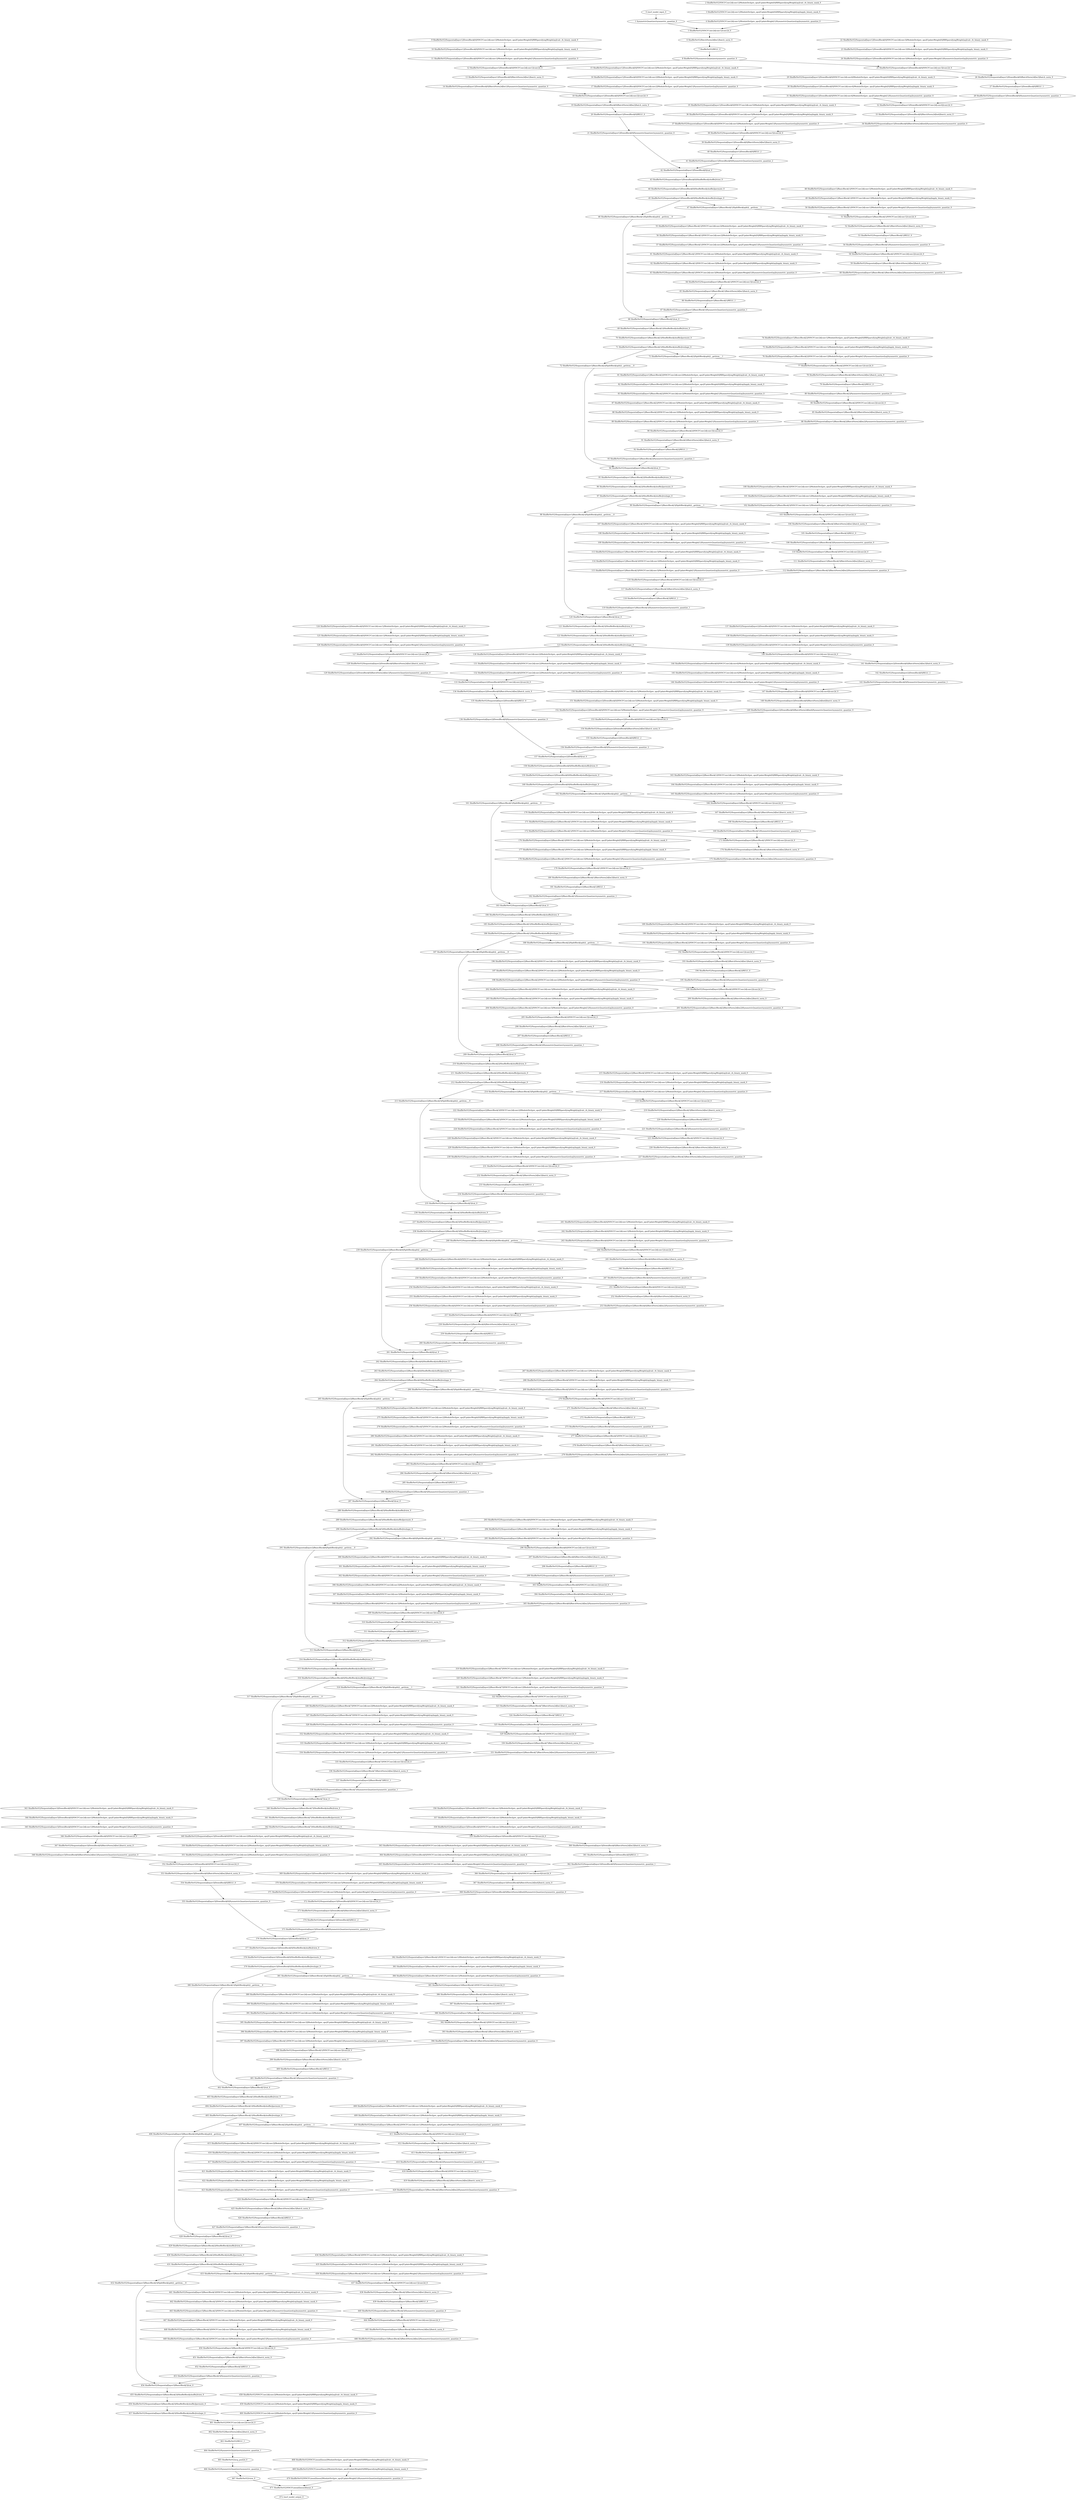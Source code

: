 strict digraph  {
"0 /nncf_model_input_0" [id=0, type=nncf_model_input];
"1 SymmetricQuantizer/symmetric_quantize_0" [id=1, type=symmetric_quantize];
"2 ShuffleNetV2/NNCFConv2d[conv1]/ModuleDict[pre_ops]/UpdateWeight[0]/RBSparsifyingWeight[op]/calc_rb_binary_mask_0" [id=2, type=calc_rb_binary_mask];
"3 ShuffleNetV2/NNCFConv2d[conv1]/ModuleDict[pre_ops]/UpdateWeight[0]/RBSparsifyingWeight[op]/apply_binary_mask_0" [id=3, type=apply_binary_mask];
"4 ShuffleNetV2/NNCFConv2d[conv1]/ModuleDict[pre_ops]/UpdateWeight[1]/SymmetricQuantizer[op]/symmetric_quantize_0" [id=4, type=symmetric_quantize];
"5 ShuffleNetV2/NNCFConv2d[conv1]/conv2d_0" [id=5, type=conv2d];
"6 ShuffleNetV2/BatchNorm2d[bn1]/batch_norm_0" [id=6, type=batch_norm];
"7 ShuffleNetV2/RELU_0" [id=7, type=RELU];
"8 ShuffleNetV2/SymmetricQuantizer/symmetric_quantize_0" [id=8, type=symmetric_quantize];
"9 ShuffleNetV2/Sequential[layer1]/DownBlock[0]/NNCFConv2d[conv1]/ModuleDict[pre_ops]/UpdateWeight[0]/RBSparsifyingWeight[op]/calc_rb_binary_mask_0" [id=9, type=calc_rb_binary_mask];
"10 ShuffleNetV2/Sequential[layer1]/DownBlock[0]/NNCFConv2d[conv1]/ModuleDict[pre_ops]/UpdateWeight[0]/RBSparsifyingWeight[op]/apply_binary_mask_0" [id=10, type=apply_binary_mask];
"11 ShuffleNetV2/Sequential[layer1]/DownBlock[0]/NNCFConv2d[conv1]/ModuleDict[pre_ops]/UpdateWeight[1]/SymmetricQuantizer[op]/symmetric_quantize_0" [id=11, type=symmetric_quantize];
"12 ShuffleNetV2/Sequential[layer1]/DownBlock[0]/NNCFConv2d[conv1]/conv2d_0" [id=12, type=conv2d];
"13 ShuffleNetV2/Sequential[layer1]/DownBlock[0]/BatchNorm2d[bn1]/batch_norm_0" [id=13, type=batch_norm];
"14 ShuffleNetV2/Sequential[layer1]/DownBlock[0]/BatchNorm2d[bn1]/SymmetricQuantizer/symmetric_quantize_0" [id=14, type=symmetric_quantize];
"15 ShuffleNetV2/Sequential[layer1]/DownBlock[0]/NNCFConv2d[conv2]/ModuleDict[pre_ops]/UpdateWeight[0]/RBSparsifyingWeight[op]/calc_rb_binary_mask_0" [id=15, type=calc_rb_binary_mask];
"16 ShuffleNetV2/Sequential[layer1]/DownBlock[0]/NNCFConv2d[conv2]/ModuleDict[pre_ops]/UpdateWeight[0]/RBSparsifyingWeight[op]/apply_binary_mask_0" [id=16, type=apply_binary_mask];
"17 ShuffleNetV2/Sequential[layer1]/DownBlock[0]/NNCFConv2d[conv2]/ModuleDict[pre_ops]/UpdateWeight[1]/SymmetricQuantizer[op]/symmetric_quantize_0" [id=17, type=symmetric_quantize];
"18 ShuffleNetV2/Sequential[layer1]/DownBlock[0]/NNCFConv2d[conv2]/conv2d_0" [id=18, type=conv2d];
"19 ShuffleNetV2/Sequential[layer1]/DownBlock[0]/BatchNorm2d[bn2]/batch_norm_0" [id=19, type=batch_norm];
"20 ShuffleNetV2/Sequential[layer1]/DownBlock[0]/RELU_0" [id=20, type=RELU];
"21 ShuffleNetV2/Sequential[layer1]/DownBlock[0]/SymmetricQuantizer/symmetric_quantize_0" [id=21, type=symmetric_quantize];
"22 ShuffleNetV2/Sequential[layer1]/DownBlock[0]/NNCFConv2d[conv3]/ModuleDict[pre_ops]/UpdateWeight[0]/RBSparsifyingWeight[op]/calc_rb_binary_mask_0" [id=22, type=calc_rb_binary_mask];
"23 ShuffleNetV2/Sequential[layer1]/DownBlock[0]/NNCFConv2d[conv3]/ModuleDict[pre_ops]/UpdateWeight[0]/RBSparsifyingWeight[op]/apply_binary_mask_0" [id=23, type=apply_binary_mask];
"24 ShuffleNetV2/Sequential[layer1]/DownBlock[0]/NNCFConv2d[conv3]/ModuleDict[pre_ops]/UpdateWeight[1]/SymmetricQuantizer[op]/symmetric_quantize_0" [id=24, type=symmetric_quantize];
"25 ShuffleNetV2/Sequential[layer1]/DownBlock[0]/NNCFConv2d[conv3]/conv2d_0" [id=25, type=conv2d];
"26 ShuffleNetV2/Sequential[layer1]/DownBlock[0]/BatchNorm2d[bn3]/batch_norm_0" [id=26, type=batch_norm];
"27 ShuffleNetV2/Sequential[layer1]/DownBlock[0]/RELU_1" [id=27, type=RELU];
"28 ShuffleNetV2/Sequential[layer1]/DownBlock[0]/SymmetricQuantizer/symmetric_quantize_1" [id=28, type=symmetric_quantize];
"29 ShuffleNetV2/Sequential[layer1]/DownBlock[0]/NNCFConv2d[conv4]/ModuleDict[pre_ops]/UpdateWeight[0]/RBSparsifyingWeight[op]/calc_rb_binary_mask_0" [id=29, type=calc_rb_binary_mask];
"30 ShuffleNetV2/Sequential[layer1]/DownBlock[0]/NNCFConv2d[conv4]/ModuleDict[pre_ops]/UpdateWeight[0]/RBSparsifyingWeight[op]/apply_binary_mask_0" [id=30, type=apply_binary_mask];
"31 ShuffleNetV2/Sequential[layer1]/DownBlock[0]/NNCFConv2d[conv4]/ModuleDict[pre_ops]/UpdateWeight[1]/SymmetricQuantizer[op]/symmetric_quantize_0" [id=31, type=symmetric_quantize];
"32 ShuffleNetV2/Sequential[layer1]/DownBlock[0]/NNCFConv2d[conv4]/conv2d_0" [id=32, type=conv2d];
"33 ShuffleNetV2/Sequential[layer1]/DownBlock[0]/BatchNorm2d[bn4]/batch_norm_0" [id=33, type=batch_norm];
"34 ShuffleNetV2/Sequential[layer1]/DownBlock[0]/BatchNorm2d[bn4]/SymmetricQuantizer/symmetric_quantize_0" [id=34, type=symmetric_quantize];
"35 ShuffleNetV2/Sequential[layer1]/DownBlock[0]/NNCFConv2d[conv5]/ModuleDict[pre_ops]/UpdateWeight[0]/RBSparsifyingWeight[op]/calc_rb_binary_mask_0" [id=35, type=calc_rb_binary_mask];
"36 ShuffleNetV2/Sequential[layer1]/DownBlock[0]/NNCFConv2d[conv5]/ModuleDict[pre_ops]/UpdateWeight[0]/RBSparsifyingWeight[op]/apply_binary_mask_0" [id=36, type=apply_binary_mask];
"37 ShuffleNetV2/Sequential[layer1]/DownBlock[0]/NNCFConv2d[conv5]/ModuleDict[pre_ops]/UpdateWeight[1]/SymmetricQuantizer[op]/symmetric_quantize_0" [id=37, type=symmetric_quantize];
"38 ShuffleNetV2/Sequential[layer1]/DownBlock[0]/NNCFConv2d[conv5]/conv2d_0" [id=38, type=conv2d];
"39 ShuffleNetV2/Sequential[layer1]/DownBlock[0]/BatchNorm2d[bn5]/batch_norm_0" [id=39, type=batch_norm];
"40 ShuffleNetV2/Sequential[layer1]/DownBlock[0]/RELU_2" [id=40, type=RELU];
"41 ShuffleNetV2/Sequential[layer1]/DownBlock[0]/SymmetricQuantizer/symmetric_quantize_2" [id=41, type=symmetric_quantize];
"42 ShuffleNetV2/Sequential[layer1]/DownBlock[0]/cat_0" [id=42, type=cat];
"43 ShuffleNetV2/Sequential[layer1]/DownBlock[0]/ShuffleBlock[shuffle]/view_0" [id=43, type=view];
"44 ShuffleNetV2/Sequential[layer1]/DownBlock[0]/ShuffleBlock[shuffle]/permute_0" [id=44, type=permute];
"45 ShuffleNetV2/Sequential[layer1]/DownBlock[0]/ShuffleBlock[shuffle]/reshape_0" [id=45, type=reshape];
"46 ShuffleNetV2/Sequential[layer1]/BasicBlock[1]/SplitBlock[split]/__getitem___0" [id=46, type=__getitem__];
"47 ShuffleNetV2/Sequential[layer1]/BasicBlock[1]/SplitBlock[split]/__getitem___1" [id=47, type=__getitem__];
"48 ShuffleNetV2/Sequential[layer1]/BasicBlock[1]/NNCFConv2d[conv1]/ModuleDict[pre_ops]/UpdateWeight[0]/RBSparsifyingWeight[op]/calc_rb_binary_mask_0" [id=48, type=calc_rb_binary_mask];
"49 ShuffleNetV2/Sequential[layer1]/BasicBlock[1]/NNCFConv2d[conv1]/ModuleDict[pre_ops]/UpdateWeight[0]/RBSparsifyingWeight[op]/apply_binary_mask_0" [id=49, type=apply_binary_mask];
"50 ShuffleNetV2/Sequential[layer1]/BasicBlock[1]/NNCFConv2d[conv1]/ModuleDict[pre_ops]/UpdateWeight[1]/SymmetricQuantizer[op]/symmetric_quantize_0" [id=50, type=symmetric_quantize];
"51 ShuffleNetV2/Sequential[layer1]/BasicBlock[1]/NNCFConv2d[conv1]/conv2d_0" [id=51, type=conv2d];
"52 ShuffleNetV2/Sequential[layer1]/BasicBlock[1]/BatchNorm2d[bn1]/batch_norm_0" [id=52, type=batch_norm];
"53 ShuffleNetV2/Sequential[layer1]/BasicBlock[1]/RELU_0" [id=53, type=RELU];
"54 ShuffleNetV2/Sequential[layer1]/BasicBlock[1]/SymmetricQuantizer/symmetric_quantize_0" [id=54, type=symmetric_quantize];
"55 ShuffleNetV2/Sequential[layer1]/BasicBlock[1]/NNCFConv2d[conv2]/ModuleDict[pre_ops]/UpdateWeight[0]/RBSparsifyingWeight[op]/calc_rb_binary_mask_0" [id=55, type=calc_rb_binary_mask];
"56 ShuffleNetV2/Sequential[layer1]/BasicBlock[1]/NNCFConv2d[conv2]/ModuleDict[pre_ops]/UpdateWeight[0]/RBSparsifyingWeight[op]/apply_binary_mask_0" [id=56, type=apply_binary_mask];
"57 ShuffleNetV2/Sequential[layer1]/BasicBlock[1]/NNCFConv2d[conv2]/ModuleDict[pre_ops]/UpdateWeight[1]/SymmetricQuantizer[op]/symmetric_quantize_0" [id=57, type=symmetric_quantize];
"58 ShuffleNetV2/Sequential[layer1]/BasicBlock[1]/NNCFConv2d[conv2]/conv2d_0" [id=58, type=conv2d];
"59 ShuffleNetV2/Sequential[layer1]/BasicBlock[1]/BatchNorm2d[bn2]/batch_norm_0" [id=59, type=batch_norm];
"60 ShuffleNetV2/Sequential[layer1]/BasicBlock[1]/BatchNorm2d[bn2]/SymmetricQuantizer/symmetric_quantize_0" [id=60, type=symmetric_quantize];
"61 ShuffleNetV2/Sequential[layer1]/BasicBlock[1]/NNCFConv2d[conv3]/ModuleDict[pre_ops]/UpdateWeight[0]/RBSparsifyingWeight[op]/calc_rb_binary_mask_0" [id=61, type=calc_rb_binary_mask];
"62 ShuffleNetV2/Sequential[layer1]/BasicBlock[1]/NNCFConv2d[conv3]/ModuleDict[pre_ops]/UpdateWeight[0]/RBSparsifyingWeight[op]/apply_binary_mask_0" [id=62, type=apply_binary_mask];
"63 ShuffleNetV2/Sequential[layer1]/BasicBlock[1]/NNCFConv2d[conv3]/ModuleDict[pre_ops]/UpdateWeight[1]/SymmetricQuantizer[op]/symmetric_quantize_0" [id=63, type=symmetric_quantize];
"64 ShuffleNetV2/Sequential[layer1]/BasicBlock[1]/NNCFConv2d[conv3]/conv2d_0" [id=64, type=conv2d];
"65 ShuffleNetV2/Sequential[layer1]/BasicBlock[1]/BatchNorm2d[bn3]/batch_norm_0" [id=65, type=batch_norm];
"66 ShuffleNetV2/Sequential[layer1]/BasicBlock[1]/RELU_1" [id=66, type=RELU];
"67 ShuffleNetV2/Sequential[layer1]/BasicBlock[1]/SymmetricQuantizer/symmetric_quantize_1" [id=67, type=symmetric_quantize];
"68 ShuffleNetV2/Sequential[layer1]/BasicBlock[1]/cat_0" [id=68, type=cat];
"69 ShuffleNetV2/Sequential[layer1]/BasicBlock[1]/ShuffleBlock[shuffle]/view_0" [id=69, type=view];
"70 ShuffleNetV2/Sequential[layer1]/BasicBlock[1]/ShuffleBlock[shuffle]/permute_0" [id=70, type=permute];
"71 ShuffleNetV2/Sequential[layer1]/BasicBlock[1]/ShuffleBlock[shuffle]/reshape_0" [id=71, type=reshape];
"72 ShuffleNetV2/Sequential[layer1]/BasicBlock[2]/SplitBlock[split]/__getitem___0" [id=72, type=__getitem__];
"73 ShuffleNetV2/Sequential[layer1]/BasicBlock[2]/SplitBlock[split]/__getitem___1" [id=73, type=__getitem__];
"74 ShuffleNetV2/Sequential[layer1]/BasicBlock[2]/NNCFConv2d[conv1]/ModuleDict[pre_ops]/UpdateWeight[0]/RBSparsifyingWeight[op]/calc_rb_binary_mask_0" [id=74, type=calc_rb_binary_mask];
"75 ShuffleNetV2/Sequential[layer1]/BasicBlock[2]/NNCFConv2d[conv1]/ModuleDict[pre_ops]/UpdateWeight[0]/RBSparsifyingWeight[op]/apply_binary_mask_0" [id=75, type=apply_binary_mask];
"76 ShuffleNetV2/Sequential[layer1]/BasicBlock[2]/NNCFConv2d[conv1]/ModuleDict[pre_ops]/UpdateWeight[1]/SymmetricQuantizer[op]/symmetric_quantize_0" [id=76, type=symmetric_quantize];
"77 ShuffleNetV2/Sequential[layer1]/BasicBlock[2]/NNCFConv2d[conv1]/conv2d_0" [id=77, type=conv2d];
"78 ShuffleNetV2/Sequential[layer1]/BasicBlock[2]/BatchNorm2d[bn1]/batch_norm_0" [id=78, type=batch_norm];
"79 ShuffleNetV2/Sequential[layer1]/BasicBlock[2]/RELU_0" [id=79, type=RELU];
"80 ShuffleNetV2/Sequential[layer1]/BasicBlock[2]/SymmetricQuantizer/symmetric_quantize_0" [id=80, type=symmetric_quantize];
"81 ShuffleNetV2/Sequential[layer1]/BasicBlock[2]/NNCFConv2d[conv2]/ModuleDict[pre_ops]/UpdateWeight[0]/RBSparsifyingWeight[op]/calc_rb_binary_mask_0" [id=81, type=calc_rb_binary_mask];
"82 ShuffleNetV2/Sequential[layer1]/BasicBlock[2]/NNCFConv2d[conv2]/ModuleDict[pre_ops]/UpdateWeight[0]/RBSparsifyingWeight[op]/apply_binary_mask_0" [id=82, type=apply_binary_mask];
"83 ShuffleNetV2/Sequential[layer1]/BasicBlock[2]/NNCFConv2d[conv2]/ModuleDict[pre_ops]/UpdateWeight[1]/SymmetricQuantizer[op]/symmetric_quantize_0" [id=83, type=symmetric_quantize];
"84 ShuffleNetV2/Sequential[layer1]/BasicBlock[2]/NNCFConv2d[conv2]/conv2d_0" [id=84, type=conv2d];
"85 ShuffleNetV2/Sequential[layer1]/BasicBlock[2]/BatchNorm2d[bn2]/batch_norm_0" [id=85, type=batch_norm];
"86 ShuffleNetV2/Sequential[layer1]/BasicBlock[2]/BatchNorm2d[bn2]/SymmetricQuantizer/symmetric_quantize_0" [id=86, type=symmetric_quantize];
"87 ShuffleNetV2/Sequential[layer1]/BasicBlock[2]/NNCFConv2d[conv3]/ModuleDict[pre_ops]/UpdateWeight[0]/RBSparsifyingWeight[op]/calc_rb_binary_mask_0" [id=87, type=calc_rb_binary_mask];
"88 ShuffleNetV2/Sequential[layer1]/BasicBlock[2]/NNCFConv2d[conv3]/ModuleDict[pre_ops]/UpdateWeight[0]/RBSparsifyingWeight[op]/apply_binary_mask_0" [id=88, type=apply_binary_mask];
"89 ShuffleNetV2/Sequential[layer1]/BasicBlock[2]/NNCFConv2d[conv3]/ModuleDict[pre_ops]/UpdateWeight[1]/SymmetricQuantizer[op]/symmetric_quantize_0" [id=89, type=symmetric_quantize];
"90 ShuffleNetV2/Sequential[layer1]/BasicBlock[2]/NNCFConv2d[conv3]/conv2d_0" [id=90, type=conv2d];
"91 ShuffleNetV2/Sequential[layer1]/BasicBlock[2]/BatchNorm2d[bn3]/batch_norm_0" [id=91, type=batch_norm];
"92 ShuffleNetV2/Sequential[layer1]/BasicBlock[2]/RELU_1" [id=92, type=RELU];
"93 ShuffleNetV2/Sequential[layer1]/BasicBlock[2]/SymmetricQuantizer/symmetric_quantize_1" [id=93, type=symmetric_quantize];
"94 ShuffleNetV2/Sequential[layer1]/BasicBlock[2]/cat_0" [id=94, type=cat];
"95 ShuffleNetV2/Sequential[layer1]/BasicBlock[2]/ShuffleBlock[shuffle]/view_0" [id=95, type=view];
"96 ShuffleNetV2/Sequential[layer1]/BasicBlock[2]/ShuffleBlock[shuffle]/permute_0" [id=96, type=permute];
"97 ShuffleNetV2/Sequential[layer1]/BasicBlock[2]/ShuffleBlock[shuffle]/reshape_0" [id=97, type=reshape];
"98 ShuffleNetV2/Sequential[layer1]/BasicBlock[3]/SplitBlock[split]/__getitem___0" [id=98, type=__getitem__];
"99 ShuffleNetV2/Sequential[layer1]/BasicBlock[3]/SplitBlock[split]/__getitem___1" [id=99, type=__getitem__];
"100 ShuffleNetV2/Sequential[layer1]/BasicBlock[3]/NNCFConv2d[conv1]/ModuleDict[pre_ops]/UpdateWeight[0]/RBSparsifyingWeight[op]/calc_rb_binary_mask_0" [id=100, type=calc_rb_binary_mask];
"101 ShuffleNetV2/Sequential[layer1]/BasicBlock[3]/NNCFConv2d[conv1]/ModuleDict[pre_ops]/UpdateWeight[0]/RBSparsifyingWeight[op]/apply_binary_mask_0" [id=101, type=apply_binary_mask];
"102 ShuffleNetV2/Sequential[layer1]/BasicBlock[3]/NNCFConv2d[conv1]/ModuleDict[pre_ops]/UpdateWeight[1]/SymmetricQuantizer[op]/symmetric_quantize_0" [id=102, type=symmetric_quantize];
"103 ShuffleNetV2/Sequential[layer1]/BasicBlock[3]/NNCFConv2d[conv1]/conv2d_0" [id=103, type=conv2d];
"104 ShuffleNetV2/Sequential[layer1]/BasicBlock[3]/BatchNorm2d[bn1]/batch_norm_0" [id=104, type=batch_norm];
"105 ShuffleNetV2/Sequential[layer1]/BasicBlock[3]/RELU_0" [id=105, type=RELU];
"106 ShuffleNetV2/Sequential[layer1]/BasicBlock[3]/SymmetricQuantizer/symmetric_quantize_0" [id=106, type=symmetric_quantize];
"107 ShuffleNetV2/Sequential[layer1]/BasicBlock[3]/NNCFConv2d[conv2]/ModuleDict[pre_ops]/UpdateWeight[0]/RBSparsifyingWeight[op]/calc_rb_binary_mask_0" [id=107, type=calc_rb_binary_mask];
"108 ShuffleNetV2/Sequential[layer1]/BasicBlock[3]/NNCFConv2d[conv2]/ModuleDict[pre_ops]/UpdateWeight[0]/RBSparsifyingWeight[op]/apply_binary_mask_0" [id=108, type=apply_binary_mask];
"109 ShuffleNetV2/Sequential[layer1]/BasicBlock[3]/NNCFConv2d[conv2]/ModuleDict[pre_ops]/UpdateWeight[1]/SymmetricQuantizer[op]/symmetric_quantize_0" [id=109, type=symmetric_quantize];
"110 ShuffleNetV2/Sequential[layer1]/BasicBlock[3]/NNCFConv2d[conv2]/conv2d_0" [id=110, type=conv2d];
"111 ShuffleNetV2/Sequential[layer1]/BasicBlock[3]/BatchNorm2d[bn2]/batch_norm_0" [id=111, type=batch_norm];
"112 ShuffleNetV2/Sequential[layer1]/BasicBlock[3]/BatchNorm2d[bn2]/SymmetricQuantizer/symmetric_quantize_0" [id=112, type=symmetric_quantize];
"113 ShuffleNetV2/Sequential[layer1]/BasicBlock[3]/NNCFConv2d[conv3]/ModuleDict[pre_ops]/UpdateWeight[0]/RBSparsifyingWeight[op]/calc_rb_binary_mask_0" [id=113, type=calc_rb_binary_mask];
"114 ShuffleNetV2/Sequential[layer1]/BasicBlock[3]/NNCFConv2d[conv3]/ModuleDict[pre_ops]/UpdateWeight[0]/RBSparsifyingWeight[op]/apply_binary_mask_0" [id=114, type=apply_binary_mask];
"115 ShuffleNetV2/Sequential[layer1]/BasicBlock[3]/NNCFConv2d[conv3]/ModuleDict[pre_ops]/UpdateWeight[1]/SymmetricQuantizer[op]/symmetric_quantize_0" [id=115, type=symmetric_quantize];
"116 ShuffleNetV2/Sequential[layer1]/BasicBlock[3]/NNCFConv2d[conv3]/conv2d_0" [id=116, type=conv2d];
"117 ShuffleNetV2/Sequential[layer1]/BasicBlock[3]/BatchNorm2d[bn3]/batch_norm_0" [id=117, type=batch_norm];
"118 ShuffleNetV2/Sequential[layer1]/BasicBlock[3]/RELU_1" [id=118, type=RELU];
"119 ShuffleNetV2/Sequential[layer1]/BasicBlock[3]/SymmetricQuantizer/symmetric_quantize_1" [id=119, type=symmetric_quantize];
"120 ShuffleNetV2/Sequential[layer1]/BasicBlock[3]/cat_0" [id=120, type=cat];
"121 ShuffleNetV2/Sequential[layer1]/BasicBlock[3]/ShuffleBlock[shuffle]/view_0" [id=121, type=view];
"122 ShuffleNetV2/Sequential[layer1]/BasicBlock[3]/ShuffleBlock[shuffle]/permute_0" [id=122, type=permute];
"123 ShuffleNetV2/Sequential[layer1]/BasicBlock[3]/ShuffleBlock[shuffle]/reshape_0" [id=123, type=reshape];
"124 ShuffleNetV2/Sequential[layer2]/DownBlock[0]/NNCFConv2d[conv1]/ModuleDict[pre_ops]/UpdateWeight[0]/RBSparsifyingWeight[op]/calc_rb_binary_mask_0" [id=124, type=calc_rb_binary_mask];
"125 ShuffleNetV2/Sequential[layer2]/DownBlock[0]/NNCFConv2d[conv1]/ModuleDict[pre_ops]/UpdateWeight[0]/RBSparsifyingWeight[op]/apply_binary_mask_0" [id=125, type=apply_binary_mask];
"126 ShuffleNetV2/Sequential[layer2]/DownBlock[0]/NNCFConv2d[conv1]/ModuleDict[pre_ops]/UpdateWeight[1]/SymmetricQuantizer[op]/symmetric_quantize_0" [id=126, type=symmetric_quantize];
"127 ShuffleNetV2/Sequential[layer2]/DownBlock[0]/NNCFConv2d[conv1]/conv2d_0" [id=127, type=conv2d];
"128 ShuffleNetV2/Sequential[layer2]/DownBlock[0]/BatchNorm2d[bn1]/batch_norm_0" [id=128, type=batch_norm];
"129 ShuffleNetV2/Sequential[layer2]/DownBlock[0]/BatchNorm2d[bn1]/SymmetricQuantizer/symmetric_quantize_0" [id=129, type=symmetric_quantize];
"130 ShuffleNetV2/Sequential[layer2]/DownBlock[0]/NNCFConv2d[conv2]/ModuleDict[pre_ops]/UpdateWeight[0]/RBSparsifyingWeight[op]/calc_rb_binary_mask_0" [id=130, type=calc_rb_binary_mask];
"131 ShuffleNetV2/Sequential[layer2]/DownBlock[0]/NNCFConv2d[conv2]/ModuleDict[pre_ops]/UpdateWeight[0]/RBSparsifyingWeight[op]/apply_binary_mask_0" [id=131, type=apply_binary_mask];
"132 ShuffleNetV2/Sequential[layer2]/DownBlock[0]/NNCFConv2d[conv2]/ModuleDict[pre_ops]/UpdateWeight[1]/SymmetricQuantizer[op]/symmetric_quantize_0" [id=132, type=symmetric_quantize];
"133 ShuffleNetV2/Sequential[layer2]/DownBlock[0]/NNCFConv2d[conv2]/conv2d_0" [id=133, type=conv2d];
"134 ShuffleNetV2/Sequential[layer2]/DownBlock[0]/BatchNorm2d[bn2]/batch_norm_0" [id=134, type=batch_norm];
"135 ShuffleNetV2/Sequential[layer2]/DownBlock[0]/RELU_0" [id=135, type=RELU];
"136 ShuffleNetV2/Sequential[layer2]/DownBlock[0]/SymmetricQuantizer/symmetric_quantize_0" [id=136, type=symmetric_quantize];
"137 ShuffleNetV2/Sequential[layer2]/DownBlock[0]/NNCFConv2d[conv3]/ModuleDict[pre_ops]/UpdateWeight[0]/RBSparsifyingWeight[op]/calc_rb_binary_mask_0" [id=137, type=calc_rb_binary_mask];
"138 ShuffleNetV2/Sequential[layer2]/DownBlock[0]/NNCFConv2d[conv3]/ModuleDict[pre_ops]/UpdateWeight[0]/RBSparsifyingWeight[op]/apply_binary_mask_0" [id=138, type=apply_binary_mask];
"139 ShuffleNetV2/Sequential[layer2]/DownBlock[0]/NNCFConv2d[conv3]/ModuleDict[pre_ops]/UpdateWeight[1]/SymmetricQuantizer[op]/symmetric_quantize_0" [id=139, type=symmetric_quantize];
"140 ShuffleNetV2/Sequential[layer2]/DownBlock[0]/NNCFConv2d[conv3]/conv2d_0" [id=140, type=conv2d];
"141 ShuffleNetV2/Sequential[layer2]/DownBlock[0]/BatchNorm2d[bn3]/batch_norm_0" [id=141, type=batch_norm];
"142 ShuffleNetV2/Sequential[layer2]/DownBlock[0]/RELU_1" [id=142, type=RELU];
"143 ShuffleNetV2/Sequential[layer2]/DownBlock[0]/SymmetricQuantizer/symmetric_quantize_1" [id=143, type=symmetric_quantize];
"144 ShuffleNetV2/Sequential[layer2]/DownBlock[0]/NNCFConv2d[conv4]/ModuleDict[pre_ops]/UpdateWeight[0]/RBSparsifyingWeight[op]/calc_rb_binary_mask_0" [id=144, type=calc_rb_binary_mask];
"145 ShuffleNetV2/Sequential[layer2]/DownBlock[0]/NNCFConv2d[conv4]/ModuleDict[pre_ops]/UpdateWeight[0]/RBSparsifyingWeight[op]/apply_binary_mask_0" [id=145, type=apply_binary_mask];
"146 ShuffleNetV2/Sequential[layer2]/DownBlock[0]/NNCFConv2d[conv4]/ModuleDict[pre_ops]/UpdateWeight[1]/SymmetricQuantizer[op]/symmetric_quantize_0" [id=146, type=symmetric_quantize];
"147 ShuffleNetV2/Sequential[layer2]/DownBlock[0]/NNCFConv2d[conv4]/conv2d_0" [id=147, type=conv2d];
"148 ShuffleNetV2/Sequential[layer2]/DownBlock[0]/BatchNorm2d[bn4]/batch_norm_0" [id=148, type=batch_norm];
"149 ShuffleNetV2/Sequential[layer2]/DownBlock[0]/BatchNorm2d[bn4]/SymmetricQuantizer/symmetric_quantize_0" [id=149, type=symmetric_quantize];
"150 ShuffleNetV2/Sequential[layer2]/DownBlock[0]/NNCFConv2d[conv5]/ModuleDict[pre_ops]/UpdateWeight[0]/RBSparsifyingWeight[op]/calc_rb_binary_mask_0" [id=150, type=calc_rb_binary_mask];
"151 ShuffleNetV2/Sequential[layer2]/DownBlock[0]/NNCFConv2d[conv5]/ModuleDict[pre_ops]/UpdateWeight[0]/RBSparsifyingWeight[op]/apply_binary_mask_0" [id=151, type=apply_binary_mask];
"152 ShuffleNetV2/Sequential[layer2]/DownBlock[0]/NNCFConv2d[conv5]/ModuleDict[pre_ops]/UpdateWeight[1]/SymmetricQuantizer[op]/symmetric_quantize_0" [id=152, type=symmetric_quantize];
"153 ShuffleNetV2/Sequential[layer2]/DownBlock[0]/NNCFConv2d[conv5]/conv2d_0" [id=153, type=conv2d];
"154 ShuffleNetV2/Sequential[layer2]/DownBlock[0]/BatchNorm2d[bn5]/batch_norm_0" [id=154, type=batch_norm];
"155 ShuffleNetV2/Sequential[layer2]/DownBlock[0]/RELU_2" [id=155, type=RELU];
"156 ShuffleNetV2/Sequential[layer2]/DownBlock[0]/SymmetricQuantizer/symmetric_quantize_2" [id=156, type=symmetric_quantize];
"157 ShuffleNetV2/Sequential[layer2]/DownBlock[0]/cat_0" [id=157, type=cat];
"158 ShuffleNetV2/Sequential[layer2]/DownBlock[0]/ShuffleBlock[shuffle]/view_0" [id=158, type=view];
"159 ShuffleNetV2/Sequential[layer2]/DownBlock[0]/ShuffleBlock[shuffle]/permute_0" [id=159, type=permute];
"160 ShuffleNetV2/Sequential[layer2]/DownBlock[0]/ShuffleBlock[shuffle]/reshape_0" [id=160, type=reshape];
"161 ShuffleNetV2/Sequential[layer2]/BasicBlock[1]/SplitBlock[split]/__getitem___0" [id=161, type=__getitem__];
"162 ShuffleNetV2/Sequential[layer2]/BasicBlock[1]/SplitBlock[split]/__getitem___1" [id=162, type=__getitem__];
"163 ShuffleNetV2/Sequential[layer2]/BasicBlock[1]/NNCFConv2d[conv1]/ModuleDict[pre_ops]/UpdateWeight[0]/RBSparsifyingWeight[op]/calc_rb_binary_mask_0" [id=163, type=calc_rb_binary_mask];
"164 ShuffleNetV2/Sequential[layer2]/BasicBlock[1]/NNCFConv2d[conv1]/ModuleDict[pre_ops]/UpdateWeight[0]/RBSparsifyingWeight[op]/apply_binary_mask_0" [id=164, type=apply_binary_mask];
"165 ShuffleNetV2/Sequential[layer2]/BasicBlock[1]/NNCFConv2d[conv1]/ModuleDict[pre_ops]/UpdateWeight[1]/SymmetricQuantizer[op]/symmetric_quantize_0" [id=165, type=symmetric_quantize];
"166 ShuffleNetV2/Sequential[layer2]/BasicBlock[1]/NNCFConv2d[conv1]/conv2d_0" [id=166, type=conv2d];
"167 ShuffleNetV2/Sequential[layer2]/BasicBlock[1]/BatchNorm2d[bn1]/batch_norm_0" [id=167, type=batch_norm];
"168 ShuffleNetV2/Sequential[layer2]/BasicBlock[1]/RELU_0" [id=168, type=RELU];
"169 ShuffleNetV2/Sequential[layer2]/BasicBlock[1]/SymmetricQuantizer/symmetric_quantize_0" [id=169, type=symmetric_quantize];
"170 ShuffleNetV2/Sequential[layer2]/BasicBlock[1]/NNCFConv2d[conv2]/ModuleDict[pre_ops]/UpdateWeight[0]/RBSparsifyingWeight[op]/calc_rb_binary_mask_0" [id=170, type=calc_rb_binary_mask];
"171 ShuffleNetV2/Sequential[layer2]/BasicBlock[1]/NNCFConv2d[conv2]/ModuleDict[pre_ops]/UpdateWeight[0]/RBSparsifyingWeight[op]/apply_binary_mask_0" [id=171, type=apply_binary_mask];
"172 ShuffleNetV2/Sequential[layer2]/BasicBlock[1]/NNCFConv2d[conv2]/ModuleDict[pre_ops]/UpdateWeight[1]/SymmetricQuantizer[op]/symmetric_quantize_0" [id=172, type=symmetric_quantize];
"173 ShuffleNetV2/Sequential[layer2]/BasicBlock[1]/NNCFConv2d[conv2]/conv2d_0" [id=173, type=conv2d];
"174 ShuffleNetV2/Sequential[layer2]/BasicBlock[1]/BatchNorm2d[bn2]/batch_norm_0" [id=174, type=batch_norm];
"175 ShuffleNetV2/Sequential[layer2]/BasicBlock[1]/BatchNorm2d[bn2]/SymmetricQuantizer/symmetric_quantize_0" [id=175, type=symmetric_quantize];
"176 ShuffleNetV2/Sequential[layer2]/BasicBlock[1]/NNCFConv2d[conv3]/ModuleDict[pre_ops]/UpdateWeight[0]/RBSparsifyingWeight[op]/calc_rb_binary_mask_0" [id=176, type=calc_rb_binary_mask];
"177 ShuffleNetV2/Sequential[layer2]/BasicBlock[1]/NNCFConv2d[conv3]/ModuleDict[pre_ops]/UpdateWeight[0]/RBSparsifyingWeight[op]/apply_binary_mask_0" [id=177, type=apply_binary_mask];
"178 ShuffleNetV2/Sequential[layer2]/BasicBlock[1]/NNCFConv2d[conv3]/ModuleDict[pre_ops]/UpdateWeight[1]/SymmetricQuantizer[op]/symmetric_quantize_0" [id=178, type=symmetric_quantize];
"179 ShuffleNetV2/Sequential[layer2]/BasicBlock[1]/NNCFConv2d[conv3]/conv2d_0" [id=179, type=conv2d];
"180 ShuffleNetV2/Sequential[layer2]/BasicBlock[1]/BatchNorm2d[bn3]/batch_norm_0" [id=180, type=batch_norm];
"181 ShuffleNetV2/Sequential[layer2]/BasicBlock[1]/RELU_1" [id=181, type=RELU];
"182 ShuffleNetV2/Sequential[layer2]/BasicBlock[1]/SymmetricQuantizer/symmetric_quantize_1" [id=182, type=symmetric_quantize];
"183 ShuffleNetV2/Sequential[layer2]/BasicBlock[1]/cat_0" [id=183, type=cat];
"184 ShuffleNetV2/Sequential[layer2]/BasicBlock[1]/ShuffleBlock[shuffle]/view_0" [id=184, type=view];
"185 ShuffleNetV2/Sequential[layer2]/BasicBlock[1]/ShuffleBlock[shuffle]/permute_0" [id=185, type=permute];
"186 ShuffleNetV2/Sequential[layer2]/BasicBlock[1]/ShuffleBlock[shuffle]/reshape_0" [id=186, type=reshape];
"187 ShuffleNetV2/Sequential[layer2]/BasicBlock[2]/SplitBlock[split]/__getitem___0" [id=187, type=__getitem__];
"188 ShuffleNetV2/Sequential[layer2]/BasicBlock[2]/SplitBlock[split]/__getitem___1" [id=188, type=__getitem__];
"189 ShuffleNetV2/Sequential[layer2]/BasicBlock[2]/NNCFConv2d[conv1]/ModuleDict[pre_ops]/UpdateWeight[0]/RBSparsifyingWeight[op]/calc_rb_binary_mask_0" [id=189, type=calc_rb_binary_mask];
"190 ShuffleNetV2/Sequential[layer2]/BasicBlock[2]/NNCFConv2d[conv1]/ModuleDict[pre_ops]/UpdateWeight[0]/RBSparsifyingWeight[op]/apply_binary_mask_0" [id=190, type=apply_binary_mask];
"191 ShuffleNetV2/Sequential[layer2]/BasicBlock[2]/NNCFConv2d[conv1]/ModuleDict[pre_ops]/UpdateWeight[1]/SymmetricQuantizer[op]/symmetric_quantize_0" [id=191, type=symmetric_quantize];
"192 ShuffleNetV2/Sequential[layer2]/BasicBlock[2]/NNCFConv2d[conv1]/conv2d_0" [id=192, type=conv2d];
"193 ShuffleNetV2/Sequential[layer2]/BasicBlock[2]/BatchNorm2d[bn1]/batch_norm_0" [id=193, type=batch_norm];
"194 ShuffleNetV2/Sequential[layer2]/BasicBlock[2]/RELU_0" [id=194, type=RELU];
"195 ShuffleNetV2/Sequential[layer2]/BasicBlock[2]/SymmetricQuantizer/symmetric_quantize_0" [id=195, type=symmetric_quantize];
"196 ShuffleNetV2/Sequential[layer2]/BasicBlock[2]/NNCFConv2d[conv2]/ModuleDict[pre_ops]/UpdateWeight[0]/RBSparsifyingWeight[op]/calc_rb_binary_mask_0" [id=196, type=calc_rb_binary_mask];
"197 ShuffleNetV2/Sequential[layer2]/BasicBlock[2]/NNCFConv2d[conv2]/ModuleDict[pre_ops]/UpdateWeight[0]/RBSparsifyingWeight[op]/apply_binary_mask_0" [id=197, type=apply_binary_mask];
"198 ShuffleNetV2/Sequential[layer2]/BasicBlock[2]/NNCFConv2d[conv2]/ModuleDict[pre_ops]/UpdateWeight[1]/SymmetricQuantizer[op]/symmetric_quantize_0" [id=198, type=symmetric_quantize];
"199 ShuffleNetV2/Sequential[layer2]/BasicBlock[2]/NNCFConv2d[conv2]/conv2d_0" [id=199, type=conv2d];
"200 ShuffleNetV2/Sequential[layer2]/BasicBlock[2]/BatchNorm2d[bn2]/batch_norm_0" [id=200, type=batch_norm];
"201 ShuffleNetV2/Sequential[layer2]/BasicBlock[2]/BatchNorm2d[bn2]/SymmetricQuantizer/symmetric_quantize_0" [id=201, type=symmetric_quantize];
"202 ShuffleNetV2/Sequential[layer2]/BasicBlock[2]/NNCFConv2d[conv3]/ModuleDict[pre_ops]/UpdateWeight[0]/RBSparsifyingWeight[op]/calc_rb_binary_mask_0" [id=202, type=calc_rb_binary_mask];
"203 ShuffleNetV2/Sequential[layer2]/BasicBlock[2]/NNCFConv2d[conv3]/ModuleDict[pre_ops]/UpdateWeight[0]/RBSparsifyingWeight[op]/apply_binary_mask_0" [id=203, type=apply_binary_mask];
"204 ShuffleNetV2/Sequential[layer2]/BasicBlock[2]/NNCFConv2d[conv3]/ModuleDict[pre_ops]/UpdateWeight[1]/SymmetricQuantizer[op]/symmetric_quantize_0" [id=204, type=symmetric_quantize];
"205 ShuffleNetV2/Sequential[layer2]/BasicBlock[2]/NNCFConv2d[conv3]/conv2d_0" [id=205, type=conv2d];
"206 ShuffleNetV2/Sequential[layer2]/BasicBlock[2]/BatchNorm2d[bn3]/batch_norm_0" [id=206, type=batch_norm];
"207 ShuffleNetV2/Sequential[layer2]/BasicBlock[2]/RELU_1" [id=207, type=RELU];
"208 ShuffleNetV2/Sequential[layer2]/BasicBlock[2]/SymmetricQuantizer/symmetric_quantize_1" [id=208, type=symmetric_quantize];
"209 ShuffleNetV2/Sequential[layer2]/BasicBlock[2]/cat_0" [id=209, type=cat];
"210 ShuffleNetV2/Sequential[layer2]/BasicBlock[2]/ShuffleBlock[shuffle]/view_0" [id=210, type=view];
"211 ShuffleNetV2/Sequential[layer2]/BasicBlock[2]/ShuffleBlock[shuffle]/permute_0" [id=211, type=permute];
"212 ShuffleNetV2/Sequential[layer2]/BasicBlock[2]/ShuffleBlock[shuffle]/reshape_0" [id=212, type=reshape];
"213 ShuffleNetV2/Sequential[layer2]/BasicBlock[3]/SplitBlock[split]/__getitem___0" [id=213, type=__getitem__];
"214 ShuffleNetV2/Sequential[layer2]/BasicBlock[3]/SplitBlock[split]/__getitem___1" [id=214, type=__getitem__];
"215 ShuffleNetV2/Sequential[layer2]/BasicBlock[3]/NNCFConv2d[conv1]/ModuleDict[pre_ops]/UpdateWeight[0]/RBSparsifyingWeight[op]/calc_rb_binary_mask_0" [id=215, type=calc_rb_binary_mask];
"216 ShuffleNetV2/Sequential[layer2]/BasicBlock[3]/NNCFConv2d[conv1]/ModuleDict[pre_ops]/UpdateWeight[0]/RBSparsifyingWeight[op]/apply_binary_mask_0" [id=216, type=apply_binary_mask];
"217 ShuffleNetV2/Sequential[layer2]/BasicBlock[3]/NNCFConv2d[conv1]/ModuleDict[pre_ops]/UpdateWeight[1]/SymmetricQuantizer[op]/symmetric_quantize_0" [id=217, type=symmetric_quantize];
"218 ShuffleNetV2/Sequential[layer2]/BasicBlock[3]/NNCFConv2d[conv1]/conv2d_0" [id=218, type=conv2d];
"219 ShuffleNetV2/Sequential[layer2]/BasicBlock[3]/BatchNorm2d[bn1]/batch_norm_0" [id=219, type=batch_norm];
"220 ShuffleNetV2/Sequential[layer2]/BasicBlock[3]/RELU_0" [id=220, type=RELU];
"221 ShuffleNetV2/Sequential[layer2]/BasicBlock[3]/SymmetricQuantizer/symmetric_quantize_0" [id=221, type=symmetric_quantize];
"222 ShuffleNetV2/Sequential[layer2]/BasicBlock[3]/NNCFConv2d[conv2]/ModuleDict[pre_ops]/UpdateWeight[0]/RBSparsifyingWeight[op]/calc_rb_binary_mask_0" [id=222, type=calc_rb_binary_mask];
"223 ShuffleNetV2/Sequential[layer2]/BasicBlock[3]/NNCFConv2d[conv2]/ModuleDict[pre_ops]/UpdateWeight[0]/RBSparsifyingWeight[op]/apply_binary_mask_0" [id=223, type=apply_binary_mask];
"224 ShuffleNetV2/Sequential[layer2]/BasicBlock[3]/NNCFConv2d[conv2]/ModuleDict[pre_ops]/UpdateWeight[1]/SymmetricQuantizer[op]/symmetric_quantize_0" [id=224, type=symmetric_quantize];
"225 ShuffleNetV2/Sequential[layer2]/BasicBlock[3]/NNCFConv2d[conv2]/conv2d_0" [id=225, type=conv2d];
"226 ShuffleNetV2/Sequential[layer2]/BasicBlock[3]/BatchNorm2d[bn2]/batch_norm_0" [id=226, type=batch_norm];
"227 ShuffleNetV2/Sequential[layer2]/BasicBlock[3]/BatchNorm2d[bn2]/SymmetricQuantizer/symmetric_quantize_0" [id=227, type=symmetric_quantize];
"228 ShuffleNetV2/Sequential[layer2]/BasicBlock[3]/NNCFConv2d[conv3]/ModuleDict[pre_ops]/UpdateWeight[0]/RBSparsifyingWeight[op]/calc_rb_binary_mask_0" [id=228, type=calc_rb_binary_mask];
"229 ShuffleNetV2/Sequential[layer2]/BasicBlock[3]/NNCFConv2d[conv3]/ModuleDict[pre_ops]/UpdateWeight[0]/RBSparsifyingWeight[op]/apply_binary_mask_0" [id=229, type=apply_binary_mask];
"230 ShuffleNetV2/Sequential[layer2]/BasicBlock[3]/NNCFConv2d[conv3]/ModuleDict[pre_ops]/UpdateWeight[1]/SymmetricQuantizer[op]/symmetric_quantize_0" [id=230, type=symmetric_quantize];
"231 ShuffleNetV2/Sequential[layer2]/BasicBlock[3]/NNCFConv2d[conv3]/conv2d_0" [id=231, type=conv2d];
"232 ShuffleNetV2/Sequential[layer2]/BasicBlock[3]/BatchNorm2d[bn3]/batch_norm_0" [id=232, type=batch_norm];
"233 ShuffleNetV2/Sequential[layer2]/BasicBlock[3]/RELU_1" [id=233, type=RELU];
"234 ShuffleNetV2/Sequential[layer2]/BasicBlock[3]/SymmetricQuantizer/symmetric_quantize_1" [id=234, type=symmetric_quantize];
"235 ShuffleNetV2/Sequential[layer2]/BasicBlock[3]/cat_0" [id=235, type=cat];
"236 ShuffleNetV2/Sequential[layer2]/BasicBlock[3]/ShuffleBlock[shuffle]/view_0" [id=236, type=view];
"237 ShuffleNetV2/Sequential[layer2]/BasicBlock[3]/ShuffleBlock[shuffle]/permute_0" [id=237, type=permute];
"238 ShuffleNetV2/Sequential[layer2]/BasicBlock[3]/ShuffleBlock[shuffle]/reshape_0" [id=238, type=reshape];
"239 ShuffleNetV2/Sequential[layer2]/BasicBlock[4]/SplitBlock[split]/__getitem___0" [id=239, type=__getitem__];
"240 ShuffleNetV2/Sequential[layer2]/BasicBlock[4]/SplitBlock[split]/__getitem___1" [id=240, type=__getitem__];
"241 ShuffleNetV2/Sequential[layer2]/BasicBlock[4]/NNCFConv2d[conv1]/ModuleDict[pre_ops]/UpdateWeight[0]/RBSparsifyingWeight[op]/calc_rb_binary_mask_0" [id=241, type=calc_rb_binary_mask];
"242 ShuffleNetV2/Sequential[layer2]/BasicBlock[4]/NNCFConv2d[conv1]/ModuleDict[pre_ops]/UpdateWeight[0]/RBSparsifyingWeight[op]/apply_binary_mask_0" [id=242, type=apply_binary_mask];
"243 ShuffleNetV2/Sequential[layer2]/BasicBlock[4]/NNCFConv2d[conv1]/ModuleDict[pre_ops]/UpdateWeight[1]/SymmetricQuantizer[op]/symmetric_quantize_0" [id=243, type=symmetric_quantize];
"244 ShuffleNetV2/Sequential[layer2]/BasicBlock[4]/NNCFConv2d[conv1]/conv2d_0" [id=244, type=conv2d];
"245 ShuffleNetV2/Sequential[layer2]/BasicBlock[4]/BatchNorm2d[bn1]/batch_norm_0" [id=245, type=batch_norm];
"246 ShuffleNetV2/Sequential[layer2]/BasicBlock[4]/RELU_0" [id=246, type=RELU];
"247 ShuffleNetV2/Sequential[layer2]/BasicBlock[4]/SymmetricQuantizer/symmetric_quantize_0" [id=247, type=symmetric_quantize];
"248 ShuffleNetV2/Sequential[layer2]/BasicBlock[4]/NNCFConv2d[conv2]/ModuleDict[pre_ops]/UpdateWeight[0]/RBSparsifyingWeight[op]/calc_rb_binary_mask_0" [id=248, type=calc_rb_binary_mask];
"249 ShuffleNetV2/Sequential[layer2]/BasicBlock[4]/NNCFConv2d[conv2]/ModuleDict[pre_ops]/UpdateWeight[0]/RBSparsifyingWeight[op]/apply_binary_mask_0" [id=249, type=apply_binary_mask];
"250 ShuffleNetV2/Sequential[layer2]/BasicBlock[4]/NNCFConv2d[conv2]/ModuleDict[pre_ops]/UpdateWeight[1]/SymmetricQuantizer[op]/symmetric_quantize_0" [id=250, type=symmetric_quantize];
"251 ShuffleNetV2/Sequential[layer2]/BasicBlock[4]/NNCFConv2d[conv2]/conv2d_0" [id=251, type=conv2d];
"252 ShuffleNetV2/Sequential[layer2]/BasicBlock[4]/BatchNorm2d[bn2]/batch_norm_0" [id=252, type=batch_norm];
"253 ShuffleNetV2/Sequential[layer2]/BasicBlock[4]/BatchNorm2d[bn2]/SymmetricQuantizer/symmetric_quantize_0" [id=253, type=symmetric_quantize];
"254 ShuffleNetV2/Sequential[layer2]/BasicBlock[4]/NNCFConv2d[conv3]/ModuleDict[pre_ops]/UpdateWeight[0]/RBSparsifyingWeight[op]/calc_rb_binary_mask_0" [id=254, type=calc_rb_binary_mask];
"255 ShuffleNetV2/Sequential[layer2]/BasicBlock[4]/NNCFConv2d[conv3]/ModuleDict[pre_ops]/UpdateWeight[0]/RBSparsifyingWeight[op]/apply_binary_mask_0" [id=255, type=apply_binary_mask];
"256 ShuffleNetV2/Sequential[layer2]/BasicBlock[4]/NNCFConv2d[conv3]/ModuleDict[pre_ops]/UpdateWeight[1]/SymmetricQuantizer[op]/symmetric_quantize_0" [id=256, type=symmetric_quantize];
"257 ShuffleNetV2/Sequential[layer2]/BasicBlock[4]/NNCFConv2d[conv3]/conv2d_0" [id=257, type=conv2d];
"258 ShuffleNetV2/Sequential[layer2]/BasicBlock[4]/BatchNorm2d[bn3]/batch_norm_0" [id=258, type=batch_norm];
"259 ShuffleNetV2/Sequential[layer2]/BasicBlock[4]/RELU_1" [id=259, type=RELU];
"260 ShuffleNetV2/Sequential[layer2]/BasicBlock[4]/SymmetricQuantizer/symmetric_quantize_1" [id=260, type=symmetric_quantize];
"261 ShuffleNetV2/Sequential[layer2]/BasicBlock[4]/cat_0" [id=261, type=cat];
"262 ShuffleNetV2/Sequential[layer2]/BasicBlock[4]/ShuffleBlock[shuffle]/view_0" [id=262, type=view];
"263 ShuffleNetV2/Sequential[layer2]/BasicBlock[4]/ShuffleBlock[shuffle]/permute_0" [id=263, type=permute];
"264 ShuffleNetV2/Sequential[layer2]/BasicBlock[4]/ShuffleBlock[shuffle]/reshape_0" [id=264, type=reshape];
"265 ShuffleNetV2/Sequential[layer2]/BasicBlock[5]/SplitBlock[split]/__getitem___0" [id=265, type=__getitem__];
"266 ShuffleNetV2/Sequential[layer2]/BasicBlock[5]/SplitBlock[split]/__getitem___1" [id=266, type=__getitem__];
"267 ShuffleNetV2/Sequential[layer2]/BasicBlock[5]/NNCFConv2d[conv1]/ModuleDict[pre_ops]/UpdateWeight[0]/RBSparsifyingWeight[op]/calc_rb_binary_mask_0" [id=267, type=calc_rb_binary_mask];
"268 ShuffleNetV2/Sequential[layer2]/BasicBlock[5]/NNCFConv2d[conv1]/ModuleDict[pre_ops]/UpdateWeight[0]/RBSparsifyingWeight[op]/apply_binary_mask_0" [id=268, type=apply_binary_mask];
"269 ShuffleNetV2/Sequential[layer2]/BasicBlock[5]/NNCFConv2d[conv1]/ModuleDict[pre_ops]/UpdateWeight[1]/SymmetricQuantizer[op]/symmetric_quantize_0" [id=269, type=symmetric_quantize];
"270 ShuffleNetV2/Sequential[layer2]/BasicBlock[5]/NNCFConv2d[conv1]/conv2d_0" [id=270, type=conv2d];
"271 ShuffleNetV2/Sequential[layer2]/BasicBlock[5]/BatchNorm2d[bn1]/batch_norm_0" [id=271, type=batch_norm];
"272 ShuffleNetV2/Sequential[layer2]/BasicBlock[5]/RELU_0" [id=272, type=RELU];
"273 ShuffleNetV2/Sequential[layer2]/BasicBlock[5]/SymmetricQuantizer/symmetric_quantize_0" [id=273, type=symmetric_quantize];
"274 ShuffleNetV2/Sequential[layer2]/BasicBlock[5]/NNCFConv2d[conv2]/ModuleDict[pre_ops]/UpdateWeight[0]/RBSparsifyingWeight[op]/calc_rb_binary_mask_0" [id=274, type=calc_rb_binary_mask];
"275 ShuffleNetV2/Sequential[layer2]/BasicBlock[5]/NNCFConv2d[conv2]/ModuleDict[pre_ops]/UpdateWeight[0]/RBSparsifyingWeight[op]/apply_binary_mask_0" [id=275, type=apply_binary_mask];
"276 ShuffleNetV2/Sequential[layer2]/BasicBlock[5]/NNCFConv2d[conv2]/ModuleDict[pre_ops]/UpdateWeight[1]/SymmetricQuantizer[op]/symmetric_quantize_0" [id=276, type=symmetric_quantize];
"277 ShuffleNetV2/Sequential[layer2]/BasicBlock[5]/NNCFConv2d[conv2]/conv2d_0" [id=277, type=conv2d];
"278 ShuffleNetV2/Sequential[layer2]/BasicBlock[5]/BatchNorm2d[bn2]/batch_norm_0" [id=278, type=batch_norm];
"279 ShuffleNetV2/Sequential[layer2]/BasicBlock[5]/BatchNorm2d[bn2]/SymmetricQuantizer/symmetric_quantize_0" [id=279, type=symmetric_quantize];
"280 ShuffleNetV2/Sequential[layer2]/BasicBlock[5]/NNCFConv2d[conv3]/ModuleDict[pre_ops]/UpdateWeight[0]/RBSparsifyingWeight[op]/calc_rb_binary_mask_0" [id=280, type=calc_rb_binary_mask];
"281 ShuffleNetV2/Sequential[layer2]/BasicBlock[5]/NNCFConv2d[conv3]/ModuleDict[pre_ops]/UpdateWeight[0]/RBSparsifyingWeight[op]/apply_binary_mask_0" [id=281, type=apply_binary_mask];
"282 ShuffleNetV2/Sequential[layer2]/BasicBlock[5]/NNCFConv2d[conv3]/ModuleDict[pre_ops]/UpdateWeight[1]/SymmetricQuantizer[op]/symmetric_quantize_0" [id=282, type=symmetric_quantize];
"283 ShuffleNetV2/Sequential[layer2]/BasicBlock[5]/NNCFConv2d[conv3]/conv2d_0" [id=283, type=conv2d];
"284 ShuffleNetV2/Sequential[layer2]/BasicBlock[5]/BatchNorm2d[bn3]/batch_norm_0" [id=284, type=batch_norm];
"285 ShuffleNetV2/Sequential[layer2]/BasicBlock[5]/RELU_1" [id=285, type=RELU];
"286 ShuffleNetV2/Sequential[layer2]/BasicBlock[5]/SymmetricQuantizer/symmetric_quantize_1" [id=286, type=symmetric_quantize];
"287 ShuffleNetV2/Sequential[layer2]/BasicBlock[5]/cat_0" [id=287, type=cat];
"288 ShuffleNetV2/Sequential[layer2]/BasicBlock[5]/ShuffleBlock[shuffle]/view_0" [id=288, type=view];
"289 ShuffleNetV2/Sequential[layer2]/BasicBlock[5]/ShuffleBlock[shuffle]/permute_0" [id=289, type=permute];
"290 ShuffleNetV2/Sequential[layer2]/BasicBlock[5]/ShuffleBlock[shuffle]/reshape_0" [id=290, type=reshape];
"291 ShuffleNetV2/Sequential[layer2]/BasicBlock[6]/SplitBlock[split]/__getitem___0" [id=291, type=__getitem__];
"292 ShuffleNetV2/Sequential[layer2]/BasicBlock[6]/SplitBlock[split]/__getitem___1" [id=292, type=__getitem__];
"293 ShuffleNetV2/Sequential[layer2]/BasicBlock[6]/NNCFConv2d[conv1]/ModuleDict[pre_ops]/UpdateWeight[0]/RBSparsifyingWeight[op]/calc_rb_binary_mask_0" [id=293, type=calc_rb_binary_mask];
"294 ShuffleNetV2/Sequential[layer2]/BasicBlock[6]/NNCFConv2d[conv1]/ModuleDict[pre_ops]/UpdateWeight[0]/RBSparsifyingWeight[op]/apply_binary_mask_0" [id=294, type=apply_binary_mask];
"295 ShuffleNetV2/Sequential[layer2]/BasicBlock[6]/NNCFConv2d[conv1]/ModuleDict[pre_ops]/UpdateWeight[1]/SymmetricQuantizer[op]/symmetric_quantize_0" [id=295, type=symmetric_quantize];
"296 ShuffleNetV2/Sequential[layer2]/BasicBlock[6]/NNCFConv2d[conv1]/conv2d_0" [id=296, type=conv2d];
"297 ShuffleNetV2/Sequential[layer2]/BasicBlock[6]/BatchNorm2d[bn1]/batch_norm_0" [id=297, type=batch_norm];
"298 ShuffleNetV2/Sequential[layer2]/BasicBlock[6]/RELU_0" [id=298, type=RELU];
"299 ShuffleNetV2/Sequential[layer2]/BasicBlock[6]/SymmetricQuantizer/symmetric_quantize_0" [id=299, type=symmetric_quantize];
"300 ShuffleNetV2/Sequential[layer2]/BasicBlock[6]/NNCFConv2d[conv2]/ModuleDict[pre_ops]/UpdateWeight[0]/RBSparsifyingWeight[op]/calc_rb_binary_mask_0" [id=300, type=calc_rb_binary_mask];
"301 ShuffleNetV2/Sequential[layer2]/BasicBlock[6]/NNCFConv2d[conv2]/ModuleDict[pre_ops]/UpdateWeight[0]/RBSparsifyingWeight[op]/apply_binary_mask_0" [id=301, type=apply_binary_mask];
"302 ShuffleNetV2/Sequential[layer2]/BasicBlock[6]/NNCFConv2d[conv2]/ModuleDict[pre_ops]/UpdateWeight[1]/SymmetricQuantizer[op]/symmetric_quantize_0" [id=302, type=symmetric_quantize];
"303 ShuffleNetV2/Sequential[layer2]/BasicBlock[6]/NNCFConv2d[conv2]/conv2d_0" [id=303, type=conv2d];
"304 ShuffleNetV2/Sequential[layer2]/BasicBlock[6]/BatchNorm2d[bn2]/batch_norm_0" [id=304, type=batch_norm];
"305 ShuffleNetV2/Sequential[layer2]/BasicBlock[6]/BatchNorm2d[bn2]/SymmetricQuantizer/symmetric_quantize_0" [id=305, type=symmetric_quantize];
"306 ShuffleNetV2/Sequential[layer2]/BasicBlock[6]/NNCFConv2d[conv3]/ModuleDict[pre_ops]/UpdateWeight[0]/RBSparsifyingWeight[op]/calc_rb_binary_mask_0" [id=306, type=calc_rb_binary_mask];
"307 ShuffleNetV2/Sequential[layer2]/BasicBlock[6]/NNCFConv2d[conv3]/ModuleDict[pre_ops]/UpdateWeight[0]/RBSparsifyingWeight[op]/apply_binary_mask_0" [id=307, type=apply_binary_mask];
"308 ShuffleNetV2/Sequential[layer2]/BasicBlock[6]/NNCFConv2d[conv3]/ModuleDict[pre_ops]/UpdateWeight[1]/SymmetricQuantizer[op]/symmetric_quantize_0" [id=308, type=symmetric_quantize];
"309 ShuffleNetV2/Sequential[layer2]/BasicBlock[6]/NNCFConv2d[conv3]/conv2d_0" [id=309, type=conv2d];
"310 ShuffleNetV2/Sequential[layer2]/BasicBlock[6]/BatchNorm2d[bn3]/batch_norm_0" [id=310, type=batch_norm];
"311 ShuffleNetV2/Sequential[layer2]/BasicBlock[6]/RELU_1" [id=311, type=RELU];
"312 ShuffleNetV2/Sequential[layer2]/BasicBlock[6]/SymmetricQuantizer/symmetric_quantize_1" [id=312, type=symmetric_quantize];
"313 ShuffleNetV2/Sequential[layer2]/BasicBlock[6]/cat_0" [id=313, type=cat];
"314 ShuffleNetV2/Sequential[layer2]/BasicBlock[6]/ShuffleBlock[shuffle]/view_0" [id=314, type=view];
"315 ShuffleNetV2/Sequential[layer2]/BasicBlock[6]/ShuffleBlock[shuffle]/permute_0" [id=315, type=permute];
"316 ShuffleNetV2/Sequential[layer2]/BasicBlock[6]/ShuffleBlock[shuffle]/reshape_0" [id=316, type=reshape];
"317 ShuffleNetV2/Sequential[layer2]/BasicBlock[7]/SplitBlock[split]/__getitem___0" [id=317, type=__getitem__];
"318 ShuffleNetV2/Sequential[layer2]/BasicBlock[7]/SplitBlock[split]/__getitem___1" [id=318, type=__getitem__];
"319 ShuffleNetV2/Sequential[layer2]/BasicBlock[7]/NNCFConv2d[conv1]/ModuleDict[pre_ops]/UpdateWeight[0]/RBSparsifyingWeight[op]/calc_rb_binary_mask_0" [id=319, type=calc_rb_binary_mask];
"320 ShuffleNetV2/Sequential[layer2]/BasicBlock[7]/NNCFConv2d[conv1]/ModuleDict[pre_ops]/UpdateWeight[0]/RBSparsifyingWeight[op]/apply_binary_mask_0" [id=320, type=apply_binary_mask];
"321 ShuffleNetV2/Sequential[layer2]/BasicBlock[7]/NNCFConv2d[conv1]/ModuleDict[pre_ops]/UpdateWeight[1]/SymmetricQuantizer[op]/symmetric_quantize_0" [id=321, type=symmetric_quantize];
"322 ShuffleNetV2/Sequential[layer2]/BasicBlock[7]/NNCFConv2d[conv1]/conv2d_0" [id=322, type=conv2d];
"323 ShuffleNetV2/Sequential[layer2]/BasicBlock[7]/BatchNorm2d[bn1]/batch_norm_0" [id=323, type=batch_norm];
"324 ShuffleNetV2/Sequential[layer2]/BasicBlock[7]/RELU_0" [id=324, type=RELU];
"325 ShuffleNetV2/Sequential[layer2]/BasicBlock[7]/SymmetricQuantizer/symmetric_quantize_0" [id=325, type=symmetric_quantize];
"326 ShuffleNetV2/Sequential[layer2]/BasicBlock[7]/NNCFConv2d[conv2]/ModuleDict[pre_ops]/UpdateWeight[0]/RBSparsifyingWeight[op]/calc_rb_binary_mask_0" [id=326, type=calc_rb_binary_mask];
"327 ShuffleNetV2/Sequential[layer2]/BasicBlock[7]/NNCFConv2d[conv2]/ModuleDict[pre_ops]/UpdateWeight[0]/RBSparsifyingWeight[op]/apply_binary_mask_0" [id=327, type=apply_binary_mask];
"328 ShuffleNetV2/Sequential[layer2]/BasicBlock[7]/NNCFConv2d[conv2]/ModuleDict[pre_ops]/UpdateWeight[1]/SymmetricQuantizer[op]/symmetric_quantize_0" [id=328, type=symmetric_quantize];
"329 ShuffleNetV2/Sequential[layer2]/BasicBlock[7]/NNCFConv2d[conv2]/conv2d_0" [id=329, type=conv2d];
"330 ShuffleNetV2/Sequential[layer2]/BasicBlock[7]/BatchNorm2d[bn2]/batch_norm_0" [id=330, type=batch_norm];
"331 ShuffleNetV2/Sequential[layer2]/BasicBlock[7]/BatchNorm2d[bn2]/SymmetricQuantizer/symmetric_quantize_0" [id=331, type=symmetric_quantize];
"332 ShuffleNetV2/Sequential[layer2]/BasicBlock[7]/NNCFConv2d[conv3]/ModuleDict[pre_ops]/UpdateWeight[0]/RBSparsifyingWeight[op]/calc_rb_binary_mask_0" [id=332, type=calc_rb_binary_mask];
"333 ShuffleNetV2/Sequential[layer2]/BasicBlock[7]/NNCFConv2d[conv3]/ModuleDict[pre_ops]/UpdateWeight[0]/RBSparsifyingWeight[op]/apply_binary_mask_0" [id=333, type=apply_binary_mask];
"334 ShuffleNetV2/Sequential[layer2]/BasicBlock[7]/NNCFConv2d[conv3]/ModuleDict[pre_ops]/UpdateWeight[1]/SymmetricQuantizer[op]/symmetric_quantize_0" [id=334, type=symmetric_quantize];
"335 ShuffleNetV2/Sequential[layer2]/BasicBlock[7]/NNCFConv2d[conv3]/conv2d_0" [id=335, type=conv2d];
"336 ShuffleNetV2/Sequential[layer2]/BasicBlock[7]/BatchNorm2d[bn3]/batch_norm_0" [id=336, type=batch_norm];
"337 ShuffleNetV2/Sequential[layer2]/BasicBlock[7]/RELU_1" [id=337, type=RELU];
"338 ShuffleNetV2/Sequential[layer2]/BasicBlock[7]/SymmetricQuantizer/symmetric_quantize_1" [id=338, type=symmetric_quantize];
"339 ShuffleNetV2/Sequential[layer2]/BasicBlock[7]/cat_0" [id=339, type=cat];
"340 ShuffleNetV2/Sequential[layer2]/BasicBlock[7]/ShuffleBlock[shuffle]/view_0" [id=340, type=view];
"341 ShuffleNetV2/Sequential[layer2]/BasicBlock[7]/ShuffleBlock[shuffle]/permute_0" [id=341, type=permute];
"342 ShuffleNetV2/Sequential[layer2]/BasicBlock[7]/ShuffleBlock[shuffle]/reshape_0" [id=342, type=reshape];
"343 ShuffleNetV2/Sequential[layer3]/DownBlock[0]/NNCFConv2d[conv1]/ModuleDict[pre_ops]/UpdateWeight[0]/RBSparsifyingWeight[op]/calc_rb_binary_mask_0" [id=343, type=calc_rb_binary_mask];
"344 ShuffleNetV2/Sequential[layer3]/DownBlock[0]/NNCFConv2d[conv1]/ModuleDict[pre_ops]/UpdateWeight[0]/RBSparsifyingWeight[op]/apply_binary_mask_0" [id=344, type=apply_binary_mask];
"345 ShuffleNetV2/Sequential[layer3]/DownBlock[0]/NNCFConv2d[conv1]/ModuleDict[pre_ops]/UpdateWeight[1]/SymmetricQuantizer[op]/symmetric_quantize_0" [id=345, type=symmetric_quantize];
"346 ShuffleNetV2/Sequential[layer3]/DownBlock[0]/NNCFConv2d[conv1]/conv2d_0" [id=346, type=conv2d];
"347 ShuffleNetV2/Sequential[layer3]/DownBlock[0]/BatchNorm2d[bn1]/batch_norm_0" [id=347, type=batch_norm];
"348 ShuffleNetV2/Sequential[layer3]/DownBlock[0]/BatchNorm2d[bn1]/SymmetricQuantizer/symmetric_quantize_0" [id=348, type=symmetric_quantize];
"349 ShuffleNetV2/Sequential[layer3]/DownBlock[0]/NNCFConv2d[conv2]/ModuleDict[pre_ops]/UpdateWeight[0]/RBSparsifyingWeight[op]/calc_rb_binary_mask_0" [id=349, type=calc_rb_binary_mask];
"350 ShuffleNetV2/Sequential[layer3]/DownBlock[0]/NNCFConv2d[conv2]/ModuleDict[pre_ops]/UpdateWeight[0]/RBSparsifyingWeight[op]/apply_binary_mask_0" [id=350, type=apply_binary_mask];
"351 ShuffleNetV2/Sequential[layer3]/DownBlock[0]/NNCFConv2d[conv2]/ModuleDict[pre_ops]/UpdateWeight[1]/SymmetricQuantizer[op]/symmetric_quantize_0" [id=351, type=symmetric_quantize];
"352 ShuffleNetV2/Sequential[layer3]/DownBlock[0]/NNCFConv2d[conv2]/conv2d_0" [id=352, type=conv2d];
"353 ShuffleNetV2/Sequential[layer3]/DownBlock[0]/BatchNorm2d[bn2]/batch_norm_0" [id=353, type=batch_norm];
"354 ShuffleNetV2/Sequential[layer3]/DownBlock[0]/RELU_0" [id=354, type=RELU];
"355 ShuffleNetV2/Sequential[layer3]/DownBlock[0]/SymmetricQuantizer/symmetric_quantize_0" [id=355, type=symmetric_quantize];
"356 ShuffleNetV2/Sequential[layer3]/DownBlock[0]/NNCFConv2d[conv3]/ModuleDict[pre_ops]/UpdateWeight[0]/RBSparsifyingWeight[op]/calc_rb_binary_mask_0" [id=356, type=calc_rb_binary_mask];
"357 ShuffleNetV2/Sequential[layer3]/DownBlock[0]/NNCFConv2d[conv3]/ModuleDict[pre_ops]/UpdateWeight[0]/RBSparsifyingWeight[op]/apply_binary_mask_0" [id=357, type=apply_binary_mask];
"358 ShuffleNetV2/Sequential[layer3]/DownBlock[0]/NNCFConv2d[conv3]/ModuleDict[pre_ops]/UpdateWeight[1]/SymmetricQuantizer[op]/symmetric_quantize_0" [id=358, type=symmetric_quantize];
"359 ShuffleNetV2/Sequential[layer3]/DownBlock[0]/NNCFConv2d[conv3]/conv2d_0" [id=359, type=conv2d];
"360 ShuffleNetV2/Sequential[layer3]/DownBlock[0]/BatchNorm2d[bn3]/batch_norm_0" [id=360, type=batch_norm];
"361 ShuffleNetV2/Sequential[layer3]/DownBlock[0]/RELU_1" [id=361, type=RELU];
"362 ShuffleNetV2/Sequential[layer3]/DownBlock[0]/SymmetricQuantizer/symmetric_quantize_1" [id=362, type=symmetric_quantize];
"363 ShuffleNetV2/Sequential[layer3]/DownBlock[0]/NNCFConv2d[conv4]/ModuleDict[pre_ops]/UpdateWeight[0]/RBSparsifyingWeight[op]/calc_rb_binary_mask_0" [id=363, type=calc_rb_binary_mask];
"364 ShuffleNetV2/Sequential[layer3]/DownBlock[0]/NNCFConv2d[conv4]/ModuleDict[pre_ops]/UpdateWeight[0]/RBSparsifyingWeight[op]/apply_binary_mask_0" [id=364, type=apply_binary_mask];
"365 ShuffleNetV2/Sequential[layer3]/DownBlock[0]/NNCFConv2d[conv4]/ModuleDict[pre_ops]/UpdateWeight[1]/SymmetricQuantizer[op]/symmetric_quantize_0" [id=365, type=symmetric_quantize];
"366 ShuffleNetV2/Sequential[layer3]/DownBlock[0]/NNCFConv2d[conv4]/conv2d_0" [id=366, type=conv2d];
"367 ShuffleNetV2/Sequential[layer3]/DownBlock[0]/BatchNorm2d[bn4]/batch_norm_0" [id=367, type=batch_norm];
"368 ShuffleNetV2/Sequential[layer3]/DownBlock[0]/BatchNorm2d[bn4]/SymmetricQuantizer/symmetric_quantize_0" [id=368, type=symmetric_quantize];
"369 ShuffleNetV2/Sequential[layer3]/DownBlock[0]/NNCFConv2d[conv5]/ModuleDict[pre_ops]/UpdateWeight[0]/RBSparsifyingWeight[op]/calc_rb_binary_mask_0" [id=369, type=calc_rb_binary_mask];
"370 ShuffleNetV2/Sequential[layer3]/DownBlock[0]/NNCFConv2d[conv5]/ModuleDict[pre_ops]/UpdateWeight[0]/RBSparsifyingWeight[op]/apply_binary_mask_0" [id=370, type=apply_binary_mask];
"371 ShuffleNetV2/Sequential[layer3]/DownBlock[0]/NNCFConv2d[conv5]/ModuleDict[pre_ops]/UpdateWeight[1]/SymmetricQuantizer[op]/symmetric_quantize_0" [id=371, type=symmetric_quantize];
"372 ShuffleNetV2/Sequential[layer3]/DownBlock[0]/NNCFConv2d[conv5]/conv2d_0" [id=372, type=conv2d];
"373 ShuffleNetV2/Sequential[layer3]/DownBlock[0]/BatchNorm2d[bn5]/batch_norm_0" [id=373, type=batch_norm];
"374 ShuffleNetV2/Sequential[layer3]/DownBlock[0]/RELU_2" [id=374, type=RELU];
"375 ShuffleNetV2/Sequential[layer3]/DownBlock[0]/SymmetricQuantizer/symmetric_quantize_2" [id=375, type=symmetric_quantize];
"376 ShuffleNetV2/Sequential[layer3]/DownBlock[0]/cat_0" [id=376, type=cat];
"377 ShuffleNetV2/Sequential[layer3]/DownBlock[0]/ShuffleBlock[shuffle]/view_0" [id=377, type=view];
"378 ShuffleNetV2/Sequential[layer3]/DownBlock[0]/ShuffleBlock[shuffle]/permute_0" [id=378, type=permute];
"379 ShuffleNetV2/Sequential[layer3]/DownBlock[0]/ShuffleBlock[shuffle]/reshape_0" [id=379, type=reshape];
"380 ShuffleNetV2/Sequential[layer3]/BasicBlock[1]/SplitBlock[split]/__getitem___0" [id=380, type=__getitem__];
"381 ShuffleNetV2/Sequential[layer3]/BasicBlock[1]/SplitBlock[split]/__getitem___1" [id=381, type=__getitem__];
"382 ShuffleNetV2/Sequential[layer3]/BasicBlock[1]/NNCFConv2d[conv1]/ModuleDict[pre_ops]/UpdateWeight[0]/RBSparsifyingWeight[op]/calc_rb_binary_mask_0" [id=382, type=calc_rb_binary_mask];
"383 ShuffleNetV2/Sequential[layer3]/BasicBlock[1]/NNCFConv2d[conv1]/ModuleDict[pre_ops]/UpdateWeight[0]/RBSparsifyingWeight[op]/apply_binary_mask_0" [id=383, type=apply_binary_mask];
"384 ShuffleNetV2/Sequential[layer3]/BasicBlock[1]/NNCFConv2d[conv1]/ModuleDict[pre_ops]/UpdateWeight[1]/SymmetricQuantizer[op]/symmetric_quantize_0" [id=384, type=symmetric_quantize];
"385 ShuffleNetV2/Sequential[layer3]/BasicBlock[1]/NNCFConv2d[conv1]/conv2d_0" [id=385, type=conv2d];
"386 ShuffleNetV2/Sequential[layer3]/BasicBlock[1]/BatchNorm2d[bn1]/batch_norm_0" [id=386, type=batch_norm];
"387 ShuffleNetV2/Sequential[layer3]/BasicBlock[1]/RELU_0" [id=387, type=RELU];
"388 ShuffleNetV2/Sequential[layer3]/BasicBlock[1]/SymmetricQuantizer/symmetric_quantize_0" [id=388, type=symmetric_quantize];
"389 ShuffleNetV2/Sequential[layer3]/BasicBlock[1]/NNCFConv2d[conv2]/ModuleDict[pre_ops]/UpdateWeight[0]/RBSparsifyingWeight[op]/calc_rb_binary_mask_0" [id=389, type=calc_rb_binary_mask];
"390 ShuffleNetV2/Sequential[layer3]/BasicBlock[1]/NNCFConv2d[conv2]/ModuleDict[pre_ops]/UpdateWeight[0]/RBSparsifyingWeight[op]/apply_binary_mask_0" [id=390, type=apply_binary_mask];
"391 ShuffleNetV2/Sequential[layer3]/BasicBlock[1]/NNCFConv2d[conv2]/ModuleDict[pre_ops]/UpdateWeight[1]/SymmetricQuantizer[op]/symmetric_quantize_0" [id=391, type=symmetric_quantize];
"392 ShuffleNetV2/Sequential[layer3]/BasicBlock[1]/NNCFConv2d[conv2]/conv2d_0" [id=392, type=conv2d];
"393 ShuffleNetV2/Sequential[layer3]/BasicBlock[1]/BatchNorm2d[bn2]/batch_norm_0" [id=393, type=batch_norm];
"394 ShuffleNetV2/Sequential[layer3]/BasicBlock[1]/BatchNorm2d[bn2]/SymmetricQuantizer/symmetric_quantize_0" [id=394, type=symmetric_quantize];
"395 ShuffleNetV2/Sequential[layer3]/BasicBlock[1]/NNCFConv2d[conv3]/ModuleDict[pre_ops]/UpdateWeight[0]/RBSparsifyingWeight[op]/calc_rb_binary_mask_0" [id=395, type=calc_rb_binary_mask];
"396 ShuffleNetV2/Sequential[layer3]/BasicBlock[1]/NNCFConv2d[conv3]/ModuleDict[pre_ops]/UpdateWeight[0]/RBSparsifyingWeight[op]/apply_binary_mask_0" [id=396, type=apply_binary_mask];
"397 ShuffleNetV2/Sequential[layer3]/BasicBlock[1]/NNCFConv2d[conv3]/ModuleDict[pre_ops]/UpdateWeight[1]/SymmetricQuantizer[op]/symmetric_quantize_0" [id=397, type=symmetric_quantize];
"398 ShuffleNetV2/Sequential[layer3]/BasicBlock[1]/NNCFConv2d[conv3]/conv2d_0" [id=398, type=conv2d];
"399 ShuffleNetV2/Sequential[layer3]/BasicBlock[1]/BatchNorm2d[bn3]/batch_norm_0" [id=399, type=batch_norm];
"400 ShuffleNetV2/Sequential[layer3]/BasicBlock[1]/RELU_1" [id=400, type=RELU];
"401 ShuffleNetV2/Sequential[layer3]/BasicBlock[1]/SymmetricQuantizer/symmetric_quantize_1" [id=401, type=symmetric_quantize];
"402 ShuffleNetV2/Sequential[layer3]/BasicBlock[1]/cat_0" [id=402, type=cat];
"403 ShuffleNetV2/Sequential[layer3]/BasicBlock[1]/ShuffleBlock[shuffle]/view_0" [id=403, type=view];
"404 ShuffleNetV2/Sequential[layer3]/BasicBlock[1]/ShuffleBlock[shuffle]/permute_0" [id=404, type=permute];
"405 ShuffleNetV2/Sequential[layer3]/BasicBlock[1]/ShuffleBlock[shuffle]/reshape_0" [id=405, type=reshape];
"406 ShuffleNetV2/Sequential[layer3]/BasicBlock[2]/SplitBlock[split]/__getitem___0" [id=406, type=__getitem__];
"407 ShuffleNetV2/Sequential[layer3]/BasicBlock[2]/SplitBlock[split]/__getitem___1" [id=407, type=__getitem__];
"408 ShuffleNetV2/Sequential[layer3]/BasicBlock[2]/NNCFConv2d[conv1]/ModuleDict[pre_ops]/UpdateWeight[0]/RBSparsifyingWeight[op]/calc_rb_binary_mask_0" [id=408, type=calc_rb_binary_mask];
"409 ShuffleNetV2/Sequential[layer3]/BasicBlock[2]/NNCFConv2d[conv1]/ModuleDict[pre_ops]/UpdateWeight[0]/RBSparsifyingWeight[op]/apply_binary_mask_0" [id=409, type=apply_binary_mask];
"410 ShuffleNetV2/Sequential[layer3]/BasicBlock[2]/NNCFConv2d[conv1]/ModuleDict[pre_ops]/UpdateWeight[1]/SymmetricQuantizer[op]/symmetric_quantize_0" [id=410, type=symmetric_quantize];
"411 ShuffleNetV2/Sequential[layer3]/BasicBlock[2]/NNCFConv2d[conv1]/conv2d_0" [id=411, type=conv2d];
"412 ShuffleNetV2/Sequential[layer3]/BasicBlock[2]/BatchNorm2d[bn1]/batch_norm_0" [id=412, type=batch_norm];
"413 ShuffleNetV2/Sequential[layer3]/BasicBlock[2]/RELU_0" [id=413, type=RELU];
"414 ShuffleNetV2/Sequential[layer3]/BasicBlock[2]/SymmetricQuantizer/symmetric_quantize_0" [id=414, type=symmetric_quantize];
"415 ShuffleNetV2/Sequential[layer3]/BasicBlock[2]/NNCFConv2d[conv2]/ModuleDict[pre_ops]/UpdateWeight[0]/RBSparsifyingWeight[op]/calc_rb_binary_mask_0" [id=415, type=calc_rb_binary_mask];
"416 ShuffleNetV2/Sequential[layer3]/BasicBlock[2]/NNCFConv2d[conv2]/ModuleDict[pre_ops]/UpdateWeight[0]/RBSparsifyingWeight[op]/apply_binary_mask_0" [id=416, type=apply_binary_mask];
"417 ShuffleNetV2/Sequential[layer3]/BasicBlock[2]/NNCFConv2d[conv2]/ModuleDict[pre_ops]/UpdateWeight[1]/SymmetricQuantizer[op]/symmetric_quantize_0" [id=417, type=symmetric_quantize];
"418 ShuffleNetV2/Sequential[layer3]/BasicBlock[2]/NNCFConv2d[conv2]/conv2d_0" [id=418, type=conv2d];
"419 ShuffleNetV2/Sequential[layer3]/BasicBlock[2]/BatchNorm2d[bn2]/batch_norm_0" [id=419, type=batch_norm];
"420 ShuffleNetV2/Sequential[layer3]/BasicBlock[2]/BatchNorm2d[bn2]/SymmetricQuantizer/symmetric_quantize_0" [id=420, type=symmetric_quantize];
"421 ShuffleNetV2/Sequential[layer3]/BasicBlock[2]/NNCFConv2d[conv3]/ModuleDict[pre_ops]/UpdateWeight[0]/RBSparsifyingWeight[op]/calc_rb_binary_mask_0" [id=421, type=calc_rb_binary_mask];
"422 ShuffleNetV2/Sequential[layer3]/BasicBlock[2]/NNCFConv2d[conv3]/ModuleDict[pre_ops]/UpdateWeight[0]/RBSparsifyingWeight[op]/apply_binary_mask_0" [id=422, type=apply_binary_mask];
"423 ShuffleNetV2/Sequential[layer3]/BasicBlock[2]/NNCFConv2d[conv3]/ModuleDict[pre_ops]/UpdateWeight[1]/SymmetricQuantizer[op]/symmetric_quantize_0" [id=423, type=symmetric_quantize];
"424 ShuffleNetV2/Sequential[layer3]/BasicBlock[2]/NNCFConv2d[conv3]/conv2d_0" [id=424, type=conv2d];
"425 ShuffleNetV2/Sequential[layer3]/BasicBlock[2]/BatchNorm2d[bn3]/batch_norm_0" [id=425, type=batch_norm];
"426 ShuffleNetV2/Sequential[layer3]/BasicBlock[2]/RELU_1" [id=426, type=RELU];
"427 ShuffleNetV2/Sequential[layer3]/BasicBlock[2]/SymmetricQuantizer/symmetric_quantize_1" [id=427, type=symmetric_quantize];
"428 ShuffleNetV2/Sequential[layer3]/BasicBlock[2]/cat_0" [id=428, type=cat];
"429 ShuffleNetV2/Sequential[layer3]/BasicBlock[2]/ShuffleBlock[shuffle]/view_0" [id=429, type=view];
"430 ShuffleNetV2/Sequential[layer3]/BasicBlock[2]/ShuffleBlock[shuffle]/permute_0" [id=430, type=permute];
"431 ShuffleNetV2/Sequential[layer3]/BasicBlock[2]/ShuffleBlock[shuffle]/reshape_0" [id=431, type=reshape];
"432 ShuffleNetV2/Sequential[layer3]/BasicBlock[3]/SplitBlock[split]/__getitem___0" [id=432, type=__getitem__];
"433 ShuffleNetV2/Sequential[layer3]/BasicBlock[3]/SplitBlock[split]/__getitem___1" [id=433, type=__getitem__];
"434 ShuffleNetV2/Sequential[layer3]/BasicBlock[3]/NNCFConv2d[conv1]/ModuleDict[pre_ops]/UpdateWeight[0]/RBSparsifyingWeight[op]/calc_rb_binary_mask_0" [id=434, type=calc_rb_binary_mask];
"435 ShuffleNetV2/Sequential[layer3]/BasicBlock[3]/NNCFConv2d[conv1]/ModuleDict[pre_ops]/UpdateWeight[0]/RBSparsifyingWeight[op]/apply_binary_mask_0" [id=435, type=apply_binary_mask];
"436 ShuffleNetV2/Sequential[layer3]/BasicBlock[3]/NNCFConv2d[conv1]/ModuleDict[pre_ops]/UpdateWeight[1]/SymmetricQuantizer[op]/symmetric_quantize_0" [id=436, type=symmetric_quantize];
"437 ShuffleNetV2/Sequential[layer3]/BasicBlock[3]/NNCFConv2d[conv1]/conv2d_0" [id=437, type=conv2d];
"438 ShuffleNetV2/Sequential[layer3]/BasicBlock[3]/BatchNorm2d[bn1]/batch_norm_0" [id=438, type=batch_norm];
"439 ShuffleNetV2/Sequential[layer3]/BasicBlock[3]/RELU_0" [id=439, type=RELU];
"440 ShuffleNetV2/Sequential[layer3]/BasicBlock[3]/SymmetricQuantizer/symmetric_quantize_0" [id=440, type=symmetric_quantize];
"441 ShuffleNetV2/Sequential[layer3]/BasicBlock[3]/NNCFConv2d[conv2]/ModuleDict[pre_ops]/UpdateWeight[0]/RBSparsifyingWeight[op]/calc_rb_binary_mask_0" [id=441, type=calc_rb_binary_mask];
"442 ShuffleNetV2/Sequential[layer3]/BasicBlock[3]/NNCFConv2d[conv2]/ModuleDict[pre_ops]/UpdateWeight[0]/RBSparsifyingWeight[op]/apply_binary_mask_0" [id=442, type=apply_binary_mask];
"443 ShuffleNetV2/Sequential[layer3]/BasicBlock[3]/NNCFConv2d[conv2]/ModuleDict[pre_ops]/UpdateWeight[1]/SymmetricQuantizer[op]/symmetric_quantize_0" [id=443, type=symmetric_quantize];
"444 ShuffleNetV2/Sequential[layer3]/BasicBlock[3]/NNCFConv2d[conv2]/conv2d_0" [id=444, type=conv2d];
"445 ShuffleNetV2/Sequential[layer3]/BasicBlock[3]/BatchNorm2d[bn2]/batch_norm_0" [id=445, type=batch_norm];
"446 ShuffleNetV2/Sequential[layer3]/BasicBlock[3]/BatchNorm2d[bn2]/SymmetricQuantizer/symmetric_quantize_0" [id=446, type=symmetric_quantize];
"447 ShuffleNetV2/Sequential[layer3]/BasicBlock[3]/NNCFConv2d[conv3]/ModuleDict[pre_ops]/UpdateWeight[0]/RBSparsifyingWeight[op]/calc_rb_binary_mask_0" [id=447, type=calc_rb_binary_mask];
"448 ShuffleNetV2/Sequential[layer3]/BasicBlock[3]/NNCFConv2d[conv3]/ModuleDict[pre_ops]/UpdateWeight[0]/RBSparsifyingWeight[op]/apply_binary_mask_0" [id=448, type=apply_binary_mask];
"449 ShuffleNetV2/Sequential[layer3]/BasicBlock[3]/NNCFConv2d[conv3]/ModuleDict[pre_ops]/UpdateWeight[1]/SymmetricQuantizer[op]/symmetric_quantize_0" [id=449, type=symmetric_quantize];
"450 ShuffleNetV2/Sequential[layer3]/BasicBlock[3]/NNCFConv2d[conv3]/conv2d_0" [id=450, type=conv2d];
"451 ShuffleNetV2/Sequential[layer3]/BasicBlock[3]/BatchNorm2d[bn3]/batch_norm_0" [id=451, type=batch_norm];
"452 ShuffleNetV2/Sequential[layer3]/BasicBlock[3]/RELU_1" [id=452, type=RELU];
"453 ShuffleNetV2/Sequential[layer3]/BasicBlock[3]/SymmetricQuantizer/symmetric_quantize_1" [id=453, type=symmetric_quantize];
"454 ShuffleNetV2/Sequential[layer3]/BasicBlock[3]/cat_0" [id=454, type=cat];
"455 ShuffleNetV2/Sequential[layer3]/BasicBlock[3]/ShuffleBlock[shuffle]/view_0" [id=455, type=view];
"456 ShuffleNetV2/Sequential[layer3]/BasicBlock[3]/ShuffleBlock[shuffle]/permute_0" [id=456, type=permute];
"457 ShuffleNetV2/Sequential[layer3]/BasicBlock[3]/ShuffleBlock[shuffle]/reshape_0" [id=457, type=reshape];
"458 ShuffleNetV2/NNCFConv2d[conv2]/ModuleDict[pre_ops]/UpdateWeight[0]/RBSparsifyingWeight[op]/calc_rb_binary_mask_0" [id=458, type=calc_rb_binary_mask];
"459 ShuffleNetV2/NNCFConv2d[conv2]/ModuleDict[pre_ops]/UpdateWeight[0]/RBSparsifyingWeight[op]/apply_binary_mask_0" [id=459, type=apply_binary_mask];
"460 ShuffleNetV2/NNCFConv2d[conv2]/ModuleDict[pre_ops]/UpdateWeight[1]/SymmetricQuantizer[op]/symmetric_quantize_0" [id=460, type=symmetric_quantize];
"461 ShuffleNetV2/NNCFConv2d[conv2]/conv2d_0" [id=461, type=conv2d];
"462 ShuffleNetV2/BatchNorm2d[bn2]/batch_norm_0" [id=462, type=batch_norm];
"463 ShuffleNetV2/RELU_1" [id=463, type=RELU];
"464 ShuffleNetV2/SymmetricQuantizer/symmetric_quantize_1" [id=464, type=symmetric_quantize];
"465 ShuffleNetV2/avg_pool2d_0" [id=465, type=avg_pool2d];
"466 ShuffleNetV2/SymmetricQuantizer/symmetric_quantize_2" [id=466, type=symmetric_quantize];
"467 ShuffleNetV2/view_0" [id=467, type=view];
"468 ShuffleNetV2/NNCFLinear[linear]/ModuleDict[pre_ops]/UpdateWeight[0]/RBSparsifyingWeight[op]/calc_rb_binary_mask_0" [id=468, type=calc_rb_binary_mask];
"469 ShuffleNetV2/NNCFLinear[linear]/ModuleDict[pre_ops]/UpdateWeight[0]/RBSparsifyingWeight[op]/apply_binary_mask_0" [id=469, type=apply_binary_mask];
"470 ShuffleNetV2/NNCFLinear[linear]/ModuleDict[pre_ops]/UpdateWeight[1]/SymmetricQuantizer[op]/symmetric_quantize_0" [id=470, type=symmetric_quantize];
"471 ShuffleNetV2/NNCFLinear[linear]/linear_0" [id=471, type=linear];
"472 /nncf_model_output_0" [id=472, type=nncf_model_output];
"0 /nncf_model_input_0" -> "1 SymmetricQuantizer/symmetric_quantize_0";
"1 SymmetricQuantizer/symmetric_quantize_0" -> "5 ShuffleNetV2/NNCFConv2d[conv1]/conv2d_0";
"2 ShuffleNetV2/NNCFConv2d[conv1]/ModuleDict[pre_ops]/UpdateWeight[0]/RBSparsifyingWeight[op]/calc_rb_binary_mask_0" -> "3 ShuffleNetV2/NNCFConv2d[conv1]/ModuleDict[pre_ops]/UpdateWeight[0]/RBSparsifyingWeight[op]/apply_binary_mask_0";
"3 ShuffleNetV2/NNCFConv2d[conv1]/ModuleDict[pre_ops]/UpdateWeight[0]/RBSparsifyingWeight[op]/apply_binary_mask_0" -> "4 ShuffleNetV2/NNCFConv2d[conv1]/ModuleDict[pre_ops]/UpdateWeight[1]/SymmetricQuantizer[op]/symmetric_quantize_0";
"4 ShuffleNetV2/NNCFConv2d[conv1]/ModuleDict[pre_ops]/UpdateWeight[1]/SymmetricQuantizer[op]/symmetric_quantize_0" -> "5 ShuffleNetV2/NNCFConv2d[conv1]/conv2d_0";
"5 ShuffleNetV2/NNCFConv2d[conv1]/conv2d_0" -> "6 ShuffleNetV2/BatchNorm2d[bn1]/batch_norm_0";
"6 ShuffleNetV2/BatchNorm2d[bn1]/batch_norm_0" -> "7 ShuffleNetV2/RELU_0";
"7 ShuffleNetV2/RELU_0" -> "8 ShuffleNetV2/SymmetricQuantizer/symmetric_quantize_0";
"8 ShuffleNetV2/SymmetricQuantizer/symmetric_quantize_0" -> "12 ShuffleNetV2/Sequential[layer1]/DownBlock[0]/NNCFConv2d[conv1]/conv2d_0";
"8 ShuffleNetV2/SymmetricQuantizer/symmetric_quantize_0" -> "25 ShuffleNetV2/Sequential[layer1]/DownBlock[0]/NNCFConv2d[conv3]/conv2d_0";
"9 ShuffleNetV2/Sequential[layer1]/DownBlock[0]/NNCFConv2d[conv1]/ModuleDict[pre_ops]/UpdateWeight[0]/RBSparsifyingWeight[op]/calc_rb_binary_mask_0" -> "10 ShuffleNetV2/Sequential[layer1]/DownBlock[0]/NNCFConv2d[conv1]/ModuleDict[pre_ops]/UpdateWeight[0]/RBSparsifyingWeight[op]/apply_binary_mask_0";
"10 ShuffleNetV2/Sequential[layer1]/DownBlock[0]/NNCFConv2d[conv1]/ModuleDict[pre_ops]/UpdateWeight[0]/RBSparsifyingWeight[op]/apply_binary_mask_0" -> "11 ShuffleNetV2/Sequential[layer1]/DownBlock[0]/NNCFConv2d[conv1]/ModuleDict[pre_ops]/UpdateWeight[1]/SymmetricQuantizer[op]/symmetric_quantize_0";
"11 ShuffleNetV2/Sequential[layer1]/DownBlock[0]/NNCFConv2d[conv1]/ModuleDict[pre_ops]/UpdateWeight[1]/SymmetricQuantizer[op]/symmetric_quantize_0" -> "12 ShuffleNetV2/Sequential[layer1]/DownBlock[0]/NNCFConv2d[conv1]/conv2d_0";
"12 ShuffleNetV2/Sequential[layer1]/DownBlock[0]/NNCFConv2d[conv1]/conv2d_0" -> "13 ShuffleNetV2/Sequential[layer1]/DownBlock[0]/BatchNorm2d[bn1]/batch_norm_0";
"13 ShuffleNetV2/Sequential[layer1]/DownBlock[0]/BatchNorm2d[bn1]/batch_norm_0" -> "14 ShuffleNetV2/Sequential[layer1]/DownBlock[0]/BatchNorm2d[bn1]/SymmetricQuantizer/symmetric_quantize_0";
"14 ShuffleNetV2/Sequential[layer1]/DownBlock[0]/BatchNorm2d[bn1]/SymmetricQuantizer/symmetric_quantize_0" -> "18 ShuffleNetV2/Sequential[layer1]/DownBlock[0]/NNCFConv2d[conv2]/conv2d_0";
"15 ShuffleNetV2/Sequential[layer1]/DownBlock[0]/NNCFConv2d[conv2]/ModuleDict[pre_ops]/UpdateWeight[0]/RBSparsifyingWeight[op]/calc_rb_binary_mask_0" -> "16 ShuffleNetV2/Sequential[layer1]/DownBlock[0]/NNCFConv2d[conv2]/ModuleDict[pre_ops]/UpdateWeight[0]/RBSparsifyingWeight[op]/apply_binary_mask_0";
"16 ShuffleNetV2/Sequential[layer1]/DownBlock[0]/NNCFConv2d[conv2]/ModuleDict[pre_ops]/UpdateWeight[0]/RBSparsifyingWeight[op]/apply_binary_mask_0" -> "17 ShuffleNetV2/Sequential[layer1]/DownBlock[0]/NNCFConv2d[conv2]/ModuleDict[pre_ops]/UpdateWeight[1]/SymmetricQuantizer[op]/symmetric_quantize_0";
"17 ShuffleNetV2/Sequential[layer1]/DownBlock[0]/NNCFConv2d[conv2]/ModuleDict[pre_ops]/UpdateWeight[1]/SymmetricQuantizer[op]/symmetric_quantize_0" -> "18 ShuffleNetV2/Sequential[layer1]/DownBlock[0]/NNCFConv2d[conv2]/conv2d_0";
"18 ShuffleNetV2/Sequential[layer1]/DownBlock[0]/NNCFConv2d[conv2]/conv2d_0" -> "19 ShuffleNetV2/Sequential[layer1]/DownBlock[0]/BatchNorm2d[bn2]/batch_norm_0";
"19 ShuffleNetV2/Sequential[layer1]/DownBlock[0]/BatchNorm2d[bn2]/batch_norm_0" -> "20 ShuffleNetV2/Sequential[layer1]/DownBlock[0]/RELU_0";
"20 ShuffleNetV2/Sequential[layer1]/DownBlock[0]/RELU_0" -> "21 ShuffleNetV2/Sequential[layer1]/DownBlock[0]/SymmetricQuantizer/symmetric_quantize_0";
"21 ShuffleNetV2/Sequential[layer1]/DownBlock[0]/SymmetricQuantizer/symmetric_quantize_0" -> "42 ShuffleNetV2/Sequential[layer1]/DownBlock[0]/cat_0";
"22 ShuffleNetV2/Sequential[layer1]/DownBlock[0]/NNCFConv2d[conv3]/ModuleDict[pre_ops]/UpdateWeight[0]/RBSparsifyingWeight[op]/calc_rb_binary_mask_0" -> "23 ShuffleNetV2/Sequential[layer1]/DownBlock[0]/NNCFConv2d[conv3]/ModuleDict[pre_ops]/UpdateWeight[0]/RBSparsifyingWeight[op]/apply_binary_mask_0";
"23 ShuffleNetV2/Sequential[layer1]/DownBlock[0]/NNCFConv2d[conv3]/ModuleDict[pre_ops]/UpdateWeight[0]/RBSparsifyingWeight[op]/apply_binary_mask_0" -> "24 ShuffleNetV2/Sequential[layer1]/DownBlock[0]/NNCFConv2d[conv3]/ModuleDict[pre_ops]/UpdateWeight[1]/SymmetricQuantizer[op]/symmetric_quantize_0";
"24 ShuffleNetV2/Sequential[layer1]/DownBlock[0]/NNCFConv2d[conv3]/ModuleDict[pre_ops]/UpdateWeight[1]/SymmetricQuantizer[op]/symmetric_quantize_0" -> "25 ShuffleNetV2/Sequential[layer1]/DownBlock[0]/NNCFConv2d[conv3]/conv2d_0";
"25 ShuffleNetV2/Sequential[layer1]/DownBlock[0]/NNCFConv2d[conv3]/conv2d_0" -> "26 ShuffleNetV2/Sequential[layer1]/DownBlock[0]/BatchNorm2d[bn3]/batch_norm_0";
"26 ShuffleNetV2/Sequential[layer1]/DownBlock[0]/BatchNorm2d[bn3]/batch_norm_0" -> "27 ShuffleNetV2/Sequential[layer1]/DownBlock[0]/RELU_1";
"27 ShuffleNetV2/Sequential[layer1]/DownBlock[0]/RELU_1" -> "28 ShuffleNetV2/Sequential[layer1]/DownBlock[0]/SymmetricQuantizer/symmetric_quantize_1";
"28 ShuffleNetV2/Sequential[layer1]/DownBlock[0]/SymmetricQuantizer/symmetric_quantize_1" -> "32 ShuffleNetV2/Sequential[layer1]/DownBlock[0]/NNCFConv2d[conv4]/conv2d_0";
"29 ShuffleNetV2/Sequential[layer1]/DownBlock[0]/NNCFConv2d[conv4]/ModuleDict[pre_ops]/UpdateWeight[0]/RBSparsifyingWeight[op]/calc_rb_binary_mask_0" -> "30 ShuffleNetV2/Sequential[layer1]/DownBlock[0]/NNCFConv2d[conv4]/ModuleDict[pre_ops]/UpdateWeight[0]/RBSparsifyingWeight[op]/apply_binary_mask_0";
"30 ShuffleNetV2/Sequential[layer1]/DownBlock[0]/NNCFConv2d[conv4]/ModuleDict[pre_ops]/UpdateWeight[0]/RBSparsifyingWeight[op]/apply_binary_mask_0" -> "31 ShuffleNetV2/Sequential[layer1]/DownBlock[0]/NNCFConv2d[conv4]/ModuleDict[pre_ops]/UpdateWeight[1]/SymmetricQuantizer[op]/symmetric_quantize_0";
"31 ShuffleNetV2/Sequential[layer1]/DownBlock[0]/NNCFConv2d[conv4]/ModuleDict[pre_ops]/UpdateWeight[1]/SymmetricQuantizer[op]/symmetric_quantize_0" -> "32 ShuffleNetV2/Sequential[layer1]/DownBlock[0]/NNCFConv2d[conv4]/conv2d_0";
"32 ShuffleNetV2/Sequential[layer1]/DownBlock[0]/NNCFConv2d[conv4]/conv2d_0" -> "33 ShuffleNetV2/Sequential[layer1]/DownBlock[0]/BatchNorm2d[bn4]/batch_norm_0";
"33 ShuffleNetV2/Sequential[layer1]/DownBlock[0]/BatchNorm2d[bn4]/batch_norm_0" -> "34 ShuffleNetV2/Sequential[layer1]/DownBlock[0]/BatchNorm2d[bn4]/SymmetricQuantizer/symmetric_quantize_0";
"34 ShuffleNetV2/Sequential[layer1]/DownBlock[0]/BatchNorm2d[bn4]/SymmetricQuantizer/symmetric_quantize_0" -> "38 ShuffleNetV2/Sequential[layer1]/DownBlock[0]/NNCFConv2d[conv5]/conv2d_0";
"35 ShuffleNetV2/Sequential[layer1]/DownBlock[0]/NNCFConv2d[conv5]/ModuleDict[pre_ops]/UpdateWeight[0]/RBSparsifyingWeight[op]/calc_rb_binary_mask_0" -> "36 ShuffleNetV2/Sequential[layer1]/DownBlock[0]/NNCFConv2d[conv5]/ModuleDict[pre_ops]/UpdateWeight[0]/RBSparsifyingWeight[op]/apply_binary_mask_0";
"36 ShuffleNetV2/Sequential[layer1]/DownBlock[0]/NNCFConv2d[conv5]/ModuleDict[pre_ops]/UpdateWeight[0]/RBSparsifyingWeight[op]/apply_binary_mask_0" -> "37 ShuffleNetV2/Sequential[layer1]/DownBlock[0]/NNCFConv2d[conv5]/ModuleDict[pre_ops]/UpdateWeight[1]/SymmetricQuantizer[op]/symmetric_quantize_0";
"37 ShuffleNetV2/Sequential[layer1]/DownBlock[0]/NNCFConv2d[conv5]/ModuleDict[pre_ops]/UpdateWeight[1]/SymmetricQuantizer[op]/symmetric_quantize_0" -> "38 ShuffleNetV2/Sequential[layer1]/DownBlock[0]/NNCFConv2d[conv5]/conv2d_0";
"38 ShuffleNetV2/Sequential[layer1]/DownBlock[0]/NNCFConv2d[conv5]/conv2d_0" -> "39 ShuffleNetV2/Sequential[layer1]/DownBlock[0]/BatchNorm2d[bn5]/batch_norm_0";
"39 ShuffleNetV2/Sequential[layer1]/DownBlock[0]/BatchNorm2d[bn5]/batch_norm_0" -> "40 ShuffleNetV2/Sequential[layer1]/DownBlock[0]/RELU_2";
"40 ShuffleNetV2/Sequential[layer1]/DownBlock[0]/RELU_2" -> "41 ShuffleNetV2/Sequential[layer1]/DownBlock[0]/SymmetricQuantizer/symmetric_quantize_2";
"41 ShuffleNetV2/Sequential[layer1]/DownBlock[0]/SymmetricQuantizer/symmetric_quantize_2" -> "42 ShuffleNetV2/Sequential[layer1]/DownBlock[0]/cat_0";
"42 ShuffleNetV2/Sequential[layer1]/DownBlock[0]/cat_0" -> "43 ShuffleNetV2/Sequential[layer1]/DownBlock[0]/ShuffleBlock[shuffle]/view_0";
"43 ShuffleNetV2/Sequential[layer1]/DownBlock[0]/ShuffleBlock[shuffle]/view_0" -> "44 ShuffleNetV2/Sequential[layer1]/DownBlock[0]/ShuffleBlock[shuffle]/permute_0";
"44 ShuffleNetV2/Sequential[layer1]/DownBlock[0]/ShuffleBlock[shuffle]/permute_0" -> "45 ShuffleNetV2/Sequential[layer1]/DownBlock[0]/ShuffleBlock[shuffle]/reshape_0";
"45 ShuffleNetV2/Sequential[layer1]/DownBlock[0]/ShuffleBlock[shuffle]/reshape_0" -> "46 ShuffleNetV2/Sequential[layer1]/BasicBlock[1]/SplitBlock[split]/__getitem___0";
"45 ShuffleNetV2/Sequential[layer1]/DownBlock[0]/ShuffleBlock[shuffle]/reshape_0" -> "47 ShuffleNetV2/Sequential[layer1]/BasicBlock[1]/SplitBlock[split]/__getitem___1";
"46 ShuffleNetV2/Sequential[layer1]/BasicBlock[1]/SplitBlock[split]/__getitem___0" -> "68 ShuffleNetV2/Sequential[layer1]/BasicBlock[1]/cat_0";
"47 ShuffleNetV2/Sequential[layer1]/BasicBlock[1]/SplitBlock[split]/__getitem___1" -> "51 ShuffleNetV2/Sequential[layer1]/BasicBlock[1]/NNCFConv2d[conv1]/conv2d_0";
"48 ShuffleNetV2/Sequential[layer1]/BasicBlock[1]/NNCFConv2d[conv1]/ModuleDict[pre_ops]/UpdateWeight[0]/RBSparsifyingWeight[op]/calc_rb_binary_mask_0" -> "49 ShuffleNetV2/Sequential[layer1]/BasicBlock[1]/NNCFConv2d[conv1]/ModuleDict[pre_ops]/UpdateWeight[0]/RBSparsifyingWeight[op]/apply_binary_mask_0";
"49 ShuffleNetV2/Sequential[layer1]/BasicBlock[1]/NNCFConv2d[conv1]/ModuleDict[pre_ops]/UpdateWeight[0]/RBSparsifyingWeight[op]/apply_binary_mask_0" -> "50 ShuffleNetV2/Sequential[layer1]/BasicBlock[1]/NNCFConv2d[conv1]/ModuleDict[pre_ops]/UpdateWeight[1]/SymmetricQuantizer[op]/symmetric_quantize_0";
"50 ShuffleNetV2/Sequential[layer1]/BasicBlock[1]/NNCFConv2d[conv1]/ModuleDict[pre_ops]/UpdateWeight[1]/SymmetricQuantizer[op]/symmetric_quantize_0" -> "51 ShuffleNetV2/Sequential[layer1]/BasicBlock[1]/NNCFConv2d[conv1]/conv2d_0";
"51 ShuffleNetV2/Sequential[layer1]/BasicBlock[1]/NNCFConv2d[conv1]/conv2d_0" -> "52 ShuffleNetV2/Sequential[layer1]/BasicBlock[1]/BatchNorm2d[bn1]/batch_norm_0";
"52 ShuffleNetV2/Sequential[layer1]/BasicBlock[1]/BatchNorm2d[bn1]/batch_norm_0" -> "53 ShuffleNetV2/Sequential[layer1]/BasicBlock[1]/RELU_0";
"53 ShuffleNetV2/Sequential[layer1]/BasicBlock[1]/RELU_0" -> "54 ShuffleNetV2/Sequential[layer1]/BasicBlock[1]/SymmetricQuantizer/symmetric_quantize_0";
"54 ShuffleNetV2/Sequential[layer1]/BasicBlock[1]/SymmetricQuantizer/symmetric_quantize_0" -> "58 ShuffleNetV2/Sequential[layer1]/BasicBlock[1]/NNCFConv2d[conv2]/conv2d_0";
"55 ShuffleNetV2/Sequential[layer1]/BasicBlock[1]/NNCFConv2d[conv2]/ModuleDict[pre_ops]/UpdateWeight[0]/RBSparsifyingWeight[op]/calc_rb_binary_mask_0" -> "56 ShuffleNetV2/Sequential[layer1]/BasicBlock[1]/NNCFConv2d[conv2]/ModuleDict[pre_ops]/UpdateWeight[0]/RBSparsifyingWeight[op]/apply_binary_mask_0";
"56 ShuffleNetV2/Sequential[layer1]/BasicBlock[1]/NNCFConv2d[conv2]/ModuleDict[pre_ops]/UpdateWeight[0]/RBSparsifyingWeight[op]/apply_binary_mask_0" -> "57 ShuffleNetV2/Sequential[layer1]/BasicBlock[1]/NNCFConv2d[conv2]/ModuleDict[pre_ops]/UpdateWeight[1]/SymmetricQuantizer[op]/symmetric_quantize_0";
"57 ShuffleNetV2/Sequential[layer1]/BasicBlock[1]/NNCFConv2d[conv2]/ModuleDict[pre_ops]/UpdateWeight[1]/SymmetricQuantizer[op]/symmetric_quantize_0" -> "58 ShuffleNetV2/Sequential[layer1]/BasicBlock[1]/NNCFConv2d[conv2]/conv2d_0";
"58 ShuffleNetV2/Sequential[layer1]/BasicBlock[1]/NNCFConv2d[conv2]/conv2d_0" -> "59 ShuffleNetV2/Sequential[layer1]/BasicBlock[1]/BatchNorm2d[bn2]/batch_norm_0";
"59 ShuffleNetV2/Sequential[layer1]/BasicBlock[1]/BatchNorm2d[bn2]/batch_norm_0" -> "60 ShuffleNetV2/Sequential[layer1]/BasicBlock[1]/BatchNorm2d[bn2]/SymmetricQuantizer/symmetric_quantize_0";
"60 ShuffleNetV2/Sequential[layer1]/BasicBlock[1]/BatchNorm2d[bn2]/SymmetricQuantizer/symmetric_quantize_0" -> "64 ShuffleNetV2/Sequential[layer1]/BasicBlock[1]/NNCFConv2d[conv3]/conv2d_0";
"61 ShuffleNetV2/Sequential[layer1]/BasicBlock[1]/NNCFConv2d[conv3]/ModuleDict[pre_ops]/UpdateWeight[0]/RBSparsifyingWeight[op]/calc_rb_binary_mask_0" -> "62 ShuffleNetV2/Sequential[layer1]/BasicBlock[1]/NNCFConv2d[conv3]/ModuleDict[pre_ops]/UpdateWeight[0]/RBSparsifyingWeight[op]/apply_binary_mask_0";
"62 ShuffleNetV2/Sequential[layer1]/BasicBlock[1]/NNCFConv2d[conv3]/ModuleDict[pre_ops]/UpdateWeight[0]/RBSparsifyingWeight[op]/apply_binary_mask_0" -> "63 ShuffleNetV2/Sequential[layer1]/BasicBlock[1]/NNCFConv2d[conv3]/ModuleDict[pre_ops]/UpdateWeight[1]/SymmetricQuantizer[op]/symmetric_quantize_0";
"63 ShuffleNetV2/Sequential[layer1]/BasicBlock[1]/NNCFConv2d[conv3]/ModuleDict[pre_ops]/UpdateWeight[1]/SymmetricQuantizer[op]/symmetric_quantize_0" -> "64 ShuffleNetV2/Sequential[layer1]/BasicBlock[1]/NNCFConv2d[conv3]/conv2d_0";
"64 ShuffleNetV2/Sequential[layer1]/BasicBlock[1]/NNCFConv2d[conv3]/conv2d_0" -> "65 ShuffleNetV2/Sequential[layer1]/BasicBlock[1]/BatchNorm2d[bn3]/batch_norm_0";
"65 ShuffleNetV2/Sequential[layer1]/BasicBlock[1]/BatchNorm2d[bn3]/batch_norm_0" -> "66 ShuffleNetV2/Sequential[layer1]/BasicBlock[1]/RELU_1";
"66 ShuffleNetV2/Sequential[layer1]/BasicBlock[1]/RELU_1" -> "67 ShuffleNetV2/Sequential[layer1]/BasicBlock[1]/SymmetricQuantizer/symmetric_quantize_1";
"67 ShuffleNetV2/Sequential[layer1]/BasicBlock[1]/SymmetricQuantizer/symmetric_quantize_1" -> "68 ShuffleNetV2/Sequential[layer1]/BasicBlock[1]/cat_0";
"68 ShuffleNetV2/Sequential[layer1]/BasicBlock[1]/cat_0" -> "69 ShuffleNetV2/Sequential[layer1]/BasicBlock[1]/ShuffleBlock[shuffle]/view_0";
"69 ShuffleNetV2/Sequential[layer1]/BasicBlock[1]/ShuffleBlock[shuffle]/view_0" -> "70 ShuffleNetV2/Sequential[layer1]/BasicBlock[1]/ShuffleBlock[shuffle]/permute_0";
"70 ShuffleNetV2/Sequential[layer1]/BasicBlock[1]/ShuffleBlock[shuffle]/permute_0" -> "71 ShuffleNetV2/Sequential[layer1]/BasicBlock[1]/ShuffleBlock[shuffle]/reshape_0";
"71 ShuffleNetV2/Sequential[layer1]/BasicBlock[1]/ShuffleBlock[shuffle]/reshape_0" -> "72 ShuffleNetV2/Sequential[layer1]/BasicBlock[2]/SplitBlock[split]/__getitem___0";
"71 ShuffleNetV2/Sequential[layer1]/BasicBlock[1]/ShuffleBlock[shuffle]/reshape_0" -> "73 ShuffleNetV2/Sequential[layer1]/BasicBlock[2]/SplitBlock[split]/__getitem___1";
"72 ShuffleNetV2/Sequential[layer1]/BasicBlock[2]/SplitBlock[split]/__getitem___0" -> "94 ShuffleNetV2/Sequential[layer1]/BasicBlock[2]/cat_0";
"73 ShuffleNetV2/Sequential[layer1]/BasicBlock[2]/SplitBlock[split]/__getitem___1" -> "77 ShuffleNetV2/Sequential[layer1]/BasicBlock[2]/NNCFConv2d[conv1]/conv2d_0";
"74 ShuffleNetV2/Sequential[layer1]/BasicBlock[2]/NNCFConv2d[conv1]/ModuleDict[pre_ops]/UpdateWeight[0]/RBSparsifyingWeight[op]/calc_rb_binary_mask_0" -> "75 ShuffleNetV2/Sequential[layer1]/BasicBlock[2]/NNCFConv2d[conv1]/ModuleDict[pre_ops]/UpdateWeight[0]/RBSparsifyingWeight[op]/apply_binary_mask_0";
"75 ShuffleNetV2/Sequential[layer1]/BasicBlock[2]/NNCFConv2d[conv1]/ModuleDict[pre_ops]/UpdateWeight[0]/RBSparsifyingWeight[op]/apply_binary_mask_0" -> "76 ShuffleNetV2/Sequential[layer1]/BasicBlock[2]/NNCFConv2d[conv1]/ModuleDict[pre_ops]/UpdateWeight[1]/SymmetricQuantizer[op]/symmetric_quantize_0";
"76 ShuffleNetV2/Sequential[layer1]/BasicBlock[2]/NNCFConv2d[conv1]/ModuleDict[pre_ops]/UpdateWeight[1]/SymmetricQuantizer[op]/symmetric_quantize_0" -> "77 ShuffleNetV2/Sequential[layer1]/BasicBlock[2]/NNCFConv2d[conv1]/conv2d_0";
"77 ShuffleNetV2/Sequential[layer1]/BasicBlock[2]/NNCFConv2d[conv1]/conv2d_0" -> "78 ShuffleNetV2/Sequential[layer1]/BasicBlock[2]/BatchNorm2d[bn1]/batch_norm_0";
"78 ShuffleNetV2/Sequential[layer1]/BasicBlock[2]/BatchNorm2d[bn1]/batch_norm_0" -> "79 ShuffleNetV2/Sequential[layer1]/BasicBlock[2]/RELU_0";
"79 ShuffleNetV2/Sequential[layer1]/BasicBlock[2]/RELU_0" -> "80 ShuffleNetV2/Sequential[layer1]/BasicBlock[2]/SymmetricQuantizer/symmetric_quantize_0";
"80 ShuffleNetV2/Sequential[layer1]/BasicBlock[2]/SymmetricQuantizer/symmetric_quantize_0" -> "84 ShuffleNetV2/Sequential[layer1]/BasicBlock[2]/NNCFConv2d[conv2]/conv2d_0";
"81 ShuffleNetV2/Sequential[layer1]/BasicBlock[2]/NNCFConv2d[conv2]/ModuleDict[pre_ops]/UpdateWeight[0]/RBSparsifyingWeight[op]/calc_rb_binary_mask_0" -> "82 ShuffleNetV2/Sequential[layer1]/BasicBlock[2]/NNCFConv2d[conv2]/ModuleDict[pre_ops]/UpdateWeight[0]/RBSparsifyingWeight[op]/apply_binary_mask_0";
"82 ShuffleNetV2/Sequential[layer1]/BasicBlock[2]/NNCFConv2d[conv2]/ModuleDict[pre_ops]/UpdateWeight[0]/RBSparsifyingWeight[op]/apply_binary_mask_0" -> "83 ShuffleNetV2/Sequential[layer1]/BasicBlock[2]/NNCFConv2d[conv2]/ModuleDict[pre_ops]/UpdateWeight[1]/SymmetricQuantizer[op]/symmetric_quantize_0";
"83 ShuffleNetV2/Sequential[layer1]/BasicBlock[2]/NNCFConv2d[conv2]/ModuleDict[pre_ops]/UpdateWeight[1]/SymmetricQuantizer[op]/symmetric_quantize_0" -> "84 ShuffleNetV2/Sequential[layer1]/BasicBlock[2]/NNCFConv2d[conv2]/conv2d_0";
"84 ShuffleNetV2/Sequential[layer1]/BasicBlock[2]/NNCFConv2d[conv2]/conv2d_0" -> "85 ShuffleNetV2/Sequential[layer1]/BasicBlock[2]/BatchNorm2d[bn2]/batch_norm_0";
"85 ShuffleNetV2/Sequential[layer1]/BasicBlock[2]/BatchNorm2d[bn2]/batch_norm_0" -> "86 ShuffleNetV2/Sequential[layer1]/BasicBlock[2]/BatchNorm2d[bn2]/SymmetricQuantizer/symmetric_quantize_0";
"86 ShuffleNetV2/Sequential[layer1]/BasicBlock[2]/BatchNorm2d[bn2]/SymmetricQuantizer/symmetric_quantize_0" -> "90 ShuffleNetV2/Sequential[layer1]/BasicBlock[2]/NNCFConv2d[conv3]/conv2d_0";
"87 ShuffleNetV2/Sequential[layer1]/BasicBlock[2]/NNCFConv2d[conv3]/ModuleDict[pre_ops]/UpdateWeight[0]/RBSparsifyingWeight[op]/calc_rb_binary_mask_0" -> "88 ShuffleNetV2/Sequential[layer1]/BasicBlock[2]/NNCFConv2d[conv3]/ModuleDict[pre_ops]/UpdateWeight[0]/RBSparsifyingWeight[op]/apply_binary_mask_0";
"88 ShuffleNetV2/Sequential[layer1]/BasicBlock[2]/NNCFConv2d[conv3]/ModuleDict[pre_ops]/UpdateWeight[0]/RBSparsifyingWeight[op]/apply_binary_mask_0" -> "89 ShuffleNetV2/Sequential[layer1]/BasicBlock[2]/NNCFConv2d[conv3]/ModuleDict[pre_ops]/UpdateWeight[1]/SymmetricQuantizer[op]/symmetric_quantize_0";
"89 ShuffleNetV2/Sequential[layer1]/BasicBlock[2]/NNCFConv2d[conv3]/ModuleDict[pre_ops]/UpdateWeight[1]/SymmetricQuantizer[op]/symmetric_quantize_0" -> "90 ShuffleNetV2/Sequential[layer1]/BasicBlock[2]/NNCFConv2d[conv3]/conv2d_0";
"90 ShuffleNetV2/Sequential[layer1]/BasicBlock[2]/NNCFConv2d[conv3]/conv2d_0" -> "91 ShuffleNetV2/Sequential[layer1]/BasicBlock[2]/BatchNorm2d[bn3]/batch_norm_0";
"91 ShuffleNetV2/Sequential[layer1]/BasicBlock[2]/BatchNorm2d[bn3]/batch_norm_0" -> "92 ShuffleNetV2/Sequential[layer1]/BasicBlock[2]/RELU_1";
"92 ShuffleNetV2/Sequential[layer1]/BasicBlock[2]/RELU_1" -> "93 ShuffleNetV2/Sequential[layer1]/BasicBlock[2]/SymmetricQuantizer/symmetric_quantize_1";
"93 ShuffleNetV2/Sequential[layer1]/BasicBlock[2]/SymmetricQuantizer/symmetric_quantize_1" -> "94 ShuffleNetV2/Sequential[layer1]/BasicBlock[2]/cat_0";
"94 ShuffleNetV2/Sequential[layer1]/BasicBlock[2]/cat_0" -> "95 ShuffleNetV2/Sequential[layer1]/BasicBlock[2]/ShuffleBlock[shuffle]/view_0";
"95 ShuffleNetV2/Sequential[layer1]/BasicBlock[2]/ShuffleBlock[shuffle]/view_0" -> "96 ShuffleNetV2/Sequential[layer1]/BasicBlock[2]/ShuffleBlock[shuffle]/permute_0";
"96 ShuffleNetV2/Sequential[layer1]/BasicBlock[2]/ShuffleBlock[shuffle]/permute_0" -> "97 ShuffleNetV2/Sequential[layer1]/BasicBlock[2]/ShuffleBlock[shuffle]/reshape_0";
"97 ShuffleNetV2/Sequential[layer1]/BasicBlock[2]/ShuffleBlock[shuffle]/reshape_0" -> "98 ShuffleNetV2/Sequential[layer1]/BasicBlock[3]/SplitBlock[split]/__getitem___0";
"97 ShuffleNetV2/Sequential[layer1]/BasicBlock[2]/ShuffleBlock[shuffle]/reshape_0" -> "99 ShuffleNetV2/Sequential[layer1]/BasicBlock[3]/SplitBlock[split]/__getitem___1";
"98 ShuffleNetV2/Sequential[layer1]/BasicBlock[3]/SplitBlock[split]/__getitem___0" -> "120 ShuffleNetV2/Sequential[layer1]/BasicBlock[3]/cat_0";
"99 ShuffleNetV2/Sequential[layer1]/BasicBlock[3]/SplitBlock[split]/__getitem___1" -> "103 ShuffleNetV2/Sequential[layer1]/BasicBlock[3]/NNCFConv2d[conv1]/conv2d_0";
"100 ShuffleNetV2/Sequential[layer1]/BasicBlock[3]/NNCFConv2d[conv1]/ModuleDict[pre_ops]/UpdateWeight[0]/RBSparsifyingWeight[op]/calc_rb_binary_mask_0" -> "101 ShuffleNetV2/Sequential[layer1]/BasicBlock[3]/NNCFConv2d[conv1]/ModuleDict[pre_ops]/UpdateWeight[0]/RBSparsifyingWeight[op]/apply_binary_mask_0";
"101 ShuffleNetV2/Sequential[layer1]/BasicBlock[3]/NNCFConv2d[conv1]/ModuleDict[pre_ops]/UpdateWeight[0]/RBSparsifyingWeight[op]/apply_binary_mask_0" -> "102 ShuffleNetV2/Sequential[layer1]/BasicBlock[3]/NNCFConv2d[conv1]/ModuleDict[pre_ops]/UpdateWeight[1]/SymmetricQuantizer[op]/symmetric_quantize_0";
"102 ShuffleNetV2/Sequential[layer1]/BasicBlock[3]/NNCFConv2d[conv1]/ModuleDict[pre_ops]/UpdateWeight[1]/SymmetricQuantizer[op]/symmetric_quantize_0" -> "103 ShuffleNetV2/Sequential[layer1]/BasicBlock[3]/NNCFConv2d[conv1]/conv2d_0";
"103 ShuffleNetV2/Sequential[layer1]/BasicBlock[3]/NNCFConv2d[conv1]/conv2d_0" -> "104 ShuffleNetV2/Sequential[layer1]/BasicBlock[3]/BatchNorm2d[bn1]/batch_norm_0";
"104 ShuffleNetV2/Sequential[layer1]/BasicBlock[3]/BatchNorm2d[bn1]/batch_norm_0" -> "105 ShuffleNetV2/Sequential[layer1]/BasicBlock[3]/RELU_0";
"105 ShuffleNetV2/Sequential[layer1]/BasicBlock[3]/RELU_0" -> "106 ShuffleNetV2/Sequential[layer1]/BasicBlock[3]/SymmetricQuantizer/symmetric_quantize_0";
"106 ShuffleNetV2/Sequential[layer1]/BasicBlock[3]/SymmetricQuantizer/symmetric_quantize_0" -> "110 ShuffleNetV2/Sequential[layer1]/BasicBlock[3]/NNCFConv2d[conv2]/conv2d_0";
"107 ShuffleNetV2/Sequential[layer1]/BasicBlock[3]/NNCFConv2d[conv2]/ModuleDict[pre_ops]/UpdateWeight[0]/RBSparsifyingWeight[op]/calc_rb_binary_mask_0" -> "108 ShuffleNetV2/Sequential[layer1]/BasicBlock[3]/NNCFConv2d[conv2]/ModuleDict[pre_ops]/UpdateWeight[0]/RBSparsifyingWeight[op]/apply_binary_mask_0";
"108 ShuffleNetV2/Sequential[layer1]/BasicBlock[3]/NNCFConv2d[conv2]/ModuleDict[pre_ops]/UpdateWeight[0]/RBSparsifyingWeight[op]/apply_binary_mask_0" -> "109 ShuffleNetV2/Sequential[layer1]/BasicBlock[3]/NNCFConv2d[conv2]/ModuleDict[pre_ops]/UpdateWeight[1]/SymmetricQuantizer[op]/symmetric_quantize_0";
"109 ShuffleNetV2/Sequential[layer1]/BasicBlock[3]/NNCFConv2d[conv2]/ModuleDict[pre_ops]/UpdateWeight[1]/SymmetricQuantizer[op]/symmetric_quantize_0" -> "110 ShuffleNetV2/Sequential[layer1]/BasicBlock[3]/NNCFConv2d[conv2]/conv2d_0";
"110 ShuffleNetV2/Sequential[layer1]/BasicBlock[3]/NNCFConv2d[conv2]/conv2d_0" -> "111 ShuffleNetV2/Sequential[layer1]/BasicBlock[3]/BatchNorm2d[bn2]/batch_norm_0";
"111 ShuffleNetV2/Sequential[layer1]/BasicBlock[3]/BatchNorm2d[bn2]/batch_norm_0" -> "112 ShuffleNetV2/Sequential[layer1]/BasicBlock[3]/BatchNorm2d[bn2]/SymmetricQuantizer/symmetric_quantize_0";
"112 ShuffleNetV2/Sequential[layer1]/BasicBlock[3]/BatchNorm2d[bn2]/SymmetricQuantizer/symmetric_quantize_0" -> "116 ShuffleNetV2/Sequential[layer1]/BasicBlock[3]/NNCFConv2d[conv3]/conv2d_0";
"113 ShuffleNetV2/Sequential[layer1]/BasicBlock[3]/NNCFConv2d[conv3]/ModuleDict[pre_ops]/UpdateWeight[0]/RBSparsifyingWeight[op]/calc_rb_binary_mask_0" -> "114 ShuffleNetV2/Sequential[layer1]/BasicBlock[3]/NNCFConv2d[conv3]/ModuleDict[pre_ops]/UpdateWeight[0]/RBSparsifyingWeight[op]/apply_binary_mask_0";
"114 ShuffleNetV2/Sequential[layer1]/BasicBlock[3]/NNCFConv2d[conv3]/ModuleDict[pre_ops]/UpdateWeight[0]/RBSparsifyingWeight[op]/apply_binary_mask_0" -> "115 ShuffleNetV2/Sequential[layer1]/BasicBlock[3]/NNCFConv2d[conv3]/ModuleDict[pre_ops]/UpdateWeight[1]/SymmetricQuantizer[op]/symmetric_quantize_0";
"115 ShuffleNetV2/Sequential[layer1]/BasicBlock[3]/NNCFConv2d[conv3]/ModuleDict[pre_ops]/UpdateWeight[1]/SymmetricQuantizer[op]/symmetric_quantize_0" -> "116 ShuffleNetV2/Sequential[layer1]/BasicBlock[3]/NNCFConv2d[conv3]/conv2d_0";
"116 ShuffleNetV2/Sequential[layer1]/BasicBlock[3]/NNCFConv2d[conv3]/conv2d_0" -> "117 ShuffleNetV2/Sequential[layer1]/BasicBlock[3]/BatchNorm2d[bn3]/batch_norm_0";
"117 ShuffleNetV2/Sequential[layer1]/BasicBlock[3]/BatchNorm2d[bn3]/batch_norm_0" -> "118 ShuffleNetV2/Sequential[layer1]/BasicBlock[3]/RELU_1";
"118 ShuffleNetV2/Sequential[layer1]/BasicBlock[3]/RELU_1" -> "119 ShuffleNetV2/Sequential[layer1]/BasicBlock[3]/SymmetricQuantizer/symmetric_quantize_1";
"119 ShuffleNetV2/Sequential[layer1]/BasicBlock[3]/SymmetricQuantizer/symmetric_quantize_1" -> "120 ShuffleNetV2/Sequential[layer1]/BasicBlock[3]/cat_0";
"120 ShuffleNetV2/Sequential[layer1]/BasicBlock[3]/cat_0" -> "121 ShuffleNetV2/Sequential[layer1]/BasicBlock[3]/ShuffleBlock[shuffle]/view_0";
"121 ShuffleNetV2/Sequential[layer1]/BasicBlock[3]/ShuffleBlock[shuffle]/view_0" -> "122 ShuffleNetV2/Sequential[layer1]/BasicBlock[3]/ShuffleBlock[shuffle]/permute_0";
"122 ShuffleNetV2/Sequential[layer1]/BasicBlock[3]/ShuffleBlock[shuffle]/permute_0" -> "123 ShuffleNetV2/Sequential[layer1]/BasicBlock[3]/ShuffleBlock[shuffle]/reshape_0";
"123 ShuffleNetV2/Sequential[layer1]/BasicBlock[3]/ShuffleBlock[shuffle]/reshape_0" -> "127 ShuffleNetV2/Sequential[layer2]/DownBlock[0]/NNCFConv2d[conv1]/conv2d_0";
"123 ShuffleNetV2/Sequential[layer1]/BasicBlock[3]/ShuffleBlock[shuffle]/reshape_0" -> "140 ShuffleNetV2/Sequential[layer2]/DownBlock[0]/NNCFConv2d[conv3]/conv2d_0";
"124 ShuffleNetV2/Sequential[layer2]/DownBlock[0]/NNCFConv2d[conv1]/ModuleDict[pre_ops]/UpdateWeight[0]/RBSparsifyingWeight[op]/calc_rb_binary_mask_0" -> "125 ShuffleNetV2/Sequential[layer2]/DownBlock[0]/NNCFConv2d[conv1]/ModuleDict[pre_ops]/UpdateWeight[0]/RBSparsifyingWeight[op]/apply_binary_mask_0";
"125 ShuffleNetV2/Sequential[layer2]/DownBlock[0]/NNCFConv2d[conv1]/ModuleDict[pre_ops]/UpdateWeight[0]/RBSparsifyingWeight[op]/apply_binary_mask_0" -> "126 ShuffleNetV2/Sequential[layer2]/DownBlock[0]/NNCFConv2d[conv1]/ModuleDict[pre_ops]/UpdateWeight[1]/SymmetricQuantizer[op]/symmetric_quantize_0";
"126 ShuffleNetV2/Sequential[layer2]/DownBlock[0]/NNCFConv2d[conv1]/ModuleDict[pre_ops]/UpdateWeight[1]/SymmetricQuantizer[op]/symmetric_quantize_0" -> "127 ShuffleNetV2/Sequential[layer2]/DownBlock[0]/NNCFConv2d[conv1]/conv2d_0";
"127 ShuffleNetV2/Sequential[layer2]/DownBlock[0]/NNCFConv2d[conv1]/conv2d_0" -> "128 ShuffleNetV2/Sequential[layer2]/DownBlock[0]/BatchNorm2d[bn1]/batch_norm_0";
"128 ShuffleNetV2/Sequential[layer2]/DownBlock[0]/BatchNorm2d[bn1]/batch_norm_0" -> "129 ShuffleNetV2/Sequential[layer2]/DownBlock[0]/BatchNorm2d[bn1]/SymmetricQuantizer/symmetric_quantize_0";
"129 ShuffleNetV2/Sequential[layer2]/DownBlock[0]/BatchNorm2d[bn1]/SymmetricQuantizer/symmetric_quantize_0" -> "133 ShuffleNetV2/Sequential[layer2]/DownBlock[0]/NNCFConv2d[conv2]/conv2d_0";
"130 ShuffleNetV2/Sequential[layer2]/DownBlock[0]/NNCFConv2d[conv2]/ModuleDict[pre_ops]/UpdateWeight[0]/RBSparsifyingWeight[op]/calc_rb_binary_mask_0" -> "131 ShuffleNetV2/Sequential[layer2]/DownBlock[0]/NNCFConv2d[conv2]/ModuleDict[pre_ops]/UpdateWeight[0]/RBSparsifyingWeight[op]/apply_binary_mask_0";
"131 ShuffleNetV2/Sequential[layer2]/DownBlock[0]/NNCFConv2d[conv2]/ModuleDict[pre_ops]/UpdateWeight[0]/RBSparsifyingWeight[op]/apply_binary_mask_0" -> "132 ShuffleNetV2/Sequential[layer2]/DownBlock[0]/NNCFConv2d[conv2]/ModuleDict[pre_ops]/UpdateWeight[1]/SymmetricQuantizer[op]/symmetric_quantize_0";
"132 ShuffleNetV2/Sequential[layer2]/DownBlock[0]/NNCFConv2d[conv2]/ModuleDict[pre_ops]/UpdateWeight[1]/SymmetricQuantizer[op]/symmetric_quantize_0" -> "133 ShuffleNetV2/Sequential[layer2]/DownBlock[0]/NNCFConv2d[conv2]/conv2d_0";
"133 ShuffleNetV2/Sequential[layer2]/DownBlock[0]/NNCFConv2d[conv2]/conv2d_0" -> "134 ShuffleNetV2/Sequential[layer2]/DownBlock[0]/BatchNorm2d[bn2]/batch_norm_0";
"134 ShuffleNetV2/Sequential[layer2]/DownBlock[0]/BatchNorm2d[bn2]/batch_norm_0" -> "135 ShuffleNetV2/Sequential[layer2]/DownBlock[0]/RELU_0";
"135 ShuffleNetV2/Sequential[layer2]/DownBlock[0]/RELU_0" -> "136 ShuffleNetV2/Sequential[layer2]/DownBlock[0]/SymmetricQuantizer/symmetric_quantize_0";
"136 ShuffleNetV2/Sequential[layer2]/DownBlock[0]/SymmetricQuantizer/symmetric_quantize_0" -> "157 ShuffleNetV2/Sequential[layer2]/DownBlock[0]/cat_0";
"137 ShuffleNetV2/Sequential[layer2]/DownBlock[0]/NNCFConv2d[conv3]/ModuleDict[pre_ops]/UpdateWeight[0]/RBSparsifyingWeight[op]/calc_rb_binary_mask_0" -> "138 ShuffleNetV2/Sequential[layer2]/DownBlock[0]/NNCFConv2d[conv3]/ModuleDict[pre_ops]/UpdateWeight[0]/RBSparsifyingWeight[op]/apply_binary_mask_0";
"138 ShuffleNetV2/Sequential[layer2]/DownBlock[0]/NNCFConv2d[conv3]/ModuleDict[pre_ops]/UpdateWeight[0]/RBSparsifyingWeight[op]/apply_binary_mask_0" -> "139 ShuffleNetV2/Sequential[layer2]/DownBlock[0]/NNCFConv2d[conv3]/ModuleDict[pre_ops]/UpdateWeight[1]/SymmetricQuantizer[op]/symmetric_quantize_0";
"139 ShuffleNetV2/Sequential[layer2]/DownBlock[0]/NNCFConv2d[conv3]/ModuleDict[pre_ops]/UpdateWeight[1]/SymmetricQuantizer[op]/symmetric_quantize_0" -> "140 ShuffleNetV2/Sequential[layer2]/DownBlock[0]/NNCFConv2d[conv3]/conv2d_0";
"140 ShuffleNetV2/Sequential[layer2]/DownBlock[0]/NNCFConv2d[conv3]/conv2d_0" -> "141 ShuffleNetV2/Sequential[layer2]/DownBlock[0]/BatchNorm2d[bn3]/batch_norm_0";
"141 ShuffleNetV2/Sequential[layer2]/DownBlock[0]/BatchNorm2d[bn3]/batch_norm_0" -> "142 ShuffleNetV2/Sequential[layer2]/DownBlock[0]/RELU_1";
"142 ShuffleNetV2/Sequential[layer2]/DownBlock[0]/RELU_1" -> "143 ShuffleNetV2/Sequential[layer2]/DownBlock[0]/SymmetricQuantizer/symmetric_quantize_1";
"143 ShuffleNetV2/Sequential[layer2]/DownBlock[0]/SymmetricQuantizer/symmetric_quantize_1" -> "147 ShuffleNetV2/Sequential[layer2]/DownBlock[0]/NNCFConv2d[conv4]/conv2d_0";
"144 ShuffleNetV2/Sequential[layer2]/DownBlock[0]/NNCFConv2d[conv4]/ModuleDict[pre_ops]/UpdateWeight[0]/RBSparsifyingWeight[op]/calc_rb_binary_mask_0" -> "145 ShuffleNetV2/Sequential[layer2]/DownBlock[0]/NNCFConv2d[conv4]/ModuleDict[pre_ops]/UpdateWeight[0]/RBSparsifyingWeight[op]/apply_binary_mask_0";
"145 ShuffleNetV2/Sequential[layer2]/DownBlock[0]/NNCFConv2d[conv4]/ModuleDict[pre_ops]/UpdateWeight[0]/RBSparsifyingWeight[op]/apply_binary_mask_0" -> "146 ShuffleNetV2/Sequential[layer2]/DownBlock[0]/NNCFConv2d[conv4]/ModuleDict[pre_ops]/UpdateWeight[1]/SymmetricQuantizer[op]/symmetric_quantize_0";
"146 ShuffleNetV2/Sequential[layer2]/DownBlock[0]/NNCFConv2d[conv4]/ModuleDict[pre_ops]/UpdateWeight[1]/SymmetricQuantizer[op]/symmetric_quantize_0" -> "147 ShuffleNetV2/Sequential[layer2]/DownBlock[0]/NNCFConv2d[conv4]/conv2d_0";
"147 ShuffleNetV2/Sequential[layer2]/DownBlock[0]/NNCFConv2d[conv4]/conv2d_0" -> "148 ShuffleNetV2/Sequential[layer2]/DownBlock[0]/BatchNorm2d[bn4]/batch_norm_0";
"148 ShuffleNetV2/Sequential[layer2]/DownBlock[0]/BatchNorm2d[bn4]/batch_norm_0" -> "149 ShuffleNetV2/Sequential[layer2]/DownBlock[0]/BatchNorm2d[bn4]/SymmetricQuantizer/symmetric_quantize_0";
"149 ShuffleNetV2/Sequential[layer2]/DownBlock[0]/BatchNorm2d[bn4]/SymmetricQuantizer/symmetric_quantize_0" -> "153 ShuffleNetV2/Sequential[layer2]/DownBlock[0]/NNCFConv2d[conv5]/conv2d_0";
"150 ShuffleNetV2/Sequential[layer2]/DownBlock[0]/NNCFConv2d[conv5]/ModuleDict[pre_ops]/UpdateWeight[0]/RBSparsifyingWeight[op]/calc_rb_binary_mask_0" -> "151 ShuffleNetV2/Sequential[layer2]/DownBlock[0]/NNCFConv2d[conv5]/ModuleDict[pre_ops]/UpdateWeight[0]/RBSparsifyingWeight[op]/apply_binary_mask_0";
"151 ShuffleNetV2/Sequential[layer2]/DownBlock[0]/NNCFConv2d[conv5]/ModuleDict[pre_ops]/UpdateWeight[0]/RBSparsifyingWeight[op]/apply_binary_mask_0" -> "152 ShuffleNetV2/Sequential[layer2]/DownBlock[0]/NNCFConv2d[conv5]/ModuleDict[pre_ops]/UpdateWeight[1]/SymmetricQuantizer[op]/symmetric_quantize_0";
"152 ShuffleNetV2/Sequential[layer2]/DownBlock[0]/NNCFConv2d[conv5]/ModuleDict[pre_ops]/UpdateWeight[1]/SymmetricQuantizer[op]/symmetric_quantize_0" -> "153 ShuffleNetV2/Sequential[layer2]/DownBlock[0]/NNCFConv2d[conv5]/conv2d_0";
"153 ShuffleNetV2/Sequential[layer2]/DownBlock[0]/NNCFConv2d[conv5]/conv2d_0" -> "154 ShuffleNetV2/Sequential[layer2]/DownBlock[0]/BatchNorm2d[bn5]/batch_norm_0";
"154 ShuffleNetV2/Sequential[layer2]/DownBlock[0]/BatchNorm2d[bn5]/batch_norm_0" -> "155 ShuffleNetV2/Sequential[layer2]/DownBlock[0]/RELU_2";
"155 ShuffleNetV2/Sequential[layer2]/DownBlock[0]/RELU_2" -> "156 ShuffleNetV2/Sequential[layer2]/DownBlock[0]/SymmetricQuantizer/symmetric_quantize_2";
"156 ShuffleNetV2/Sequential[layer2]/DownBlock[0]/SymmetricQuantizer/symmetric_quantize_2" -> "157 ShuffleNetV2/Sequential[layer2]/DownBlock[0]/cat_0";
"157 ShuffleNetV2/Sequential[layer2]/DownBlock[0]/cat_0" -> "158 ShuffleNetV2/Sequential[layer2]/DownBlock[0]/ShuffleBlock[shuffle]/view_0";
"158 ShuffleNetV2/Sequential[layer2]/DownBlock[0]/ShuffleBlock[shuffle]/view_0" -> "159 ShuffleNetV2/Sequential[layer2]/DownBlock[0]/ShuffleBlock[shuffle]/permute_0";
"159 ShuffleNetV2/Sequential[layer2]/DownBlock[0]/ShuffleBlock[shuffle]/permute_0" -> "160 ShuffleNetV2/Sequential[layer2]/DownBlock[0]/ShuffleBlock[shuffle]/reshape_0";
"160 ShuffleNetV2/Sequential[layer2]/DownBlock[0]/ShuffleBlock[shuffle]/reshape_0" -> "161 ShuffleNetV2/Sequential[layer2]/BasicBlock[1]/SplitBlock[split]/__getitem___0";
"160 ShuffleNetV2/Sequential[layer2]/DownBlock[0]/ShuffleBlock[shuffle]/reshape_0" -> "162 ShuffleNetV2/Sequential[layer2]/BasicBlock[1]/SplitBlock[split]/__getitem___1";
"161 ShuffleNetV2/Sequential[layer2]/BasicBlock[1]/SplitBlock[split]/__getitem___0" -> "183 ShuffleNetV2/Sequential[layer2]/BasicBlock[1]/cat_0";
"162 ShuffleNetV2/Sequential[layer2]/BasicBlock[1]/SplitBlock[split]/__getitem___1" -> "166 ShuffleNetV2/Sequential[layer2]/BasicBlock[1]/NNCFConv2d[conv1]/conv2d_0";
"163 ShuffleNetV2/Sequential[layer2]/BasicBlock[1]/NNCFConv2d[conv1]/ModuleDict[pre_ops]/UpdateWeight[0]/RBSparsifyingWeight[op]/calc_rb_binary_mask_0" -> "164 ShuffleNetV2/Sequential[layer2]/BasicBlock[1]/NNCFConv2d[conv1]/ModuleDict[pre_ops]/UpdateWeight[0]/RBSparsifyingWeight[op]/apply_binary_mask_0";
"164 ShuffleNetV2/Sequential[layer2]/BasicBlock[1]/NNCFConv2d[conv1]/ModuleDict[pre_ops]/UpdateWeight[0]/RBSparsifyingWeight[op]/apply_binary_mask_0" -> "165 ShuffleNetV2/Sequential[layer2]/BasicBlock[1]/NNCFConv2d[conv1]/ModuleDict[pre_ops]/UpdateWeight[1]/SymmetricQuantizer[op]/symmetric_quantize_0";
"165 ShuffleNetV2/Sequential[layer2]/BasicBlock[1]/NNCFConv2d[conv1]/ModuleDict[pre_ops]/UpdateWeight[1]/SymmetricQuantizer[op]/symmetric_quantize_0" -> "166 ShuffleNetV2/Sequential[layer2]/BasicBlock[1]/NNCFConv2d[conv1]/conv2d_0";
"166 ShuffleNetV2/Sequential[layer2]/BasicBlock[1]/NNCFConv2d[conv1]/conv2d_0" -> "167 ShuffleNetV2/Sequential[layer2]/BasicBlock[1]/BatchNorm2d[bn1]/batch_norm_0";
"167 ShuffleNetV2/Sequential[layer2]/BasicBlock[1]/BatchNorm2d[bn1]/batch_norm_0" -> "168 ShuffleNetV2/Sequential[layer2]/BasicBlock[1]/RELU_0";
"168 ShuffleNetV2/Sequential[layer2]/BasicBlock[1]/RELU_0" -> "169 ShuffleNetV2/Sequential[layer2]/BasicBlock[1]/SymmetricQuantizer/symmetric_quantize_0";
"169 ShuffleNetV2/Sequential[layer2]/BasicBlock[1]/SymmetricQuantizer/symmetric_quantize_0" -> "173 ShuffleNetV2/Sequential[layer2]/BasicBlock[1]/NNCFConv2d[conv2]/conv2d_0";
"170 ShuffleNetV2/Sequential[layer2]/BasicBlock[1]/NNCFConv2d[conv2]/ModuleDict[pre_ops]/UpdateWeight[0]/RBSparsifyingWeight[op]/calc_rb_binary_mask_0" -> "171 ShuffleNetV2/Sequential[layer2]/BasicBlock[1]/NNCFConv2d[conv2]/ModuleDict[pre_ops]/UpdateWeight[0]/RBSparsifyingWeight[op]/apply_binary_mask_0";
"171 ShuffleNetV2/Sequential[layer2]/BasicBlock[1]/NNCFConv2d[conv2]/ModuleDict[pre_ops]/UpdateWeight[0]/RBSparsifyingWeight[op]/apply_binary_mask_0" -> "172 ShuffleNetV2/Sequential[layer2]/BasicBlock[1]/NNCFConv2d[conv2]/ModuleDict[pre_ops]/UpdateWeight[1]/SymmetricQuantizer[op]/symmetric_quantize_0";
"172 ShuffleNetV2/Sequential[layer2]/BasicBlock[1]/NNCFConv2d[conv2]/ModuleDict[pre_ops]/UpdateWeight[1]/SymmetricQuantizer[op]/symmetric_quantize_0" -> "173 ShuffleNetV2/Sequential[layer2]/BasicBlock[1]/NNCFConv2d[conv2]/conv2d_0";
"173 ShuffleNetV2/Sequential[layer2]/BasicBlock[1]/NNCFConv2d[conv2]/conv2d_0" -> "174 ShuffleNetV2/Sequential[layer2]/BasicBlock[1]/BatchNorm2d[bn2]/batch_norm_0";
"174 ShuffleNetV2/Sequential[layer2]/BasicBlock[1]/BatchNorm2d[bn2]/batch_norm_0" -> "175 ShuffleNetV2/Sequential[layer2]/BasicBlock[1]/BatchNorm2d[bn2]/SymmetricQuantizer/symmetric_quantize_0";
"175 ShuffleNetV2/Sequential[layer2]/BasicBlock[1]/BatchNorm2d[bn2]/SymmetricQuantizer/symmetric_quantize_0" -> "179 ShuffleNetV2/Sequential[layer2]/BasicBlock[1]/NNCFConv2d[conv3]/conv2d_0";
"176 ShuffleNetV2/Sequential[layer2]/BasicBlock[1]/NNCFConv2d[conv3]/ModuleDict[pre_ops]/UpdateWeight[0]/RBSparsifyingWeight[op]/calc_rb_binary_mask_0" -> "177 ShuffleNetV2/Sequential[layer2]/BasicBlock[1]/NNCFConv2d[conv3]/ModuleDict[pre_ops]/UpdateWeight[0]/RBSparsifyingWeight[op]/apply_binary_mask_0";
"177 ShuffleNetV2/Sequential[layer2]/BasicBlock[1]/NNCFConv2d[conv3]/ModuleDict[pre_ops]/UpdateWeight[0]/RBSparsifyingWeight[op]/apply_binary_mask_0" -> "178 ShuffleNetV2/Sequential[layer2]/BasicBlock[1]/NNCFConv2d[conv3]/ModuleDict[pre_ops]/UpdateWeight[1]/SymmetricQuantizer[op]/symmetric_quantize_0";
"178 ShuffleNetV2/Sequential[layer2]/BasicBlock[1]/NNCFConv2d[conv3]/ModuleDict[pre_ops]/UpdateWeight[1]/SymmetricQuantizer[op]/symmetric_quantize_0" -> "179 ShuffleNetV2/Sequential[layer2]/BasicBlock[1]/NNCFConv2d[conv3]/conv2d_0";
"179 ShuffleNetV2/Sequential[layer2]/BasicBlock[1]/NNCFConv2d[conv3]/conv2d_0" -> "180 ShuffleNetV2/Sequential[layer2]/BasicBlock[1]/BatchNorm2d[bn3]/batch_norm_0";
"180 ShuffleNetV2/Sequential[layer2]/BasicBlock[1]/BatchNorm2d[bn3]/batch_norm_0" -> "181 ShuffleNetV2/Sequential[layer2]/BasicBlock[1]/RELU_1";
"181 ShuffleNetV2/Sequential[layer2]/BasicBlock[1]/RELU_1" -> "182 ShuffleNetV2/Sequential[layer2]/BasicBlock[1]/SymmetricQuantizer/symmetric_quantize_1";
"182 ShuffleNetV2/Sequential[layer2]/BasicBlock[1]/SymmetricQuantizer/symmetric_quantize_1" -> "183 ShuffleNetV2/Sequential[layer2]/BasicBlock[1]/cat_0";
"183 ShuffleNetV2/Sequential[layer2]/BasicBlock[1]/cat_0" -> "184 ShuffleNetV2/Sequential[layer2]/BasicBlock[1]/ShuffleBlock[shuffle]/view_0";
"184 ShuffleNetV2/Sequential[layer2]/BasicBlock[1]/ShuffleBlock[shuffle]/view_0" -> "185 ShuffleNetV2/Sequential[layer2]/BasicBlock[1]/ShuffleBlock[shuffle]/permute_0";
"185 ShuffleNetV2/Sequential[layer2]/BasicBlock[1]/ShuffleBlock[shuffle]/permute_0" -> "186 ShuffleNetV2/Sequential[layer2]/BasicBlock[1]/ShuffleBlock[shuffle]/reshape_0";
"186 ShuffleNetV2/Sequential[layer2]/BasicBlock[1]/ShuffleBlock[shuffle]/reshape_0" -> "187 ShuffleNetV2/Sequential[layer2]/BasicBlock[2]/SplitBlock[split]/__getitem___0";
"186 ShuffleNetV2/Sequential[layer2]/BasicBlock[1]/ShuffleBlock[shuffle]/reshape_0" -> "188 ShuffleNetV2/Sequential[layer2]/BasicBlock[2]/SplitBlock[split]/__getitem___1";
"187 ShuffleNetV2/Sequential[layer2]/BasicBlock[2]/SplitBlock[split]/__getitem___0" -> "209 ShuffleNetV2/Sequential[layer2]/BasicBlock[2]/cat_0";
"188 ShuffleNetV2/Sequential[layer2]/BasicBlock[2]/SplitBlock[split]/__getitem___1" -> "192 ShuffleNetV2/Sequential[layer2]/BasicBlock[2]/NNCFConv2d[conv1]/conv2d_0";
"189 ShuffleNetV2/Sequential[layer2]/BasicBlock[2]/NNCFConv2d[conv1]/ModuleDict[pre_ops]/UpdateWeight[0]/RBSparsifyingWeight[op]/calc_rb_binary_mask_0" -> "190 ShuffleNetV2/Sequential[layer2]/BasicBlock[2]/NNCFConv2d[conv1]/ModuleDict[pre_ops]/UpdateWeight[0]/RBSparsifyingWeight[op]/apply_binary_mask_0";
"190 ShuffleNetV2/Sequential[layer2]/BasicBlock[2]/NNCFConv2d[conv1]/ModuleDict[pre_ops]/UpdateWeight[0]/RBSparsifyingWeight[op]/apply_binary_mask_0" -> "191 ShuffleNetV2/Sequential[layer2]/BasicBlock[2]/NNCFConv2d[conv1]/ModuleDict[pre_ops]/UpdateWeight[1]/SymmetricQuantizer[op]/symmetric_quantize_0";
"191 ShuffleNetV2/Sequential[layer2]/BasicBlock[2]/NNCFConv2d[conv1]/ModuleDict[pre_ops]/UpdateWeight[1]/SymmetricQuantizer[op]/symmetric_quantize_0" -> "192 ShuffleNetV2/Sequential[layer2]/BasicBlock[2]/NNCFConv2d[conv1]/conv2d_0";
"192 ShuffleNetV2/Sequential[layer2]/BasicBlock[2]/NNCFConv2d[conv1]/conv2d_0" -> "193 ShuffleNetV2/Sequential[layer2]/BasicBlock[2]/BatchNorm2d[bn1]/batch_norm_0";
"193 ShuffleNetV2/Sequential[layer2]/BasicBlock[2]/BatchNorm2d[bn1]/batch_norm_0" -> "194 ShuffleNetV2/Sequential[layer2]/BasicBlock[2]/RELU_0";
"194 ShuffleNetV2/Sequential[layer2]/BasicBlock[2]/RELU_0" -> "195 ShuffleNetV2/Sequential[layer2]/BasicBlock[2]/SymmetricQuantizer/symmetric_quantize_0";
"195 ShuffleNetV2/Sequential[layer2]/BasicBlock[2]/SymmetricQuantizer/symmetric_quantize_0" -> "199 ShuffleNetV2/Sequential[layer2]/BasicBlock[2]/NNCFConv2d[conv2]/conv2d_0";
"196 ShuffleNetV2/Sequential[layer2]/BasicBlock[2]/NNCFConv2d[conv2]/ModuleDict[pre_ops]/UpdateWeight[0]/RBSparsifyingWeight[op]/calc_rb_binary_mask_0" -> "197 ShuffleNetV2/Sequential[layer2]/BasicBlock[2]/NNCFConv2d[conv2]/ModuleDict[pre_ops]/UpdateWeight[0]/RBSparsifyingWeight[op]/apply_binary_mask_0";
"197 ShuffleNetV2/Sequential[layer2]/BasicBlock[2]/NNCFConv2d[conv2]/ModuleDict[pre_ops]/UpdateWeight[0]/RBSparsifyingWeight[op]/apply_binary_mask_0" -> "198 ShuffleNetV2/Sequential[layer2]/BasicBlock[2]/NNCFConv2d[conv2]/ModuleDict[pre_ops]/UpdateWeight[1]/SymmetricQuantizer[op]/symmetric_quantize_0";
"198 ShuffleNetV2/Sequential[layer2]/BasicBlock[2]/NNCFConv2d[conv2]/ModuleDict[pre_ops]/UpdateWeight[1]/SymmetricQuantizer[op]/symmetric_quantize_0" -> "199 ShuffleNetV2/Sequential[layer2]/BasicBlock[2]/NNCFConv2d[conv2]/conv2d_0";
"199 ShuffleNetV2/Sequential[layer2]/BasicBlock[2]/NNCFConv2d[conv2]/conv2d_0" -> "200 ShuffleNetV2/Sequential[layer2]/BasicBlock[2]/BatchNorm2d[bn2]/batch_norm_0";
"200 ShuffleNetV2/Sequential[layer2]/BasicBlock[2]/BatchNorm2d[bn2]/batch_norm_0" -> "201 ShuffleNetV2/Sequential[layer2]/BasicBlock[2]/BatchNorm2d[bn2]/SymmetricQuantizer/symmetric_quantize_0";
"201 ShuffleNetV2/Sequential[layer2]/BasicBlock[2]/BatchNorm2d[bn2]/SymmetricQuantizer/symmetric_quantize_0" -> "205 ShuffleNetV2/Sequential[layer2]/BasicBlock[2]/NNCFConv2d[conv3]/conv2d_0";
"202 ShuffleNetV2/Sequential[layer2]/BasicBlock[2]/NNCFConv2d[conv3]/ModuleDict[pre_ops]/UpdateWeight[0]/RBSparsifyingWeight[op]/calc_rb_binary_mask_0" -> "203 ShuffleNetV2/Sequential[layer2]/BasicBlock[2]/NNCFConv2d[conv3]/ModuleDict[pre_ops]/UpdateWeight[0]/RBSparsifyingWeight[op]/apply_binary_mask_0";
"203 ShuffleNetV2/Sequential[layer2]/BasicBlock[2]/NNCFConv2d[conv3]/ModuleDict[pre_ops]/UpdateWeight[0]/RBSparsifyingWeight[op]/apply_binary_mask_0" -> "204 ShuffleNetV2/Sequential[layer2]/BasicBlock[2]/NNCFConv2d[conv3]/ModuleDict[pre_ops]/UpdateWeight[1]/SymmetricQuantizer[op]/symmetric_quantize_0";
"204 ShuffleNetV2/Sequential[layer2]/BasicBlock[2]/NNCFConv2d[conv3]/ModuleDict[pre_ops]/UpdateWeight[1]/SymmetricQuantizer[op]/symmetric_quantize_0" -> "205 ShuffleNetV2/Sequential[layer2]/BasicBlock[2]/NNCFConv2d[conv3]/conv2d_0";
"205 ShuffleNetV2/Sequential[layer2]/BasicBlock[2]/NNCFConv2d[conv3]/conv2d_0" -> "206 ShuffleNetV2/Sequential[layer2]/BasicBlock[2]/BatchNorm2d[bn3]/batch_norm_0";
"206 ShuffleNetV2/Sequential[layer2]/BasicBlock[2]/BatchNorm2d[bn3]/batch_norm_0" -> "207 ShuffleNetV2/Sequential[layer2]/BasicBlock[2]/RELU_1";
"207 ShuffleNetV2/Sequential[layer2]/BasicBlock[2]/RELU_1" -> "208 ShuffleNetV2/Sequential[layer2]/BasicBlock[2]/SymmetricQuantizer/symmetric_quantize_1";
"208 ShuffleNetV2/Sequential[layer2]/BasicBlock[2]/SymmetricQuantizer/symmetric_quantize_1" -> "209 ShuffleNetV2/Sequential[layer2]/BasicBlock[2]/cat_0";
"209 ShuffleNetV2/Sequential[layer2]/BasicBlock[2]/cat_0" -> "210 ShuffleNetV2/Sequential[layer2]/BasicBlock[2]/ShuffleBlock[shuffle]/view_0";
"210 ShuffleNetV2/Sequential[layer2]/BasicBlock[2]/ShuffleBlock[shuffle]/view_0" -> "211 ShuffleNetV2/Sequential[layer2]/BasicBlock[2]/ShuffleBlock[shuffle]/permute_0";
"211 ShuffleNetV2/Sequential[layer2]/BasicBlock[2]/ShuffleBlock[shuffle]/permute_0" -> "212 ShuffleNetV2/Sequential[layer2]/BasicBlock[2]/ShuffleBlock[shuffle]/reshape_0";
"212 ShuffleNetV2/Sequential[layer2]/BasicBlock[2]/ShuffleBlock[shuffle]/reshape_0" -> "213 ShuffleNetV2/Sequential[layer2]/BasicBlock[3]/SplitBlock[split]/__getitem___0";
"212 ShuffleNetV2/Sequential[layer2]/BasicBlock[2]/ShuffleBlock[shuffle]/reshape_0" -> "214 ShuffleNetV2/Sequential[layer2]/BasicBlock[3]/SplitBlock[split]/__getitem___1";
"213 ShuffleNetV2/Sequential[layer2]/BasicBlock[3]/SplitBlock[split]/__getitem___0" -> "235 ShuffleNetV2/Sequential[layer2]/BasicBlock[3]/cat_0";
"214 ShuffleNetV2/Sequential[layer2]/BasicBlock[3]/SplitBlock[split]/__getitem___1" -> "218 ShuffleNetV2/Sequential[layer2]/BasicBlock[3]/NNCFConv2d[conv1]/conv2d_0";
"215 ShuffleNetV2/Sequential[layer2]/BasicBlock[3]/NNCFConv2d[conv1]/ModuleDict[pre_ops]/UpdateWeight[0]/RBSparsifyingWeight[op]/calc_rb_binary_mask_0" -> "216 ShuffleNetV2/Sequential[layer2]/BasicBlock[3]/NNCFConv2d[conv1]/ModuleDict[pre_ops]/UpdateWeight[0]/RBSparsifyingWeight[op]/apply_binary_mask_0";
"216 ShuffleNetV2/Sequential[layer2]/BasicBlock[3]/NNCFConv2d[conv1]/ModuleDict[pre_ops]/UpdateWeight[0]/RBSparsifyingWeight[op]/apply_binary_mask_0" -> "217 ShuffleNetV2/Sequential[layer2]/BasicBlock[3]/NNCFConv2d[conv1]/ModuleDict[pre_ops]/UpdateWeight[1]/SymmetricQuantizer[op]/symmetric_quantize_0";
"217 ShuffleNetV2/Sequential[layer2]/BasicBlock[3]/NNCFConv2d[conv1]/ModuleDict[pre_ops]/UpdateWeight[1]/SymmetricQuantizer[op]/symmetric_quantize_0" -> "218 ShuffleNetV2/Sequential[layer2]/BasicBlock[3]/NNCFConv2d[conv1]/conv2d_0";
"218 ShuffleNetV2/Sequential[layer2]/BasicBlock[3]/NNCFConv2d[conv1]/conv2d_0" -> "219 ShuffleNetV2/Sequential[layer2]/BasicBlock[3]/BatchNorm2d[bn1]/batch_norm_0";
"219 ShuffleNetV2/Sequential[layer2]/BasicBlock[3]/BatchNorm2d[bn1]/batch_norm_0" -> "220 ShuffleNetV2/Sequential[layer2]/BasicBlock[3]/RELU_0";
"220 ShuffleNetV2/Sequential[layer2]/BasicBlock[3]/RELU_0" -> "221 ShuffleNetV2/Sequential[layer2]/BasicBlock[3]/SymmetricQuantizer/symmetric_quantize_0";
"221 ShuffleNetV2/Sequential[layer2]/BasicBlock[3]/SymmetricQuantizer/symmetric_quantize_0" -> "225 ShuffleNetV2/Sequential[layer2]/BasicBlock[3]/NNCFConv2d[conv2]/conv2d_0";
"222 ShuffleNetV2/Sequential[layer2]/BasicBlock[3]/NNCFConv2d[conv2]/ModuleDict[pre_ops]/UpdateWeight[0]/RBSparsifyingWeight[op]/calc_rb_binary_mask_0" -> "223 ShuffleNetV2/Sequential[layer2]/BasicBlock[3]/NNCFConv2d[conv2]/ModuleDict[pre_ops]/UpdateWeight[0]/RBSparsifyingWeight[op]/apply_binary_mask_0";
"223 ShuffleNetV2/Sequential[layer2]/BasicBlock[3]/NNCFConv2d[conv2]/ModuleDict[pre_ops]/UpdateWeight[0]/RBSparsifyingWeight[op]/apply_binary_mask_0" -> "224 ShuffleNetV2/Sequential[layer2]/BasicBlock[3]/NNCFConv2d[conv2]/ModuleDict[pre_ops]/UpdateWeight[1]/SymmetricQuantizer[op]/symmetric_quantize_0";
"224 ShuffleNetV2/Sequential[layer2]/BasicBlock[3]/NNCFConv2d[conv2]/ModuleDict[pre_ops]/UpdateWeight[1]/SymmetricQuantizer[op]/symmetric_quantize_0" -> "225 ShuffleNetV2/Sequential[layer2]/BasicBlock[3]/NNCFConv2d[conv2]/conv2d_0";
"225 ShuffleNetV2/Sequential[layer2]/BasicBlock[3]/NNCFConv2d[conv2]/conv2d_0" -> "226 ShuffleNetV2/Sequential[layer2]/BasicBlock[3]/BatchNorm2d[bn2]/batch_norm_0";
"226 ShuffleNetV2/Sequential[layer2]/BasicBlock[3]/BatchNorm2d[bn2]/batch_norm_0" -> "227 ShuffleNetV2/Sequential[layer2]/BasicBlock[3]/BatchNorm2d[bn2]/SymmetricQuantizer/symmetric_quantize_0";
"227 ShuffleNetV2/Sequential[layer2]/BasicBlock[3]/BatchNorm2d[bn2]/SymmetricQuantizer/symmetric_quantize_0" -> "231 ShuffleNetV2/Sequential[layer2]/BasicBlock[3]/NNCFConv2d[conv3]/conv2d_0";
"228 ShuffleNetV2/Sequential[layer2]/BasicBlock[3]/NNCFConv2d[conv3]/ModuleDict[pre_ops]/UpdateWeight[0]/RBSparsifyingWeight[op]/calc_rb_binary_mask_0" -> "229 ShuffleNetV2/Sequential[layer2]/BasicBlock[3]/NNCFConv2d[conv3]/ModuleDict[pre_ops]/UpdateWeight[0]/RBSparsifyingWeight[op]/apply_binary_mask_0";
"229 ShuffleNetV2/Sequential[layer2]/BasicBlock[3]/NNCFConv2d[conv3]/ModuleDict[pre_ops]/UpdateWeight[0]/RBSparsifyingWeight[op]/apply_binary_mask_0" -> "230 ShuffleNetV2/Sequential[layer2]/BasicBlock[3]/NNCFConv2d[conv3]/ModuleDict[pre_ops]/UpdateWeight[1]/SymmetricQuantizer[op]/symmetric_quantize_0";
"230 ShuffleNetV2/Sequential[layer2]/BasicBlock[3]/NNCFConv2d[conv3]/ModuleDict[pre_ops]/UpdateWeight[1]/SymmetricQuantizer[op]/symmetric_quantize_0" -> "231 ShuffleNetV2/Sequential[layer2]/BasicBlock[3]/NNCFConv2d[conv3]/conv2d_0";
"231 ShuffleNetV2/Sequential[layer2]/BasicBlock[3]/NNCFConv2d[conv3]/conv2d_0" -> "232 ShuffleNetV2/Sequential[layer2]/BasicBlock[3]/BatchNorm2d[bn3]/batch_norm_0";
"232 ShuffleNetV2/Sequential[layer2]/BasicBlock[3]/BatchNorm2d[bn3]/batch_norm_0" -> "233 ShuffleNetV2/Sequential[layer2]/BasicBlock[3]/RELU_1";
"233 ShuffleNetV2/Sequential[layer2]/BasicBlock[3]/RELU_1" -> "234 ShuffleNetV2/Sequential[layer2]/BasicBlock[3]/SymmetricQuantizer/symmetric_quantize_1";
"234 ShuffleNetV2/Sequential[layer2]/BasicBlock[3]/SymmetricQuantizer/symmetric_quantize_1" -> "235 ShuffleNetV2/Sequential[layer2]/BasicBlock[3]/cat_0";
"235 ShuffleNetV2/Sequential[layer2]/BasicBlock[3]/cat_0" -> "236 ShuffleNetV2/Sequential[layer2]/BasicBlock[3]/ShuffleBlock[shuffle]/view_0";
"236 ShuffleNetV2/Sequential[layer2]/BasicBlock[3]/ShuffleBlock[shuffle]/view_0" -> "237 ShuffleNetV2/Sequential[layer2]/BasicBlock[3]/ShuffleBlock[shuffle]/permute_0";
"237 ShuffleNetV2/Sequential[layer2]/BasicBlock[3]/ShuffleBlock[shuffle]/permute_0" -> "238 ShuffleNetV2/Sequential[layer2]/BasicBlock[3]/ShuffleBlock[shuffle]/reshape_0";
"238 ShuffleNetV2/Sequential[layer2]/BasicBlock[3]/ShuffleBlock[shuffle]/reshape_0" -> "239 ShuffleNetV2/Sequential[layer2]/BasicBlock[4]/SplitBlock[split]/__getitem___0";
"238 ShuffleNetV2/Sequential[layer2]/BasicBlock[3]/ShuffleBlock[shuffle]/reshape_0" -> "240 ShuffleNetV2/Sequential[layer2]/BasicBlock[4]/SplitBlock[split]/__getitem___1";
"239 ShuffleNetV2/Sequential[layer2]/BasicBlock[4]/SplitBlock[split]/__getitem___0" -> "261 ShuffleNetV2/Sequential[layer2]/BasicBlock[4]/cat_0";
"240 ShuffleNetV2/Sequential[layer2]/BasicBlock[4]/SplitBlock[split]/__getitem___1" -> "244 ShuffleNetV2/Sequential[layer2]/BasicBlock[4]/NNCFConv2d[conv1]/conv2d_0";
"241 ShuffleNetV2/Sequential[layer2]/BasicBlock[4]/NNCFConv2d[conv1]/ModuleDict[pre_ops]/UpdateWeight[0]/RBSparsifyingWeight[op]/calc_rb_binary_mask_0" -> "242 ShuffleNetV2/Sequential[layer2]/BasicBlock[4]/NNCFConv2d[conv1]/ModuleDict[pre_ops]/UpdateWeight[0]/RBSparsifyingWeight[op]/apply_binary_mask_0";
"242 ShuffleNetV2/Sequential[layer2]/BasicBlock[4]/NNCFConv2d[conv1]/ModuleDict[pre_ops]/UpdateWeight[0]/RBSparsifyingWeight[op]/apply_binary_mask_0" -> "243 ShuffleNetV2/Sequential[layer2]/BasicBlock[4]/NNCFConv2d[conv1]/ModuleDict[pre_ops]/UpdateWeight[1]/SymmetricQuantizer[op]/symmetric_quantize_0";
"243 ShuffleNetV2/Sequential[layer2]/BasicBlock[4]/NNCFConv2d[conv1]/ModuleDict[pre_ops]/UpdateWeight[1]/SymmetricQuantizer[op]/symmetric_quantize_0" -> "244 ShuffleNetV2/Sequential[layer2]/BasicBlock[4]/NNCFConv2d[conv1]/conv2d_0";
"244 ShuffleNetV2/Sequential[layer2]/BasicBlock[4]/NNCFConv2d[conv1]/conv2d_0" -> "245 ShuffleNetV2/Sequential[layer2]/BasicBlock[4]/BatchNorm2d[bn1]/batch_norm_0";
"245 ShuffleNetV2/Sequential[layer2]/BasicBlock[4]/BatchNorm2d[bn1]/batch_norm_0" -> "246 ShuffleNetV2/Sequential[layer2]/BasicBlock[4]/RELU_0";
"246 ShuffleNetV2/Sequential[layer2]/BasicBlock[4]/RELU_0" -> "247 ShuffleNetV2/Sequential[layer2]/BasicBlock[4]/SymmetricQuantizer/symmetric_quantize_0";
"247 ShuffleNetV2/Sequential[layer2]/BasicBlock[4]/SymmetricQuantizer/symmetric_quantize_0" -> "251 ShuffleNetV2/Sequential[layer2]/BasicBlock[4]/NNCFConv2d[conv2]/conv2d_0";
"248 ShuffleNetV2/Sequential[layer2]/BasicBlock[4]/NNCFConv2d[conv2]/ModuleDict[pre_ops]/UpdateWeight[0]/RBSparsifyingWeight[op]/calc_rb_binary_mask_0" -> "249 ShuffleNetV2/Sequential[layer2]/BasicBlock[4]/NNCFConv2d[conv2]/ModuleDict[pre_ops]/UpdateWeight[0]/RBSparsifyingWeight[op]/apply_binary_mask_0";
"249 ShuffleNetV2/Sequential[layer2]/BasicBlock[4]/NNCFConv2d[conv2]/ModuleDict[pre_ops]/UpdateWeight[0]/RBSparsifyingWeight[op]/apply_binary_mask_0" -> "250 ShuffleNetV2/Sequential[layer2]/BasicBlock[4]/NNCFConv2d[conv2]/ModuleDict[pre_ops]/UpdateWeight[1]/SymmetricQuantizer[op]/symmetric_quantize_0";
"250 ShuffleNetV2/Sequential[layer2]/BasicBlock[4]/NNCFConv2d[conv2]/ModuleDict[pre_ops]/UpdateWeight[1]/SymmetricQuantizer[op]/symmetric_quantize_0" -> "251 ShuffleNetV2/Sequential[layer2]/BasicBlock[4]/NNCFConv2d[conv2]/conv2d_0";
"251 ShuffleNetV2/Sequential[layer2]/BasicBlock[4]/NNCFConv2d[conv2]/conv2d_0" -> "252 ShuffleNetV2/Sequential[layer2]/BasicBlock[4]/BatchNorm2d[bn2]/batch_norm_0";
"252 ShuffleNetV2/Sequential[layer2]/BasicBlock[4]/BatchNorm2d[bn2]/batch_norm_0" -> "253 ShuffleNetV2/Sequential[layer2]/BasicBlock[4]/BatchNorm2d[bn2]/SymmetricQuantizer/symmetric_quantize_0";
"253 ShuffleNetV2/Sequential[layer2]/BasicBlock[4]/BatchNorm2d[bn2]/SymmetricQuantizer/symmetric_quantize_0" -> "257 ShuffleNetV2/Sequential[layer2]/BasicBlock[4]/NNCFConv2d[conv3]/conv2d_0";
"254 ShuffleNetV2/Sequential[layer2]/BasicBlock[4]/NNCFConv2d[conv3]/ModuleDict[pre_ops]/UpdateWeight[0]/RBSparsifyingWeight[op]/calc_rb_binary_mask_0" -> "255 ShuffleNetV2/Sequential[layer2]/BasicBlock[4]/NNCFConv2d[conv3]/ModuleDict[pre_ops]/UpdateWeight[0]/RBSparsifyingWeight[op]/apply_binary_mask_0";
"255 ShuffleNetV2/Sequential[layer2]/BasicBlock[4]/NNCFConv2d[conv3]/ModuleDict[pre_ops]/UpdateWeight[0]/RBSparsifyingWeight[op]/apply_binary_mask_0" -> "256 ShuffleNetV2/Sequential[layer2]/BasicBlock[4]/NNCFConv2d[conv3]/ModuleDict[pre_ops]/UpdateWeight[1]/SymmetricQuantizer[op]/symmetric_quantize_0";
"256 ShuffleNetV2/Sequential[layer2]/BasicBlock[4]/NNCFConv2d[conv3]/ModuleDict[pre_ops]/UpdateWeight[1]/SymmetricQuantizer[op]/symmetric_quantize_0" -> "257 ShuffleNetV2/Sequential[layer2]/BasicBlock[4]/NNCFConv2d[conv3]/conv2d_0";
"257 ShuffleNetV2/Sequential[layer2]/BasicBlock[4]/NNCFConv2d[conv3]/conv2d_0" -> "258 ShuffleNetV2/Sequential[layer2]/BasicBlock[4]/BatchNorm2d[bn3]/batch_norm_0";
"258 ShuffleNetV2/Sequential[layer2]/BasicBlock[4]/BatchNorm2d[bn3]/batch_norm_0" -> "259 ShuffleNetV2/Sequential[layer2]/BasicBlock[4]/RELU_1";
"259 ShuffleNetV2/Sequential[layer2]/BasicBlock[4]/RELU_1" -> "260 ShuffleNetV2/Sequential[layer2]/BasicBlock[4]/SymmetricQuantizer/symmetric_quantize_1";
"260 ShuffleNetV2/Sequential[layer2]/BasicBlock[4]/SymmetricQuantizer/symmetric_quantize_1" -> "261 ShuffleNetV2/Sequential[layer2]/BasicBlock[4]/cat_0";
"261 ShuffleNetV2/Sequential[layer2]/BasicBlock[4]/cat_0" -> "262 ShuffleNetV2/Sequential[layer2]/BasicBlock[4]/ShuffleBlock[shuffle]/view_0";
"262 ShuffleNetV2/Sequential[layer2]/BasicBlock[4]/ShuffleBlock[shuffle]/view_0" -> "263 ShuffleNetV2/Sequential[layer2]/BasicBlock[4]/ShuffleBlock[shuffle]/permute_0";
"263 ShuffleNetV2/Sequential[layer2]/BasicBlock[4]/ShuffleBlock[shuffle]/permute_0" -> "264 ShuffleNetV2/Sequential[layer2]/BasicBlock[4]/ShuffleBlock[shuffle]/reshape_0";
"264 ShuffleNetV2/Sequential[layer2]/BasicBlock[4]/ShuffleBlock[shuffle]/reshape_0" -> "265 ShuffleNetV2/Sequential[layer2]/BasicBlock[5]/SplitBlock[split]/__getitem___0";
"264 ShuffleNetV2/Sequential[layer2]/BasicBlock[4]/ShuffleBlock[shuffle]/reshape_0" -> "266 ShuffleNetV2/Sequential[layer2]/BasicBlock[5]/SplitBlock[split]/__getitem___1";
"265 ShuffleNetV2/Sequential[layer2]/BasicBlock[5]/SplitBlock[split]/__getitem___0" -> "287 ShuffleNetV2/Sequential[layer2]/BasicBlock[5]/cat_0";
"266 ShuffleNetV2/Sequential[layer2]/BasicBlock[5]/SplitBlock[split]/__getitem___1" -> "270 ShuffleNetV2/Sequential[layer2]/BasicBlock[5]/NNCFConv2d[conv1]/conv2d_0";
"267 ShuffleNetV2/Sequential[layer2]/BasicBlock[5]/NNCFConv2d[conv1]/ModuleDict[pre_ops]/UpdateWeight[0]/RBSparsifyingWeight[op]/calc_rb_binary_mask_0" -> "268 ShuffleNetV2/Sequential[layer2]/BasicBlock[5]/NNCFConv2d[conv1]/ModuleDict[pre_ops]/UpdateWeight[0]/RBSparsifyingWeight[op]/apply_binary_mask_0";
"268 ShuffleNetV2/Sequential[layer2]/BasicBlock[5]/NNCFConv2d[conv1]/ModuleDict[pre_ops]/UpdateWeight[0]/RBSparsifyingWeight[op]/apply_binary_mask_0" -> "269 ShuffleNetV2/Sequential[layer2]/BasicBlock[5]/NNCFConv2d[conv1]/ModuleDict[pre_ops]/UpdateWeight[1]/SymmetricQuantizer[op]/symmetric_quantize_0";
"269 ShuffleNetV2/Sequential[layer2]/BasicBlock[5]/NNCFConv2d[conv1]/ModuleDict[pre_ops]/UpdateWeight[1]/SymmetricQuantizer[op]/symmetric_quantize_0" -> "270 ShuffleNetV2/Sequential[layer2]/BasicBlock[5]/NNCFConv2d[conv1]/conv2d_0";
"270 ShuffleNetV2/Sequential[layer2]/BasicBlock[5]/NNCFConv2d[conv1]/conv2d_0" -> "271 ShuffleNetV2/Sequential[layer2]/BasicBlock[5]/BatchNorm2d[bn1]/batch_norm_0";
"271 ShuffleNetV2/Sequential[layer2]/BasicBlock[5]/BatchNorm2d[bn1]/batch_norm_0" -> "272 ShuffleNetV2/Sequential[layer2]/BasicBlock[5]/RELU_0";
"272 ShuffleNetV2/Sequential[layer2]/BasicBlock[5]/RELU_0" -> "273 ShuffleNetV2/Sequential[layer2]/BasicBlock[5]/SymmetricQuantizer/symmetric_quantize_0";
"273 ShuffleNetV2/Sequential[layer2]/BasicBlock[5]/SymmetricQuantizer/symmetric_quantize_0" -> "277 ShuffleNetV2/Sequential[layer2]/BasicBlock[5]/NNCFConv2d[conv2]/conv2d_0";
"274 ShuffleNetV2/Sequential[layer2]/BasicBlock[5]/NNCFConv2d[conv2]/ModuleDict[pre_ops]/UpdateWeight[0]/RBSparsifyingWeight[op]/calc_rb_binary_mask_0" -> "275 ShuffleNetV2/Sequential[layer2]/BasicBlock[5]/NNCFConv2d[conv2]/ModuleDict[pre_ops]/UpdateWeight[0]/RBSparsifyingWeight[op]/apply_binary_mask_0";
"275 ShuffleNetV2/Sequential[layer2]/BasicBlock[5]/NNCFConv2d[conv2]/ModuleDict[pre_ops]/UpdateWeight[0]/RBSparsifyingWeight[op]/apply_binary_mask_0" -> "276 ShuffleNetV2/Sequential[layer2]/BasicBlock[5]/NNCFConv2d[conv2]/ModuleDict[pre_ops]/UpdateWeight[1]/SymmetricQuantizer[op]/symmetric_quantize_0";
"276 ShuffleNetV2/Sequential[layer2]/BasicBlock[5]/NNCFConv2d[conv2]/ModuleDict[pre_ops]/UpdateWeight[1]/SymmetricQuantizer[op]/symmetric_quantize_0" -> "277 ShuffleNetV2/Sequential[layer2]/BasicBlock[5]/NNCFConv2d[conv2]/conv2d_0";
"277 ShuffleNetV2/Sequential[layer2]/BasicBlock[5]/NNCFConv2d[conv2]/conv2d_0" -> "278 ShuffleNetV2/Sequential[layer2]/BasicBlock[5]/BatchNorm2d[bn2]/batch_norm_0";
"278 ShuffleNetV2/Sequential[layer2]/BasicBlock[5]/BatchNorm2d[bn2]/batch_norm_0" -> "279 ShuffleNetV2/Sequential[layer2]/BasicBlock[5]/BatchNorm2d[bn2]/SymmetricQuantizer/symmetric_quantize_0";
"279 ShuffleNetV2/Sequential[layer2]/BasicBlock[5]/BatchNorm2d[bn2]/SymmetricQuantizer/symmetric_quantize_0" -> "283 ShuffleNetV2/Sequential[layer2]/BasicBlock[5]/NNCFConv2d[conv3]/conv2d_0";
"280 ShuffleNetV2/Sequential[layer2]/BasicBlock[5]/NNCFConv2d[conv3]/ModuleDict[pre_ops]/UpdateWeight[0]/RBSparsifyingWeight[op]/calc_rb_binary_mask_0" -> "281 ShuffleNetV2/Sequential[layer2]/BasicBlock[5]/NNCFConv2d[conv3]/ModuleDict[pre_ops]/UpdateWeight[0]/RBSparsifyingWeight[op]/apply_binary_mask_0";
"281 ShuffleNetV2/Sequential[layer2]/BasicBlock[5]/NNCFConv2d[conv3]/ModuleDict[pre_ops]/UpdateWeight[0]/RBSparsifyingWeight[op]/apply_binary_mask_0" -> "282 ShuffleNetV2/Sequential[layer2]/BasicBlock[5]/NNCFConv2d[conv3]/ModuleDict[pre_ops]/UpdateWeight[1]/SymmetricQuantizer[op]/symmetric_quantize_0";
"282 ShuffleNetV2/Sequential[layer2]/BasicBlock[5]/NNCFConv2d[conv3]/ModuleDict[pre_ops]/UpdateWeight[1]/SymmetricQuantizer[op]/symmetric_quantize_0" -> "283 ShuffleNetV2/Sequential[layer2]/BasicBlock[5]/NNCFConv2d[conv3]/conv2d_0";
"283 ShuffleNetV2/Sequential[layer2]/BasicBlock[5]/NNCFConv2d[conv3]/conv2d_0" -> "284 ShuffleNetV2/Sequential[layer2]/BasicBlock[5]/BatchNorm2d[bn3]/batch_norm_0";
"284 ShuffleNetV2/Sequential[layer2]/BasicBlock[5]/BatchNorm2d[bn3]/batch_norm_0" -> "285 ShuffleNetV2/Sequential[layer2]/BasicBlock[5]/RELU_1";
"285 ShuffleNetV2/Sequential[layer2]/BasicBlock[5]/RELU_1" -> "286 ShuffleNetV2/Sequential[layer2]/BasicBlock[5]/SymmetricQuantizer/symmetric_quantize_1";
"286 ShuffleNetV2/Sequential[layer2]/BasicBlock[5]/SymmetricQuantizer/symmetric_quantize_1" -> "287 ShuffleNetV2/Sequential[layer2]/BasicBlock[5]/cat_0";
"287 ShuffleNetV2/Sequential[layer2]/BasicBlock[5]/cat_0" -> "288 ShuffleNetV2/Sequential[layer2]/BasicBlock[5]/ShuffleBlock[shuffle]/view_0";
"288 ShuffleNetV2/Sequential[layer2]/BasicBlock[5]/ShuffleBlock[shuffle]/view_0" -> "289 ShuffleNetV2/Sequential[layer2]/BasicBlock[5]/ShuffleBlock[shuffle]/permute_0";
"289 ShuffleNetV2/Sequential[layer2]/BasicBlock[5]/ShuffleBlock[shuffle]/permute_0" -> "290 ShuffleNetV2/Sequential[layer2]/BasicBlock[5]/ShuffleBlock[shuffle]/reshape_0";
"290 ShuffleNetV2/Sequential[layer2]/BasicBlock[5]/ShuffleBlock[shuffle]/reshape_0" -> "291 ShuffleNetV2/Sequential[layer2]/BasicBlock[6]/SplitBlock[split]/__getitem___0";
"290 ShuffleNetV2/Sequential[layer2]/BasicBlock[5]/ShuffleBlock[shuffle]/reshape_0" -> "292 ShuffleNetV2/Sequential[layer2]/BasicBlock[6]/SplitBlock[split]/__getitem___1";
"291 ShuffleNetV2/Sequential[layer2]/BasicBlock[6]/SplitBlock[split]/__getitem___0" -> "313 ShuffleNetV2/Sequential[layer2]/BasicBlock[6]/cat_0";
"292 ShuffleNetV2/Sequential[layer2]/BasicBlock[6]/SplitBlock[split]/__getitem___1" -> "296 ShuffleNetV2/Sequential[layer2]/BasicBlock[6]/NNCFConv2d[conv1]/conv2d_0";
"293 ShuffleNetV2/Sequential[layer2]/BasicBlock[6]/NNCFConv2d[conv1]/ModuleDict[pre_ops]/UpdateWeight[0]/RBSparsifyingWeight[op]/calc_rb_binary_mask_0" -> "294 ShuffleNetV2/Sequential[layer2]/BasicBlock[6]/NNCFConv2d[conv1]/ModuleDict[pre_ops]/UpdateWeight[0]/RBSparsifyingWeight[op]/apply_binary_mask_0";
"294 ShuffleNetV2/Sequential[layer2]/BasicBlock[6]/NNCFConv2d[conv1]/ModuleDict[pre_ops]/UpdateWeight[0]/RBSparsifyingWeight[op]/apply_binary_mask_0" -> "295 ShuffleNetV2/Sequential[layer2]/BasicBlock[6]/NNCFConv2d[conv1]/ModuleDict[pre_ops]/UpdateWeight[1]/SymmetricQuantizer[op]/symmetric_quantize_0";
"295 ShuffleNetV2/Sequential[layer2]/BasicBlock[6]/NNCFConv2d[conv1]/ModuleDict[pre_ops]/UpdateWeight[1]/SymmetricQuantizer[op]/symmetric_quantize_0" -> "296 ShuffleNetV2/Sequential[layer2]/BasicBlock[6]/NNCFConv2d[conv1]/conv2d_0";
"296 ShuffleNetV2/Sequential[layer2]/BasicBlock[6]/NNCFConv2d[conv1]/conv2d_0" -> "297 ShuffleNetV2/Sequential[layer2]/BasicBlock[6]/BatchNorm2d[bn1]/batch_norm_0";
"297 ShuffleNetV2/Sequential[layer2]/BasicBlock[6]/BatchNorm2d[bn1]/batch_norm_0" -> "298 ShuffleNetV2/Sequential[layer2]/BasicBlock[6]/RELU_0";
"298 ShuffleNetV2/Sequential[layer2]/BasicBlock[6]/RELU_0" -> "299 ShuffleNetV2/Sequential[layer2]/BasicBlock[6]/SymmetricQuantizer/symmetric_quantize_0";
"299 ShuffleNetV2/Sequential[layer2]/BasicBlock[6]/SymmetricQuantizer/symmetric_quantize_0" -> "303 ShuffleNetV2/Sequential[layer2]/BasicBlock[6]/NNCFConv2d[conv2]/conv2d_0";
"300 ShuffleNetV2/Sequential[layer2]/BasicBlock[6]/NNCFConv2d[conv2]/ModuleDict[pre_ops]/UpdateWeight[0]/RBSparsifyingWeight[op]/calc_rb_binary_mask_0" -> "301 ShuffleNetV2/Sequential[layer2]/BasicBlock[6]/NNCFConv2d[conv2]/ModuleDict[pre_ops]/UpdateWeight[0]/RBSparsifyingWeight[op]/apply_binary_mask_0";
"301 ShuffleNetV2/Sequential[layer2]/BasicBlock[6]/NNCFConv2d[conv2]/ModuleDict[pre_ops]/UpdateWeight[0]/RBSparsifyingWeight[op]/apply_binary_mask_0" -> "302 ShuffleNetV2/Sequential[layer2]/BasicBlock[6]/NNCFConv2d[conv2]/ModuleDict[pre_ops]/UpdateWeight[1]/SymmetricQuantizer[op]/symmetric_quantize_0";
"302 ShuffleNetV2/Sequential[layer2]/BasicBlock[6]/NNCFConv2d[conv2]/ModuleDict[pre_ops]/UpdateWeight[1]/SymmetricQuantizer[op]/symmetric_quantize_0" -> "303 ShuffleNetV2/Sequential[layer2]/BasicBlock[6]/NNCFConv2d[conv2]/conv2d_0";
"303 ShuffleNetV2/Sequential[layer2]/BasicBlock[6]/NNCFConv2d[conv2]/conv2d_0" -> "304 ShuffleNetV2/Sequential[layer2]/BasicBlock[6]/BatchNorm2d[bn2]/batch_norm_0";
"304 ShuffleNetV2/Sequential[layer2]/BasicBlock[6]/BatchNorm2d[bn2]/batch_norm_0" -> "305 ShuffleNetV2/Sequential[layer2]/BasicBlock[6]/BatchNorm2d[bn2]/SymmetricQuantizer/symmetric_quantize_0";
"305 ShuffleNetV2/Sequential[layer2]/BasicBlock[6]/BatchNorm2d[bn2]/SymmetricQuantizer/symmetric_quantize_0" -> "309 ShuffleNetV2/Sequential[layer2]/BasicBlock[6]/NNCFConv2d[conv3]/conv2d_0";
"306 ShuffleNetV2/Sequential[layer2]/BasicBlock[6]/NNCFConv2d[conv3]/ModuleDict[pre_ops]/UpdateWeight[0]/RBSparsifyingWeight[op]/calc_rb_binary_mask_0" -> "307 ShuffleNetV2/Sequential[layer2]/BasicBlock[6]/NNCFConv2d[conv3]/ModuleDict[pre_ops]/UpdateWeight[0]/RBSparsifyingWeight[op]/apply_binary_mask_0";
"307 ShuffleNetV2/Sequential[layer2]/BasicBlock[6]/NNCFConv2d[conv3]/ModuleDict[pre_ops]/UpdateWeight[0]/RBSparsifyingWeight[op]/apply_binary_mask_0" -> "308 ShuffleNetV2/Sequential[layer2]/BasicBlock[6]/NNCFConv2d[conv3]/ModuleDict[pre_ops]/UpdateWeight[1]/SymmetricQuantizer[op]/symmetric_quantize_0";
"308 ShuffleNetV2/Sequential[layer2]/BasicBlock[6]/NNCFConv2d[conv3]/ModuleDict[pre_ops]/UpdateWeight[1]/SymmetricQuantizer[op]/symmetric_quantize_0" -> "309 ShuffleNetV2/Sequential[layer2]/BasicBlock[6]/NNCFConv2d[conv3]/conv2d_0";
"309 ShuffleNetV2/Sequential[layer2]/BasicBlock[6]/NNCFConv2d[conv3]/conv2d_0" -> "310 ShuffleNetV2/Sequential[layer2]/BasicBlock[6]/BatchNorm2d[bn3]/batch_norm_0";
"310 ShuffleNetV2/Sequential[layer2]/BasicBlock[6]/BatchNorm2d[bn3]/batch_norm_0" -> "311 ShuffleNetV2/Sequential[layer2]/BasicBlock[6]/RELU_1";
"311 ShuffleNetV2/Sequential[layer2]/BasicBlock[6]/RELU_1" -> "312 ShuffleNetV2/Sequential[layer2]/BasicBlock[6]/SymmetricQuantizer/symmetric_quantize_1";
"312 ShuffleNetV2/Sequential[layer2]/BasicBlock[6]/SymmetricQuantizer/symmetric_quantize_1" -> "313 ShuffleNetV2/Sequential[layer2]/BasicBlock[6]/cat_0";
"313 ShuffleNetV2/Sequential[layer2]/BasicBlock[6]/cat_0" -> "314 ShuffleNetV2/Sequential[layer2]/BasicBlock[6]/ShuffleBlock[shuffle]/view_0";
"314 ShuffleNetV2/Sequential[layer2]/BasicBlock[6]/ShuffleBlock[shuffle]/view_0" -> "315 ShuffleNetV2/Sequential[layer2]/BasicBlock[6]/ShuffleBlock[shuffle]/permute_0";
"315 ShuffleNetV2/Sequential[layer2]/BasicBlock[6]/ShuffleBlock[shuffle]/permute_0" -> "316 ShuffleNetV2/Sequential[layer2]/BasicBlock[6]/ShuffleBlock[shuffle]/reshape_0";
"316 ShuffleNetV2/Sequential[layer2]/BasicBlock[6]/ShuffleBlock[shuffle]/reshape_0" -> "317 ShuffleNetV2/Sequential[layer2]/BasicBlock[7]/SplitBlock[split]/__getitem___0";
"316 ShuffleNetV2/Sequential[layer2]/BasicBlock[6]/ShuffleBlock[shuffle]/reshape_0" -> "318 ShuffleNetV2/Sequential[layer2]/BasicBlock[7]/SplitBlock[split]/__getitem___1";
"317 ShuffleNetV2/Sequential[layer2]/BasicBlock[7]/SplitBlock[split]/__getitem___0" -> "339 ShuffleNetV2/Sequential[layer2]/BasicBlock[7]/cat_0";
"318 ShuffleNetV2/Sequential[layer2]/BasicBlock[7]/SplitBlock[split]/__getitem___1" -> "322 ShuffleNetV2/Sequential[layer2]/BasicBlock[7]/NNCFConv2d[conv1]/conv2d_0";
"319 ShuffleNetV2/Sequential[layer2]/BasicBlock[7]/NNCFConv2d[conv1]/ModuleDict[pre_ops]/UpdateWeight[0]/RBSparsifyingWeight[op]/calc_rb_binary_mask_0" -> "320 ShuffleNetV2/Sequential[layer2]/BasicBlock[7]/NNCFConv2d[conv1]/ModuleDict[pre_ops]/UpdateWeight[0]/RBSparsifyingWeight[op]/apply_binary_mask_0";
"320 ShuffleNetV2/Sequential[layer2]/BasicBlock[7]/NNCFConv2d[conv1]/ModuleDict[pre_ops]/UpdateWeight[0]/RBSparsifyingWeight[op]/apply_binary_mask_0" -> "321 ShuffleNetV2/Sequential[layer2]/BasicBlock[7]/NNCFConv2d[conv1]/ModuleDict[pre_ops]/UpdateWeight[1]/SymmetricQuantizer[op]/symmetric_quantize_0";
"321 ShuffleNetV2/Sequential[layer2]/BasicBlock[7]/NNCFConv2d[conv1]/ModuleDict[pre_ops]/UpdateWeight[1]/SymmetricQuantizer[op]/symmetric_quantize_0" -> "322 ShuffleNetV2/Sequential[layer2]/BasicBlock[7]/NNCFConv2d[conv1]/conv2d_0";
"322 ShuffleNetV2/Sequential[layer2]/BasicBlock[7]/NNCFConv2d[conv1]/conv2d_0" -> "323 ShuffleNetV2/Sequential[layer2]/BasicBlock[7]/BatchNorm2d[bn1]/batch_norm_0";
"323 ShuffleNetV2/Sequential[layer2]/BasicBlock[7]/BatchNorm2d[bn1]/batch_norm_0" -> "324 ShuffleNetV2/Sequential[layer2]/BasicBlock[7]/RELU_0";
"324 ShuffleNetV2/Sequential[layer2]/BasicBlock[7]/RELU_0" -> "325 ShuffleNetV2/Sequential[layer2]/BasicBlock[7]/SymmetricQuantizer/symmetric_quantize_0";
"325 ShuffleNetV2/Sequential[layer2]/BasicBlock[7]/SymmetricQuantizer/symmetric_quantize_0" -> "329 ShuffleNetV2/Sequential[layer2]/BasicBlock[7]/NNCFConv2d[conv2]/conv2d_0";
"326 ShuffleNetV2/Sequential[layer2]/BasicBlock[7]/NNCFConv2d[conv2]/ModuleDict[pre_ops]/UpdateWeight[0]/RBSparsifyingWeight[op]/calc_rb_binary_mask_0" -> "327 ShuffleNetV2/Sequential[layer2]/BasicBlock[7]/NNCFConv2d[conv2]/ModuleDict[pre_ops]/UpdateWeight[0]/RBSparsifyingWeight[op]/apply_binary_mask_0";
"327 ShuffleNetV2/Sequential[layer2]/BasicBlock[7]/NNCFConv2d[conv2]/ModuleDict[pre_ops]/UpdateWeight[0]/RBSparsifyingWeight[op]/apply_binary_mask_0" -> "328 ShuffleNetV2/Sequential[layer2]/BasicBlock[7]/NNCFConv2d[conv2]/ModuleDict[pre_ops]/UpdateWeight[1]/SymmetricQuantizer[op]/symmetric_quantize_0";
"328 ShuffleNetV2/Sequential[layer2]/BasicBlock[7]/NNCFConv2d[conv2]/ModuleDict[pre_ops]/UpdateWeight[1]/SymmetricQuantizer[op]/symmetric_quantize_0" -> "329 ShuffleNetV2/Sequential[layer2]/BasicBlock[7]/NNCFConv2d[conv2]/conv2d_0";
"329 ShuffleNetV2/Sequential[layer2]/BasicBlock[7]/NNCFConv2d[conv2]/conv2d_0" -> "330 ShuffleNetV2/Sequential[layer2]/BasicBlock[7]/BatchNorm2d[bn2]/batch_norm_0";
"330 ShuffleNetV2/Sequential[layer2]/BasicBlock[7]/BatchNorm2d[bn2]/batch_norm_0" -> "331 ShuffleNetV2/Sequential[layer2]/BasicBlock[7]/BatchNorm2d[bn2]/SymmetricQuantizer/symmetric_quantize_0";
"331 ShuffleNetV2/Sequential[layer2]/BasicBlock[7]/BatchNorm2d[bn2]/SymmetricQuantizer/symmetric_quantize_0" -> "335 ShuffleNetV2/Sequential[layer2]/BasicBlock[7]/NNCFConv2d[conv3]/conv2d_0";
"332 ShuffleNetV2/Sequential[layer2]/BasicBlock[7]/NNCFConv2d[conv3]/ModuleDict[pre_ops]/UpdateWeight[0]/RBSparsifyingWeight[op]/calc_rb_binary_mask_0" -> "333 ShuffleNetV2/Sequential[layer2]/BasicBlock[7]/NNCFConv2d[conv3]/ModuleDict[pre_ops]/UpdateWeight[0]/RBSparsifyingWeight[op]/apply_binary_mask_0";
"333 ShuffleNetV2/Sequential[layer2]/BasicBlock[7]/NNCFConv2d[conv3]/ModuleDict[pre_ops]/UpdateWeight[0]/RBSparsifyingWeight[op]/apply_binary_mask_0" -> "334 ShuffleNetV2/Sequential[layer2]/BasicBlock[7]/NNCFConv2d[conv3]/ModuleDict[pre_ops]/UpdateWeight[1]/SymmetricQuantizer[op]/symmetric_quantize_0";
"334 ShuffleNetV2/Sequential[layer2]/BasicBlock[7]/NNCFConv2d[conv3]/ModuleDict[pre_ops]/UpdateWeight[1]/SymmetricQuantizer[op]/symmetric_quantize_0" -> "335 ShuffleNetV2/Sequential[layer2]/BasicBlock[7]/NNCFConv2d[conv3]/conv2d_0";
"335 ShuffleNetV2/Sequential[layer2]/BasicBlock[7]/NNCFConv2d[conv3]/conv2d_0" -> "336 ShuffleNetV2/Sequential[layer2]/BasicBlock[7]/BatchNorm2d[bn3]/batch_norm_0";
"336 ShuffleNetV2/Sequential[layer2]/BasicBlock[7]/BatchNorm2d[bn3]/batch_norm_0" -> "337 ShuffleNetV2/Sequential[layer2]/BasicBlock[7]/RELU_1";
"337 ShuffleNetV2/Sequential[layer2]/BasicBlock[7]/RELU_1" -> "338 ShuffleNetV2/Sequential[layer2]/BasicBlock[7]/SymmetricQuantizer/symmetric_quantize_1";
"338 ShuffleNetV2/Sequential[layer2]/BasicBlock[7]/SymmetricQuantizer/symmetric_quantize_1" -> "339 ShuffleNetV2/Sequential[layer2]/BasicBlock[7]/cat_0";
"339 ShuffleNetV2/Sequential[layer2]/BasicBlock[7]/cat_0" -> "340 ShuffleNetV2/Sequential[layer2]/BasicBlock[7]/ShuffleBlock[shuffle]/view_0";
"340 ShuffleNetV2/Sequential[layer2]/BasicBlock[7]/ShuffleBlock[shuffle]/view_0" -> "341 ShuffleNetV2/Sequential[layer2]/BasicBlock[7]/ShuffleBlock[shuffle]/permute_0";
"341 ShuffleNetV2/Sequential[layer2]/BasicBlock[7]/ShuffleBlock[shuffle]/permute_0" -> "342 ShuffleNetV2/Sequential[layer2]/BasicBlock[7]/ShuffleBlock[shuffle]/reshape_0";
"342 ShuffleNetV2/Sequential[layer2]/BasicBlock[7]/ShuffleBlock[shuffle]/reshape_0" -> "346 ShuffleNetV2/Sequential[layer3]/DownBlock[0]/NNCFConv2d[conv1]/conv2d_0";
"342 ShuffleNetV2/Sequential[layer2]/BasicBlock[7]/ShuffleBlock[shuffle]/reshape_0" -> "359 ShuffleNetV2/Sequential[layer3]/DownBlock[0]/NNCFConv2d[conv3]/conv2d_0";
"343 ShuffleNetV2/Sequential[layer3]/DownBlock[0]/NNCFConv2d[conv1]/ModuleDict[pre_ops]/UpdateWeight[0]/RBSparsifyingWeight[op]/calc_rb_binary_mask_0" -> "344 ShuffleNetV2/Sequential[layer3]/DownBlock[0]/NNCFConv2d[conv1]/ModuleDict[pre_ops]/UpdateWeight[0]/RBSparsifyingWeight[op]/apply_binary_mask_0";
"344 ShuffleNetV2/Sequential[layer3]/DownBlock[0]/NNCFConv2d[conv1]/ModuleDict[pre_ops]/UpdateWeight[0]/RBSparsifyingWeight[op]/apply_binary_mask_0" -> "345 ShuffleNetV2/Sequential[layer3]/DownBlock[0]/NNCFConv2d[conv1]/ModuleDict[pre_ops]/UpdateWeight[1]/SymmetricQuantizer[op]/symmetric_quantize_0";
"345 ShuffleNetV2/Sequential[layer3]/DownBlock[0]/NNCFConv2d[conv1]/ModuleDict[pre_ops]/UpdateWeight[1]/SymmetricQuantizer[op]/symmetric_quantize_0" -> "346 ShuffleNetV2/Sequential[layer3]/DownBlock[0]/NNCFConv2d[conv1]/conv2d_0";
"346 ShuffleNetV2/Sequential[layer3]/DownBlock[0]/NNCFConv2d[conv1]/conv2d_0" -> "347 ShuffleNetV2/Sequential[layer3]/DownBlock[0]/BatchNorm2d[bn1]/batch_norm_0";
"347 ShuffleNetV2/Sequential[layer3]/DownBlock[0]/BatchNorm2d[bn1]/batch_norm_0" -> "348 ShuffleNetV2/Sequential[layer3]/DownBlock[0]/BatchNorm2d[bn1]/SymmetricQuantizer/symmetric_quantize_0";
"348 ShuffleNetV2/Sequential[layer3]/DownBlock[0]/BatchNorm2d[bn1]/SymmetricQuantizer/symmetric_quantize_0" -> "352 ShuffleNetV2/Sequential[layer3]/DownBlock[0]/NNCFConv2d[conv2]/conv2d_0";
"349 ShuffleNetV2/Sequential[layer3]/DownBlock[0]/NNCFConv2d[conv2]/ModuleDict[pre_ops]/UpdateWeight[0]/RBSparsifyingWeight[op]/calc_rb_binary_mask_0" -> "350 ShuffleNetV2/Sequential[layer3]/DownBlock[0]/NNCFConv2d[conv2]/ModuleDict[pre_ops]/UpdateWeight[0]/RBSparsifyingWeight[op]/apply_binary_mask_0";
"350 ShuffleNetV2/Sequential[layer3]/DownBlock[0]/NNCFConv2d[conv2]/ModuleDict[pre_ops]/UpdateWeight[0]/RBSparsifyingWeight[op]/apply_binary_mask_0" -> "351 ShuffleNetV2/Sequential[layer3]/DownBlock[0]/NNCFConv2d[conv2]/ModuleDict[pre_ops]/UpdateWeight[1]/SymmetricQuantizer[op]/symmetric_quantize_0";
"351 ShuffleNetV2/Sequential[layer3]/DownBlock[0]/NNCFConv2d[conv2]/ModuleDict[pre_ops]/UpdateWeight[1]/SymmetricQuantizer[op]/symmetric_quantize_0" -> "352 ShuffleNetV2/Sequential[layer3]/DownBlock[0]/NNCFConv2d[conv2]/conv2d_0";
"352 ShuffleNetV2/Sequential[layer3]/DownBlock[0]/NNCFConv2d[conv2]/conv2d_0" -> "353 ShuffleNetV2/Sequential[layer3]/DownBlock[0]/BatchNorm2d[bn2]/batch_norm_0";
"353 ShuffleNetV2/Sequential[layer3]/DownBlock[0]/BatchNorm2d[bn2]/batch_norm_0" -> "354 ShuffleNetV2/Sequential[layer3]/DownBlock[0]/RELU_0";
"354 ShuffleNetV2/Sequential[layer3]/DownBlock[0]/RELU_0" -> "355 ShuffleNetV2/Sequential[layer3]/DownBlock[0]/SymmetricQuantizer/symmetric_quantize_0";
"355 ShuffleNetV2/Sequential[layer3]/DownBlock[0]/SymmetricQuantizer/symmetric_quantize_0" -> "376 ShuffleNetV2/Sequential[layer3]/DownBlock[0]/cat_0";
"356 ShuffleNetV2/Sequential[layer3]/DownBlock[0]/NNCFConv2d[conv3]/ModuleDict[pre_ops]/UpdateWeight[0]/RBSparsifyingWeight[op]/calc_rb_binary_mask_0" -> "357 ShuffleNetV2/Sequential[layer3]/DownBlock[0]/NNCFConv2d[conv3]/ModuleDict[pre_ops]/UpdateWeight[0]/RBSparsifyingWeight[op]/apply_binary_mask_0";
"357 ShuffleNetV2/Sequential[layer3]/DownBlock[0]/NNCFConv2d[conv3]/ModuleDict[pre_ops]/UpdateWeight[0]/RBSparsifyingWeight[op]/apply_binary_mask_0" -> "358 ShuffleNetV2/Sequential[layer3]/DownBlock[0]/NNCFConv2d[conv3]/ModuleDict[pre_ops]/UpdateWeight[1]/SymmetricQuantizer[op]/symmetric_quantize_0";
"358 ShuffleNetV2/Sequential[layer3]/DownBlock[0]/NNCFConv2d[conv3]/ModuleDict[pre_ops]/UpdateWeight[1]/SymmetricQuantizer[op]/symmetric_quantize_0" -> "359 ShuffleNetV2/Sequential[layer3]/DownBlock[0]/NNCFConv2d[conv3]/conv2d_0";
"359 ShuffleNetV2/Sequential[layer3]/DownBlock[0]/NNCFConv2d[conv3]/conv2d_0" -> "360 ShuffleNetV2/Sequential[layer3]/DownBlock[0]/BatchNorm2d[bn3]/batch_norm_0";
"360 ShuffleNetV2/Sequential[layer3]/DownBlock[0]/BatchNorm2d[bn3]/batch_norm_0" -> "361 ShuffleNetV2/Sequential[layer3]/DownBlock[0]/RELU_1";
"361 ShuffleNetV2/Sequential[layer3]/DownBlock[0]/RELU_1" -> "362 ShuffleNetV2/Sequential[layer3]/DownBlock[0]/SymmetricQuantizer/symmetric_quantize_1";
"362 ShuffleNetV2/Sequential[layer3]/DownBlock[0]/SymmetricQuantizer/symmetric_quantize_1" -> "366 ShuffleNetV2/Sequential[layer3]/DownBlock[0]/NNCFConv2d[conv4]/conv2d_0";
"363 ShuffleNetV2/Sequential[layer3]/DownBlock[0]/NNCFConv2d[conv4]/ModuleDict[pre_ops]/UpdateWeight[0]/RBSparsifyingWeight[op]/calc_rb_binary_mask_0" -> "364 ShuffleNetV2/Sequential[layer3]/DownBlock[0]/NNCFConv2d[conv4]/ModuleDict[pre_ops]/UpdateWeight[0]/RBSparsifyingWeight[op]/apply_binary_mask_0";
"364 ShuffleNetV2/Sequential[layer3]/DownBlock[0]/NNCFConv2d[conv4]/ModuleDict[pre_ops]/UpdateWeight[0]/RBSparsifyingWeight[op]/apply_binary_mask_0" -> "365 ShuffleNetV2/Sequential[layer3]/DownBlock[0]/NNCFConv2d[conv4]/ModuleDict[pre_ops]/UpdateWeight[1]/SymmetricQuantizer[op]/symmetric_quantize_0";
"365 ShuffleNetV2/Sequential[layer3]/DownBlock[0]/NNCFConv2d[conv4]/ModuleDict[pre_ops]/UpdateWeight[1]/SymmetricQuantizer[op]/symmetric_quantize_0" -> "366 ShuffleNetV2/Sequential[layer3]/DownBlock[0]/NNCFConv2d[conv4]/conv2d_0";
"366 ShuffleNetV2/Sequential[layer3]/DownBlock[0]/NNCFConv2d[conv4]/conv2d_0" -> "367 ShuffleNetV2/Sequential[layer3]/DownBlock[0]/BatchNorm2d[bn4]/batch_norm_0";
"367 ShuffleNetV2/Sequential[layer3]/DownBlock[0]/BatchNorm2d[bn4]/batch_norm_0" -> "368 ShuffleNetV2/Sequential[layer3]/DownBlock[0]/BatchNorm2d[bn4]/SymmetricQuantizer/symmetric_quantize_0";
"368 ShuffleNetV2/Sequential[layer3]/DownBlock[0]/BatchNorm2d[bn4]/SymmetricQuantizer/symmetric_quantize_0" -> "372 ShuffleNetV2/Sequential[layer3]/DownBlock[0]/NNCFConv2d[conv5]/conv2d_0";
"369 ShuffleNetV2/Sequential[layer3]/DownBlock[0]/NNCFConv2d[conv5]/ModuleDict[pre_ops]/UpdateWeight[0]/RBSparsifyingWeight[op]/calc_rb_binary_mask_0" -> "370 ShuffleNetV2/Sequential[layer3]/DownBlock[0]/NNCFConv2d[conv5]/ModuleDict[pre_ops]/UpdateWeight[0]/RBSparsifyingWeight[op]/apply_binary_mask_0";
"370 ShuffleNetV2/Sequential[layer3]/DownBlock[0]/NNCFConv2d[conv5]/ModuleDict[pre_ops]/UpdateWeight[0]/RBSparsifyingWeight[op]/apply_binary_mask_0" -> "371 ShuffleNetV2/Sequential[layer3]/DownBlock[0]/NNCFConv2d[conv5]/ModuleDict[pre_ops]/UpdateWeight[1]/SymmetricQuantizer[op]/symmetric_quantize_0";
"371 ShuffleNetV2/Sequential[layer3]/DownBlock[0]/NNCFConv2d[conv5]/ModuleDict[pre_ops]/UpdateWeight[1]/SymmetricQuantizer[op]/symmetric_quantize_0" -> "372 ShuffleNetV2/Sequential[layer3]/DownBlock[0]/NNCFConv2d[conv5]/conv2d_0";
"372 ShuffleNetV2/Sequential[layer3]/DownBlock[0]/NNCFConv2d[conv5]/conv2d_0" -> "373 ShuffleNetV2/Sequential[layer3]/DownBlock[0]/BatchNorm2d[bn5]/batch_norm_0";
"373 ShuffleNetV2/Sequential[layer3]/DownBlock[0]/BatchNorm2d[bn5]/batch_norm_0" -> "374 ShuffleNetV2/Sequential[layer3]/DownBlock[0]/RELU_2";
"374 ShuffleNetV2/Sequential[layer3]/DownBlock[0]/RELU_2" -> "375 ShuffleNetV2/Sequential[layer3]/DownBlock[0]/SymmetricQuantizer/symmetric_quantize_2";
"375 ShuffleNetV2/Sequential[layer3]/DownBlock[0]/SymmetricQuantizer/symmetric_quantize_2" -> "376 ShuffleNetV2/Sequential[layer3]/DownBlock[0]/cat_0";
"376 ShuffleNetV2/Sequential[layer3]/DownBlock[0]/cat_0" -> "377 ShuffleNetV2/Sequential[layer3]/DownBlock[0]/ShuffleBlock[shuffle]/view_0";
"377 ShuffleNetV2/Sequential[layer3]/DownBlock[0]/ShuffleBlock[shuffle]/view_0" -> "378 ShuffleNetV2/Sequential[layer3]/DownBlock[0]/ShuffleBlock[shuffle]/permute_0";
"378 ShuffleNetV2/Sequential[layer3]/DownBlock[0]/ShuffleBlock[shuffle]/permute_0" -> "379 ShuffleNetV2/Sequential[layer3]/DownBlock[0]/ShuffleBlock[shuffle]/reshape_0";
"379 ShuffleNetV2/Sequential[layer3]/DownBlock[0]/ShuffleBlock[shuffle]/reshape_0" -> "380 ShuffleNetV2/Sequential[layer3]/BasicBlock[1]/SplitBlock[split]/__getitem___0";
"379 ShuffleNetV2/Sequential[layer3]/DownBlock[0]/ShuffleBlock[shuffle]/reshape_0" -> "381 ShuffleNetV2/Sequential[layer3]/BasicBlock[1]/SplitBlock[split]/__getitem___1";
"380 ShuffleNetV2/Sequential[layer3]/BasicBlock[1]/SplitBlock[split]/__getitem___0" -> "402 ShuffleNetV2/Sequential[layer3]/BasicBlock[1]/cat_0";
"381 ShuffleNetV2/Sequential[layer3]/BasicBlock[1]/SplitBlock[split]/__getitem___1" -> "385 ShuffleNetV2/Sequential[layer3]/BasicBlock[1]/NNCFConv2d[conv1]/conv2d_0";
"382 ShuffleNetV2/Sequential[layer3]/BasicBlock[1]/NNCFConv2d[conv1]/ModuleDict[pre_ops]/UpdateWeight[0]/RBSparsifyingWeight[op]/calc_rb_binary_mask_0" -> "383 ShuffleNetV2/Sequential[layer3]/BasicBlock[1]/NNCFConv2d[conv1]/ModuleDict[pre_ops]/UpdateWeight[0]/RBSparsifyingWeight[op]/apply_binary_mask_0";
"383 ShuffleNetV2/Sequential[layer3]/BasicBlock[1]/NNCFConv2d[conv1]/ModuleDict[pre_ops]/UpdateWeight[0]/RBSparsifyingWeight[op]/apply_binary_mask_0" -> "384 ShuffleNetV2/Sequential[layer3]/BasicBlock[1]/NNCFConv2d[conv1]/ModuleDict[pre_ops]/UpdateWeight[1]/SymmetricQuantizer[op]/symmetric_quantize_0";
"384 ShuffleNetV2/Sequential[layer3]/BasicBlock[1]/NNCFConv2d[conv1]/ModuleDict[pre_ops]/UpdateWeight[1]/SymmetricQuantizer[op]/symmetric_quantize_0" -> "385 ShuffleNetV2/Sequential[layer3]/BasicBlock[1]/NNCFConv2d[conv1]/conv2d_0";
"385 ShuffleNetV2/Sequential[layer3]/BasicBlock[1]/NNCFConv2d[conv1]/conv2d_0" -> "386 ShuffleNetV2/Sequential[layer3]/BasicBlock[1]/BatchNorm2d[bn1]/batch_norm_0";
"386 ShuffleNetV2/Sequential[layer3]/BasicBlock[1]/BatchNorm2d[bn1]/batch_norm_0" -> "387 ShuffleNetV2/Sequential[layer3]/BasicBlock[1]/RELU_0";
"387 ShuffleNetV2/Sequential[layer3]/BasicBlock[1]/RELU_0" -> "388 ShuffleNetV2/Sequential[layer3]/BasicBlock[1]/SymmetricQuantizer/symmetric_quantize_0";
"388 ShuffleNetV2/Sequential[layer3]/BasicBlock[1]/SymmetricQuantizer/symmetric_quantize_0" -> "392 ShuffleNetV2/Sequential[layer3]/BasicBlock[1]/NNCFConv2d[conv2]/conv2d_0";
"389 ShuffleNetV2/Sequential[layer3]/BasicBlock[1]/NNCFConv2d[conv2]/ModuleDict[pre_ops]/UpdateWeight[0]/RBSparsifyingWeight[op]/calc_rb_binary_mask_0" -> "390 ShuffleNetV2/Sequential[layer3]/BasicBlock[1]/NNCFConv2d[conv2]/ModuleDict[pre_ops]/UpdateWeight[0]/RBSparsifyingWeight[op]/apply_binary_mask_0";
"390 ShuffleNetV2/Sequential[layer3]/BasicBlock[1]/NNCFConv2d[conv2]/ModuleDict[pre_ops]/UpdateWeight[0]/RBSparsifyingWeight[op]/apply_binary_mask_0" -> "391 ShuffleNetV2/Sequential[layer3]/BasicBlock[1]/NNCFConv2d[conv2]/ModuleDict[pre_ops]/UpdateWeight[1]/SymmetricQuantizer[op]/symmetric_quantize_0";
"391 ShuffleNetV2/Sequential[layer3]/BasicBlock[1]/NNCFConv2d[conv2]/ModuleDict[pre_ops]/UpdateWeight[1]/SymmetricQuantizer[op]/symmetric_quantize_0" -> "392 ShuffleNetV2/Sequential[layer3]/BasicBlock[1]/NNCFConv2d[conv2]/conv2d_0";
"392 ShuffleNetV2/Sequential[layer3]/BasicBlock[1]/NNCFConv2d[conv2]/conv2d_0" -> "393 ShuffleNetV2/Sequential[layer3]/BasicBlock[1]/BatchNorm2d[bn2]/batch_norm_0";
"393 ShuffleNetV2/Sequential[layer3]/BasicBlock[1]/BatchNorm2d[bn2]/batch_norm_0" -> "394 ShuffleNetV2/Sequential[layer3]/BasicBlock[1]/BatchNorm2d[bn2]/SymmetricQuantizer/symmetric_quantize_0";
"394 ShuffleNetV2/Sequential[layer3]/BasicBlock[1]/BatchNorm2d[bn2]/SymmetricQuantizer/symmetric_quantize_0" -> "398 ShuffleNetV2/Sequential[layer3]/BasicBlock[1]/NNCFConv2d[conv3]/conv2d_0";
"395 ShuffleNetV2/Sequential[layer3]/BasicBlock[1]/NNCFConv2d[conv3]/ModuleDict[pre_ops]/UpdateWeight[0]/RBSparsifyingWeight[op]/calc_rb_binary_mask_0" -> "396 ShuffleNetV2/Sequential[layer3]/BasicBlock[1]/NNCFConv2d[conv3]/ModuleDict[pre_ops]/UpdateWeight[0]/RBSparsifyingWeight[op]/apply_binary_mask_0";
"396 ShuffleNetV2/Sequential[layer3]/BasicBlock[1]/NNCFConv2d[conv3]/ModuleDict[pre_ops]/UpdateWeight[0]/RBSparsifyingWeight[op]/apply_binary_mask_0" -> "397 ShuffleNetV2/Sequential[layer3]/BasicBlock[1]/NNCFConv2d[conv3]/ModuleDict[pre_ops]/UpdateWeight[1]/SymmetricQuantizer[op]/symmetric_quantize_0";
"397 ShuffleNetV2/Sequential[layer3]/BasicBlock[1]/NNCFConv2d[conv3]/ModuleDict[pre_ops]/UpdateWeight[1]/SymmetricQuantizer[op]/symmetric_quantize_0" -> "398 ShuffleNetV2/Sequential[layer3]/BasicBlock[1]/NNCFConv2d[conv3]/conv2d_0";
"398 ShuffleNetV2/Sequential[layer3]/BasicBlock[1]/NNCFConv2d[conv3]/conv2d_0" -> "399 ShuffleNetV2/Sequential[layer3]/BasicBlock[1]/BatchNorm2d[bn3]/batch_norm_0";
"399 ShuffleNetV2/Sequential[layer3]/BasicBlock[1]/BatchNorm2d[bn3]/batch_norm_0" -> "400 ShuffleNetV2/Sequential[layer3]/BasicBlock[1]/RELU_1";
"400 ShuffleNetV2/Sequential[layer3]/BasicBlock[1]/RELU_1" -> "401 ShuffleNetV2/Sequential[layer3]/BasicBlock[1]/SymmetricQuantizer/symmetric_quantize_1";
"401 ShuffleNetV2/Sequential[layer3]/BasicBlock[1]/SymmetricQuantizer/symmetric_quantize_1" -> "402 ShuffleNetV2/Sequential[layer3]/BasicBlock[1]/cat_0";
"402 ShuffleNetV2/Sequential[layer3]/BasicBlock[1]/cat_0" -> "403 ShuffleNetV2/Sequential[layer3]/BasicBlock[1]/ShuffleBlock[shuffle]/view_0";
"403 ShuffleNetV2/Sequential[layer3]/BasicBlock[1]/ShuffleBlock[shuffle]/view_0" -> "404 ShuffleNetV2/Sequential[layer3]/BasicBlock[1]/ShuffleBlock[shuffle]/permute_0";
"404 ShuffleNetV2/Sequential[layer3]/BasicBlock[1]/ShuffleBlock[shuffle]/permute_0" -> "405 ShuffleNetV2/Sequential[layer3]/BasicBlock[1]/ShuffleBlock[shuffle]/reshape_0";
"405 ShuffleNetV2/Sequential[layer3]/BasicBlock[1]/ShuffleBlock[shuffle]/reshape_0" -> "406 ShuffleNetV2/Sequential[layer3]/BasicBlock[2]/SplitBlock[split]/__getitem___0";
"405 ShuffleNetV2/Sequential[layer3]/BasicBlock[1]/ShuffleBlock[shuffle]/reshape_0" -> "407 ShuffleNetV2/Sequential[layer3]/BasicBlock[2]/SplitBlock[split]/__getitem___1";
"406 ShuffleNetV2/Sequential[layer3]/BasicBlock[2]/SplitBlock[split]/__getitem___0" -> "428 ShuffleNetV2/Sequential[layer3]/BasicBlock[2]/cat_0";
"407 ShuffleNetV2/Sequential[layer3]/BasicBlock[2]/SplitBlock[split]/__getitem___1" -> "411 ShuffleNetV2/Sequential[layer3]/BasicBlock[2]/NNCFConv2d[conv1]/conv2d_0";
"408 ShuffleNetV2/Sequential[layer3]/BasicBlock[2]/NNCFConv2d[conv1]/ModuleDict[pre_ops]/UpdateWeight[0]/RBSparsifyingWeight[op]/calc_rb_binary_mask_0" -> "409 ShuffleNetV2/Sequential[layer3]/BasicBlock[2]/NNCFConv2d[conv1]/ModuleDict[pre_ops]/UpdateWeight[0]/RBSparsifyingWeight[op]/apply_binary_mask_0";
"409 ShuffleNetV2/Sequential[layer3]/BasicBlock[2]/NNCFConv2d[conv1]/ModuleDict[pre_ops]/UpdateWeight[0]/RBSparsifyingWeight[op]/apply_binary_mask_0" -> "410 ShuffleNetV2/Sequential[layer3]/BasicBlock[2]/NNCFConv2d[conv1]/ModuleDict[pre_ops]/UpdateWeight[1]/SymmetricQuantizer[op]/symmetric_quantize_0";
"410 ShuffleNetV2/Sequential[layer3]/BasicBlock[2]/NNCFConv2d[conv1]/ModuleDict[pre_ops]/UpdateWeight[1]/SymmetricQuantizer[op]/symmetric_quantize_0" -> "411 ShuffleNetV2/Sequential[layer3]/BasicBlock[2]/NNCFConv2d[conv1]/conv2d_0";
"411 ShuffleNetV2/Sequential[layer3]/BasicBlock[2]/NNCFConv2d[conv1]/conv2d_0" -> "412 ShuffleNetV2/Sequential[layer3]/BasicBlock[2]/BatchNorm2d[bn1]/batch_norm_0";
"412 ShuffleNetV2/Sequential[layer3]/BasicBlock[2]/BatchNorm2d[bn1]/batch_norm_0" -> "413 ShuffleNetV2/Sequential[layer3]/BasicBlock[2]/RELU_0";
"413 ShuffleNetV2/Sequential[layer3]/BasicBlock[2]/RELU_0" -> "414 ShuffleNetV2/Sequential[layer3]/BasicBlock[2]/SymmetricQuantizer/symmetric_quantize_0";
"414 ShuffleNetV2/Sequential[layer3]/BasicBlock[2]/SymmetricQuantizer/symmetric_quantize_0" -> "418 ShuffleNetV2/Sequential[layer3]/BasicBlock[2]/NNCFConv2d[conv2]/conv2d_0";
"415 ShuffleNetV2/Sequential[layer3]/BasicBlock[2]/NNCFConv2d[conv2]/ModuleDict[pre_ops]/UpdateWeight[0]/RBSparsifyingWeight[op]/calc_rb_binary_mask_0" -> "416 ShuffleNetV2/Sequential[layer3]/BasicBlock[2]/NNCFConv2d[conv2]/ModuleDict[pre_ops]/UpdateWeight[0]/RBSparsifyingWeight[op]/apply_binary_mask_0";
"416 ShuffleNetV2/Sequential[layer3]/BasicBlock[2]/NNCFConv2d[conv2]/ModuleDict[pre_ops]/UpdateWeight[0]/RBSparsifyingWeight[op]/apply_binary_mask_0" -> "417 ShuffleNetV2/Sequential[layer3]/BasicBlock[2]/NNCFConv2d[conv2]/ModuleDict[pre_ops]/UpdateWeight[1]/SymmetricQuantizer[op]/symmetric_quantize_0";
"417 ShuffleNetV2/Sequential[layer3]/BasicBlock[2]/NNCFConv2d[conv2]/ModuleDict[pre_ops]/UpdateWeight[1]/SymmetricQuantizer[op]/symmetric_quantize_0" -> "418 ShuffleNetV2/Sequential[layer3]/BasicBlock[2]/NNCFConv2d[conv2]/conv2d_0";
"418 ShuffleNetV2/Sequential[layer3]/BasicBlock[2]/NNCFConv2d[conv2]/conv2d_0" -> "419 ShuffleNetV2/Sequential[layer3]/BasicBlock[2]/BatchNorm2d[bn2]/batch_norm_0";
"419 ShuffleNetV2/Sequential[layer3]/BasicBlock[2]/BatchNorm2d[bn2]/batch_norm_0" -> "420 ShuffleNetV2/Sequential[layer3]/BasicBlock[2]/BatchNorm2d[bn2]/SymmetricQuantizer/symmetric_quantize_0";
"420 ShuffleNetV2/Sequential[layer3]/BasicBlock[2]/BatchNorm2d[bn2]/SymmetricQuantizer/symmetric_quantize_0" -> "424 ShuffleNetV2/Sequential[layer3]/BasicBlock[2]/NNCFConv2d[conv3]/conv2d_0";
"421 ShuffleNetV2/Sequential[layer3]/BasicBlock[2]/NNCFConv2d[conv3]/ModuleDict[pre_ops]/UpdateWeight[0]/RBSparsifyingWeight[op]/calc_rb_binary_mask_0" -> "422 ShuffleNetV2/Sequential[layer3]/BasicBlock[2]/NNCFConv2d[conv3]/ModuleDict[pre_ops]/UpdateWeight[0]/RBSparsifyingWeight[op]/apply_binary_mask_0";
"422 ShuffleNetV2/Sequential[layer3]/BasicBlock[2]/NNCFConv2d[conv3]/ModuleDict[pre_ops]/UpdateWeight[0]/RBSparsifyingWeight[op]/apply_binary_mask_0" -> "423 ShuffleNetV2/Sequential[layer3]/BasicBlock[2]/NNCFConv2d[conv3]/ModuleDict[pre_ops]/UpdateWeight[1]/SymmetricQuantizer[op]/symmetric_quantize_0";
"423 ShuffleNetV2/Sequential[layer3]/BasicBlock[2]/NNCFConv2d[conv3]/ModuleDict[pre_ops]/UpdateWeight[1]/SymmetricQuantizer[op]/symmetric_quantize_0" -> "424 ShuffleNetV2/Sequential[layer3]/BasicBlock[2]/NNCFConv2d[conv3]/conv2d_0";
"424 ShuffleNetV2/Sequential[layer3]/BasicBlock[2]/NNCFConv2d[conv3]/conv2d_0" -> "425 ShuffleNetV2/Sequential[layer3]/BasicBlock[2]/BatchNorm2d[bn3]/batch_norm_0";
"425 ShuffleNetV2/Sequential[layer3]/BasicBlock[2]/BatchNorm2d[bn3]/batch_norm_0" -> "426 ShuffleNetV2/Sequential[layer3]/BasicBlock[2]/RELU_1";
"426 ShuffleNetV2/Sequential[layer3]/BasicBlock[2]/RELU_1" -> "427 ShuffleNetV2/Sequential[layer3]/BasicBlock[2]/SymmetricQuantizer/symmetric_quantize_1";
"427 ShuffleNetV2/Sequential[layer3]/BasicBlock[2]/SymmetricQuantizer/symmetric_quantize_1" -> "428 ShuffleNetV2/Sequential[layer3]/BasicBlock[2]/cat_0";
"428 ShuffleNetV2/Sequential[layer3]/BasicBlock[2]/cat_0" -> "429 ShuffleNetV2/Sequential[layer3]/BasicBlock[2]/ShuffleBlock[shuffle]/view_0";
"429 ShuffleNetV2/Sequential[layer3]/BasicBlock[2]/ShuffleBlock[shuffle]/view_0" -> "430 ShuffleNetV2/Sequential[layer3]/BasicBlock[2]/ShuffleBlock[shuffle]/permute_0";
"430 ShuffleNetV2/Sequential[layer3]/BasicBlock[2]/ShuffleBlock[shuffle]/permute_0" -> "431 ShuffleNetV2/Sequential[layer3]/BasicBlock[2]/ShuffleBlock[shuffle]/reshape_0";
"431 ShuffleNetV2/Sequential[layer3]/BasicBlock[2]/ShuffleBlock[shuffle]/reshape_0" -> "432 ShuffleNetV2/Sequential[layer3]/BasicBlock[3]/SplitBlock[split]/__getitem___0";
"431 ShuffleNetV2/Sequential[layer3]/BasicBlock[2]/ShuffleBlock[shuffle]/reshape_0" -> "433 ShuffleNetV2/Sequential[layer3]/BasicBlock[3]/SplitBlock[split]/__getitem___1";
"432 ShuffleNetV2/Sequential[layer3]/BasicBlock[3]/SplitBlock[split]/__getitem___0" -> "454 ShuffleNetV2/Sequential[layer3]/BasicBlock[3]/cat_0";
"433 ShuffleNetV2/Sequential[layer3]/BasicBlock[3]/SplitBlock[split]/__getitem___1" -> "437 ShuffleNetV2/Sequential[layer3]/BasicBlock[3]/NNCFConv2d[conv1]/conv2d_0";
"434 ShuffleNetV2/Sequential[layer3]/BasicBlock[3]/NNCFConv2d[conv1]/ModuleDict[pre_ops]/UpdateWeight[0]/RBSparsifyingWeight[op]/calc_rb_binary_mask_0" -> "435 ShuffleNetV2/Sequential[layer3]/BasicBlock[3]/NNCFConv2d[conv1]/ModuleDict[pre_ops]/UpdateWeight[0]/RBSparsifyingWeight[op]/apply_binary_mask_0";
"435 ShuffleNetV2/Sequential[layer3]/BasicBlock[3]/NNCFConv2d[conv1]/ModuleDict[pre_ops]/UpdateWeight[0]/RBSparsifyingWeight[op]/apply_binary_mask_0" -> "436 ShuffleNetV2/Sequential[layer3]/BasicBlock[3]/NNCFConv2d[conv1]/ModuleDict[pre_ops]/UpdateWeight[1]/SymmetricQuantizer[op]/symmetric_quantize_0";
"436 ShuffleNetV2/Sequential[layer3]/BasicBlock[3]/NNCFConv2d[conv1]/ModuleDict[pre_ops]/UpdateWeight[1]/SymmetricQuantizer[op]/symmetric_quantize_0" -> "437 ShuffleNetV2/Sequential[layer3]/BasicBlock[3]/NNCFConv2d[conv1]/conv2d_0";
"437 ShuffleNetV2/Sequential[layer3]/BasicBlock[3]/NNCFConv2d[conv1]/conv2d_0" -> "438 ShuffleNetV2/Sequential[layer3]/BasicBlock[3]/BatchNorm2d[bn1]/batch_norm_0";
"438 ShuffleNetV2/Sequential[layer3]/BasicBlock[3]/BatchNorm2d[bn1]/batch_norm_0" -> "439 ShuffleNetV2/Sequential[layer3]/BasicBlock[3]/RELU_0";
"439 ShuffleNetV2/Sequential[layer3]/BasicBlock[3]/RELU_0" -> "440 ShuffleNetV2/Sequential[layer3]/BasicBlock[3]/SymmetricQuantizer/symmetric_quantize_0";
"440 ShuffleNetV2/Sequential[layer3]/BasicBlock[3]/SymmetricQuantizer/symmetric_quantize_0" -> "444 ShuffleNetV2/Sequential[layer3]/BasicBlock[3]/NNCFConv2d[conv2]/conv2d_0";
"441 ShuffleNetV2/Sequential[layer3]/BasicBlock[3]/NNCFConv2d[conv2]/ModuleDict[pre_ops]/UpdateWeight[0]/RBSparsifyingWeight[op]/calc_rb_binary_mask_0" -> "442 ShuffleNetV2/Sequential[layer3]/BasicBlock[3]/NNCFConv2d[conv2]/ModuleDict[pre_ops]/UpdateWeight[0]/RBSparsifyingWeight[op]/apply_binary_mask_0";
"442 ShuffleNetV2/Sequential[layer3]/BasicBlock[3]/NNCFConv2d[conv2]/ModuleDict[pre_ops]/UpdateWeight[0]/RBSparsifyingWeight[op]/apply_binary_mask_0" -> "443 ShuffleNetV2/Sequential[layer3]/BasicBlock[3]/NNCFConv2d[conv2]/ModuleDict[pre_ops]/UpdateWeight[1]/SymmetricQuantizer[op]/symmetric_quantize_0";
"443 ShuffleNetV2/Sequential[layer3]/BasicBlock[3]/NNCFConv2d[conv2]/ModuleDict[pre_ops]/UpdateWeight[1]/SymmetricQuantizer[op]/symmetric_quantize_0" -> "444 ShuffleNetV2/Sequential[layer3]/BasicBlock[3]/NNCFConv2d[conv2]/conv2d_0";
"444 ShuffleNetV2/Sequential[layer3]/BasicBlock[3]/NNCFConv2d[conv2]/conv2d_0" -> "445 ShuffleNetV2/Sequential[layer3]/BasicBlock[3]/BatchNorm2d[bn2]/batch_norm_0";
"445 ShuffleNetV2/Sequential[layer3]/BasicBlock[3]/BatchNorm2d[bn2]/batch_norm_0" -> "446 ShuffleNetV2/Sequential[layer3]/BasicBlock[3]/BatchNorm2d[bn2]/SymmetricQuantizer/symmetric_quantize_0";
"446 ShuffleNetV2/Sequential[layer3]/BasicBlock[3]/BatchNorm2d[bn2]/SymmetricQuantizer/symmetric_quantize_0" -> "450 ShuffleNetV2/Sequential[layer3]/BasicBlock[3]/NNCFConv2d[conv3]/conv2d_0";
"447 ShuffleNetV2/Sequential[layer3]/BasicBlock[3]/NNCFConv2d[conv3]/ModuleDict[pre_ops]/UpdateWeight[0]/RBSparsifyingWeight[op]/calc_rb_binary_mask_0" -> "448 ShuffleNetV2/Sequential[layer3]/BasicBlock[3]/NNCFConv2d[conv3]/ModuleDict[pre_ops]/UpdateWeight[0]/RBSparsifyingWeight[op]/apply_binary_mask_0";
"448 ShuffleNetV2/Sequential[layer3]/BasicBlock[3]/NNCFConv2d[conv3]/ModuleDict[pre_ops]/UpdateWeight[0]/RBSparsifyingWeight[op]/apply_binary_mask_0" -> "449 ShuffleNetV2/Sequential[layer3]/BasicBlock[3]/NNCFConv2d[conv3]/ModuleDict[pre_ops]/UpdateWeight[1]/SymmetricQuantizer[op]/symmetric_quantize_0";
"449 ShuffleNetV2/Sequential[layer3]/BasicBlock[3]/NNCFConv2d[conv3]/ModuleDict[pre_ops]/UpdateWeight[1]/SymmetricQuantizer[op]/symmetric_quantize_0" -> "450 ShuffleNetV2/Sequential[layer3]/BasicBlock[3]/NNCFConv2d[conv3]/conv2d_0";
"450 ShuffleNetV2/Sequential[layer3]/BasicBlock[3]/NNCFConv2d[conv3]/conv2d_0" -> "451 ShuffleNetV2/Sequential[layer3]/BasicBlock[3]/BatchNorm2d[bn3]/batch_norm_0";
"451 ShuffleNetV2/Sequential[layer3]/BasicBlock[3]/BatchNorm2d[bn3]/batch_norm_0" -> "452 ShuffleNetV2/Sequential[layer3]/BasicBlock[3]/RELU_1";
"452 ShuffleNetV2/Sequential[layer3]/BasicBlock[3]/RELU_1" -> "453 ShuffleNetV2/Sequential[layer3]/BasicBlock[3]/SymmetricQuantizer/symmetric_quantize_1";
"453 ShuffleNetV2/Sequential[layer3]/BasicBlock[3]/SymmetricQuantizer/symmetric_quantize_1" -> "454 ShuffleNetV2/Sequential[layer3]/BasicBlock[3]/cat_0";
"454 ShuffleNetV2/Sequential[layer3]/BasicBlock[3]/cat_0" -> "455 ShuffleNetV2/Sequential[layer3]/BasicBlock[3]/ShuffleBlock[shuffle]/view_0";
"455 ShuffleNetV2/Sequential[layer3]/BasicBlock[3]/ShuffleBlock[shuffle]/view_0" -> "456 ShuffleNetV2/Sequential[layer3]/BasicBlock[3]/ShuffleBlock[shuffle]/permute_0";
"456 ShuffleNetV2/Sequential[layer3]/BasicBlock[3]/ShuffleBlock[shuffle]/permute_0" -> "457 ShuffleNetV2/Sequential[layer3]/BasicBlock[3]/ShuffleBlock[shuffle]/reshape_0";
"457 ShuffleNetV2/Sequential[layer3]/BasicBlock[3]/ShuffleBlock[shuffle]/reshape_0" -> "461 ShuffleNetV2/NNCFConv2d[conv2]/conv2d_0";
"458 ShuffleNetV2/NNCFConv2d[conv2]/ModuleDict[pre_ops]/UpdateWeight[0]/RBSparsifyingWeight[op]/calc_rb_binary_mask_0" -> "459 ShuffleNetV2/NNCFConv2d[conv2]/ModuleDict[pre_ops]/UpdateWeight[0]/RBSparsifyingWeight[op]/apply_binary_mask_0";
"459 ShuffleNetV2/NNCFConv2d[conv2]/ModuleDict[pre_ops]/UpdateWeight[0]/RBSparsifyingWeight[op]/apply_binary_mask_0" -> "460 ShuffleNetV2/NNCFConv2d[conv2]/ModuleDict[pre_ops]/UpdateWeight[1]/SymmetricQuantizer[op]/symmetric_quantize_0";
"460 ShuffleNetV2/NNCFConv2d[conv2]/ModuleDict[pre_ops]/UpdateWeight[1]/SymmetricQuantizer[op]/symmetric_quantize_0" -> "461 ShuffleNetV2/NNCFConv2d[conv2]/conv2d_0";
"461 ShuffleNetV2/NNCFConv2d[conv2]/conv2d_0" -> "462 ShuffleNetV2/BatchNorm2d[bn2]/batch_norm_0";
"462 ShuffleNetV2/BatchNorm2d[bn2]/batch_norm_0" -> "463 ShuffleNetV2/RELU_1";
"463 ShuffleNetV2/RELU_1" -> "464 ShuffleNetV2/SymmetricQuantizer/symmetric_quantize_1";
"464 ShuffleNetV2/SymmetricQuantizer/symmetric_quantize_1" -> "465 ShuffleNetV2/avg_pool2d_0";
"465 ShuffleNetV2/avg_pool2d_0" -> "466 ShuffleNetV2/SymmetricQuantizer/symmetric_quantize_2";
"466 ShuffleNetV2/SymmetricQuantizer/symmetric_quantize_2" -> "467 ShuffleNetV2/view_0";
"467 ShuffleNetV2/view_0" -> "471 ShuffleNetV2/NNCFLinear[linear]/linear_0";
"468 ShuffleNetV2/NNCFLinear[linear]/ModuleDict[pre_ops]/UpdateWeight[0]/RBSparsifyingWeight[op]/calc_rb_binary_mask_0" -> "469 ShuffleNetV2/NNCFLinear[linear]/ModuleDict[pre_ops]/UpdateWeight[0]/RBSparsifyingWeight[op]/apply_binary_mask_0";
"469 ShuffleNetV2/NNCFLinear[linear]/ModuleDict[pre_ops]/UpdateWeight[0]/RBSparsifyingWeight[op]/apply_binary_mask_0" -> "470 ShuffleNetV2/NNCFLinear[linear]/ModuleDict[pre_ops]/UpdateWeight[1]/SymmetricQuantizer[op]/symmetric_quantize_0";
"470 ShuffleNetV2/NNCFLinear[linear]/ModuleDict[pre_ops]/UpdateWeight[1]/SymmetricQuantizer[op]/symmetric_quantize_0" -> "471 ShuffleNetV2/NNCFLinear[linear]/linear_0";
"471 ShuffleNetV2/NNCFLinear[linear]/linear_0" -> "472 /nncf_model_output_0";
}
